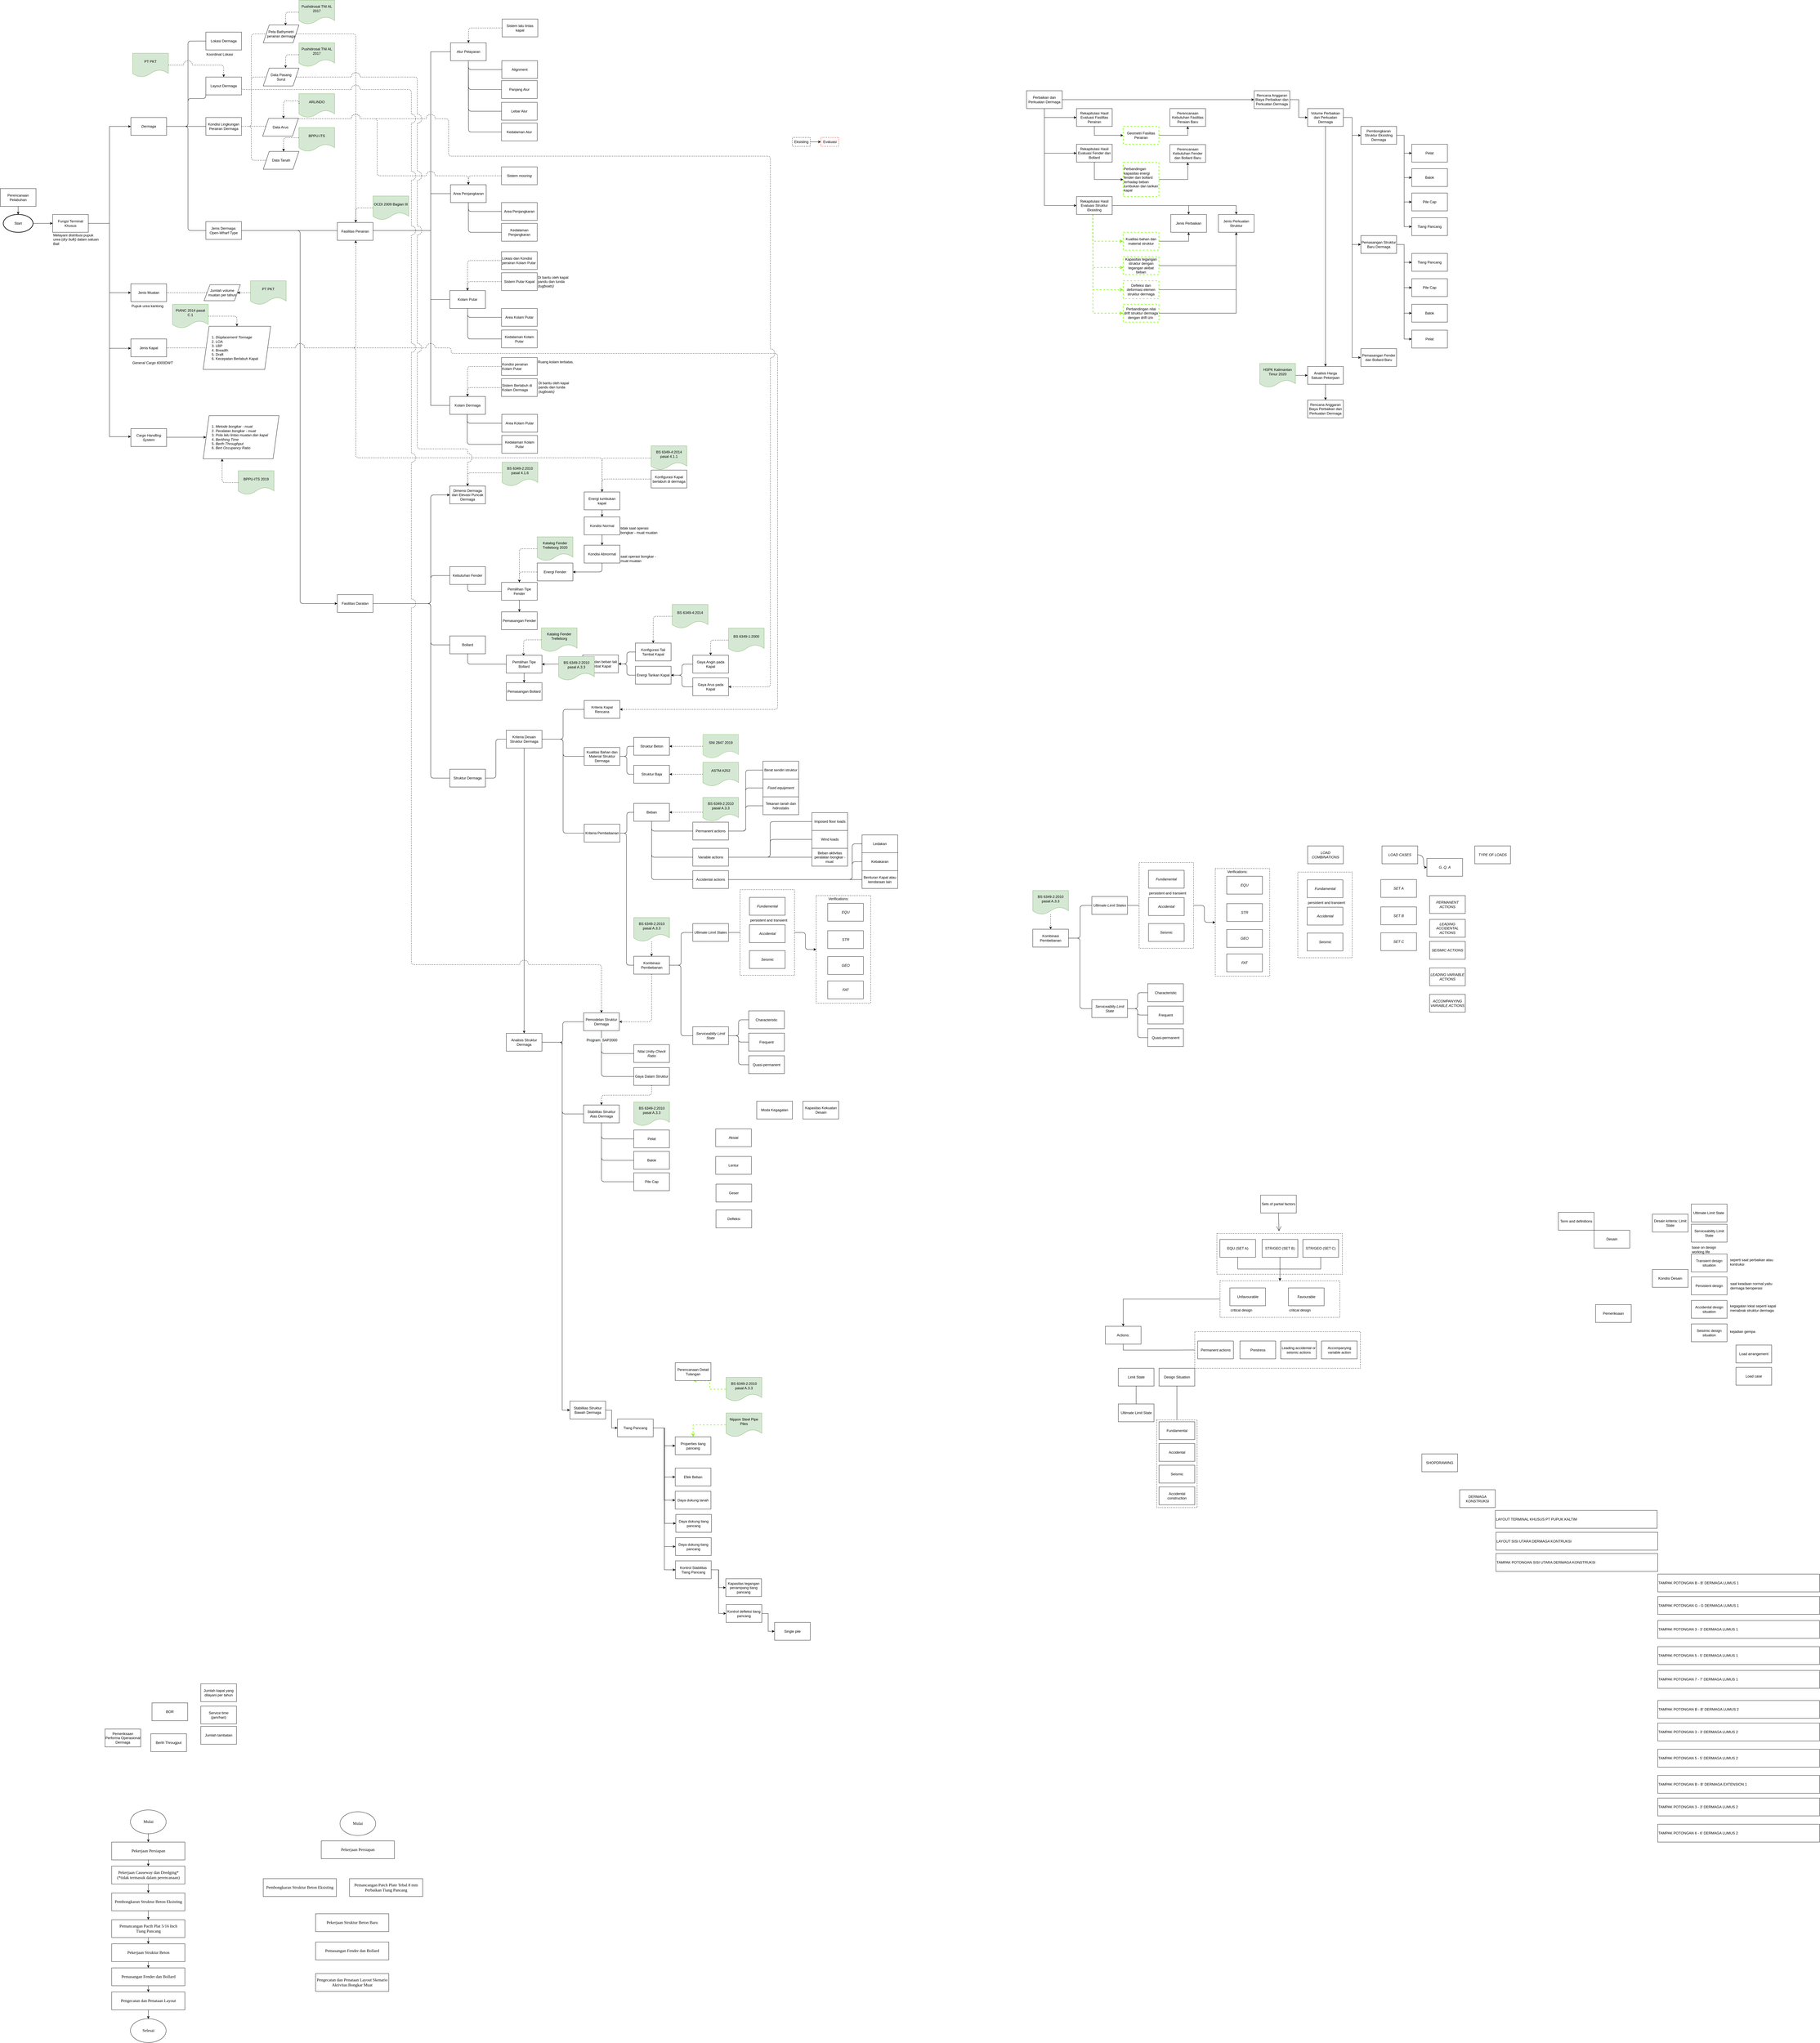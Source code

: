 <mxfile version="20.5.1" type="github">
  <diagram id="vPnPxJsKkhuTtD2iRJGy" name="Page-1">
    <mxGraphModel dx="6430" dy="7436" grid="0" gridSize="9" guides="1" tooltips="1" connect="1" arrows="1" fold="1" page="1" pageScale="1" pageWidth="4681" pageHeight="3300" math="0" shadow="0">
      <root>
        <mxCell id="0" />
        <mxCell id="1" parent="0" />
        <mxCell id="zbo9fAr_RoeoDPRF6Bi_-2" value="" style="rounded=0;whiteSpace=wrap;html=1;dashed=1;" parent="1" vertex="1">
          <mxGeometry x="4011" y="-732" width="422" height="137" as="geometry" />
        </mxCell>
        <mxCell id="SVA5hLeNVamDCcReWKFz-29" value="" style="rounded=0;whiteSpace=wrap;html=1;dashed=1;" parent="1" vertex="1">
          <mxGeometry x="3808.5" y="-105" width="136" height="294.5" as="geometry" />
        </mxCell>
        <mxCell id="SVA5hLeNVamDCcReWKFz-26" value="" style="rounded=0;whiteSpace=wrap;html=1;dashed=1;" parent="1" vertex="1">
          <mxGeometry x="3936.5" y="-402" width="557" height="123" as="geometry" />
        </mxCell>
        <mxCell id="SVA5hLeNVamDCcReWKFz-27" style="edgeStyle=orthogonalEdgeStyle;rounded=0;orthogonalLoop=1;jettySize=auto;html=1;exitX=0;exitY=0.5;exitDx=0;exitDy=0;" parent="1" source="SVA5hLeNVamDCcReWKFz-22" target="SVA5hLeNVamDCcReWKFz-7" edge="1">
          <mxGeometry relative="1" as="geometry" />
        </mxCell>
        <mxCell id="SVA5hLeNVamDCcReWKFz-22" value="" style="rounded=0;whiteSpace=wrap;html=1;dashed=1;" parent="1" vertex="1">
          <mxGeometry x="4021.5" y="-573" width="403" height="123" as="geometry" />
        </mxCell>
        <mxCell id="ir8gKT4XQ6TKBxoeBUeV-80" style="edgeStyle=orthogonalEdgeStyle;rounded=1;orthogonalLoop=1;jettySize=auto;html=1;exitX=0;exitY=0.5;exitDx=0;exitDy=0;endArrow=none;endFill=0;startArrow=classic;startFill=1;" parent="1" source="ir8gKT4XQ6TKBxoeBUeV-79" target="ir8gKT4XQ6TKBxoeBUeV-77" edge="1">
          <mxGeometry relative="1" as="geometry" />
        </mxCell>
        <mxCell id="ir8gKT4XQ6TKBxoeBUeV-79" value="" style="rounded=0;whiteSpace=wrap;html=1;dashed=1;" parent="1" vertex="1">
          <mxGeometry x="2664" y="-1868" width="183" height="362" as="geometry" />
        </mxCell>
        <mxCell id="ir8gKT4XQ6TKBxoeBUeV-77" value="" style="rounded=0;whiteSpace=wrap;html=1;dashed=1;" parent="1" vertex="1">
          <mxGeometry x="2408" y="-1888" width="183" height="288" as="geometry" />
        </mxCell>
        <mxCell id="v9qTnyX4O629vSzhhKhX-34" style="edgeStyle=orthogonalEdgeStyle;rounded=0;orthogonalLoop=1;jettySize=auto;html=1;exitX=1;exitY=0.5;exitDx=0;exitDy=0;fontColor=#000000;exitPerimeter=0;entryX=0;entryY=0.5;entryDx=0;entryDy=0;" parent="1" source="ruiceTiGWFp82l53x4zg-35" target="ruiceTiGWFp82l53x4zg-49" edge="1">
          <mxGeometry relative="1" as="geometry">
            <mxPoint x="267" y="-4569" as="sourcePoint" />
            <mxPoint x="266.957" y="-4539" as="targetPoint" />
          </mxGeometry>
        </mxCell>
        <mxCell id="v9qTnyX4O629vSzhhKhX-49" style="edgeStyle=orthogonalEdgeStyle;rounded=0;orthogonalLoop=1;jettySize=auto;html=1;entryX=0;entryY=0.5;entryDx=0;entryDy=0;fontColor=#000000;endArrow=none;endFill=0;" parent="1" source="v9qTnyX4O629vSzhhKhX-2" target="v9qTnyX4O629vSzhhKhX-8" edge="1">
          <mxGeometry relative="1" as="geometry">
            <Array as="points">
              <mxPoint x="1368" y="-4104" />
              <mxPoint x="1368" y="-4705" />
            </Array>
          </mxGeometry>
        </mxCell>
        <mxCell id="v9qTnyX4O629vSzhhKhX-61" style="edgeStyle=orthogonalEdgeStyle;rounded=0;orthogonalLoop=1;jettySize=auto;html=1;exitX=1;exitY=0.5;exitDx=0;exitDy=0;entryX=0;entryY=0.5;entryDx=0;entryDy=0;fontColor=#000000;endArrow=none;endFill=0;" parent="1" source="v9qTnyX4O629vSzhhKhX-2" target="v9qTnyX4O629vSzhhKhX-9" edge="1">
          <mxGeometry relative="1" as="geometry">
            <Array as="points">
              <mxPoint x="1174" y="-4104" />
              <mxPoint x="1368" y="-4104" />
              <mxPoint x="1368" y="-4228" />
            </Array>
          </mxGeometry>
        </mxCell>
        <mxCell id="v9qTnyX4O629vSzhhKhX-71" style="edgeStyle=orthogonalEdgeStyle;rounded=0;orthogonalLoop=1;jettySize=auto;html=1;exitX=1;exitY=0.5;exitDx=0;exitDy=0;entryX=0;entryY=0.5;entryDx=0;entryDy=0;fontColor=#000000;endArrow=none;endFill=0;" parent="1" source="v9qTnyX4O629vSzhhKhX-2" target="v9qTnyX4O629vSzhhKhX-10" edge="1">
          <mxGeometry relative="1" as="geometry">
            <Array as="points">
              <mxPoint x="1174" y="-4104" />
              <mxPoint x="1368" y="-4104" />
              <mxPoint x="1368" y="-3872" />
            </Array>
          </mxGeometry>
        </mxCell>
        <mxCell id="v9qTnyX4O629vSzhhKhX-82" style="edgeStyle=orthogonalEdgeStyle;rounded=0;orthogonalLoop=1;jettySize=auto;html=1;exitX=1;exitY=0.5;exitDx=0;exitDy=0;entryX=0;entryY=0.5;entryDx=0;entryDy=0;fontColor=#000000;endArrow=none;endFill=0;" parent="1" source="v9qTnyX4O629vSzhhKhX-2" target="v9qTnyX4O629vSzhhKhX-11" edge="1">
          <mxGeometry relative="1" as="geometry">
            <Array as="points">
              <mxPoint x="1174" y="-4104" />
              <mxPoint x="1368" y="-4104" />
              <mxPoint x="1368" y="-3516" />
            </Array>
          </mxGeometry>
        </mxCell>
        <mxCell id="v9qTnyX4O629vSzhhKhX-2" value="Fasilitas Perairan" style="rounded=0;whiteSpace=wrap;html=1;" parent="1" vertex="1">
          <mxGeometry x="1054" y="-4131" width="120" height="60" as="geometry" />
        </mxCell>
        <mxCell id="Ws4u6goq_V8mnw8VZYxV-10" style="edgeStyle=orthogonalEdgeStyle;rounded=1;orthogonalLoop=1;jettySize=auto;html=1;exitX=1;exitY=0.5;exitDx=0;exitDy=0;entryX=0;entryY=0.5;entryDx=0;entryDy=0;strokeColor=#000000;strokeWidth=1;endArrow=none;endFill=0;" parent="1" source="v9qTnyX4O629vSzhhKhX-3" target="Ws4u6goq_V8mnw8VZYxV-9" edge="1">
          <mxGeometry relative="1" as="geometry">
            <Array as="points">
              <mxPoint x="1174" y="-2850" />
              <mxPoint x="1368" y="-2850" />
              <mxPoint x="1368" y="-2944" />
            </Array>
          </mxGeometry>
        </mxCell>
        <mxCell id="Ws4u6goq_V8mnw8VZYxV-40" style="edgeStyle=orthogonalEdgeStyle;rounded=1;orthogonalLoop=1;jettySize=auto;html=1;exitX=1;exitY=0.5;exitDx=0;exitDy=0;entryX=0;entryY=0.5;entryDx=0;entryDy=0;strokeColor=#000000;strokeWidth=1;endArrow=none;endFill=0;" parent="1" source="v9qTnyX4O629vSzhhKhX-3" target="Ws4u6goq_V8mnw8VZYxV-39" edge="1">
          <mxGeometry relative="1" as="geometry">
            <Array as="points">
              <mxPoint x="1174" y="-2850" />
              <mxPoint x="1368" y="-2850" />
              <mxPoint x="1368" y="-2711" />
            </Array>
          </mxGeometry>
        </mxCell>
        <mxCell id="Ws4u6goq_V8mnw8VZYxV-112" style="edgeStyle=orthogonalEdgeStyle;rounded=1;orthogonalLoop=1;jettySize=auto;html=1;exitX=1;exitY=0.5;exitDx=0;exitDy=0;entryX=0;entryY=0.5;entryDx=0;entryDy=0;strokeColor=#000000;strokeWidth=1;endArrow=none;endFill=0;" parent="1" source="v9qTnyX4O629vSzhhKhX-3" target="Ws4u6goq_V8mnw8VZYxV-62" edge="1">
          <mxGeometry relative="1" as="geometry">
            <Array as="points">
              <mxPoint x="1174" y="-2850" />
              <mxPoint x="1368" y="-2850" />
              <mxPoint x="1368" y="-2263" />
            </Array>
          </mxGeometry>
        </mxCell>
        <mxCell id="ruiceTiGWFp82l53x4zg-3" style="edgeStyle=orthogonalEdgeStyle;orthogonalLoop=1;jettySize=auto;html=1;exitX=1;exitY=0.5;exitDx=0;exitDy=0;entryX=0;entryY=0.5;entryDx=0;entryDy=0;rounded=1;" parent="1" source="v9qTnyX4O629vSzhhKhX-3" target="ruiceTiGWFp82l53x4zg-1" edge="1">
          <mxGeometry relative="1" as="geometry">
            <Array as="points">
              <mxPoint x="1368" y="-2850" />
              <mxPoint x="1368" y="-3215" />
            </Array>
          </mxGeometry>
        </mxCell>
        <mxCell id="v9qTnyX4O629vSzhhKhX-3" value="Fasilitas Daratan" style="rounded=0;whiteSpace=wrap;html=1;" parent="1" vertex="1">
          <mxGeometry x="1054" y="-2880" width="120" height="60" as="geometry" />
        </mxCell>
        <mxCell id="v9qTnyX4O629vSzhhKhX-55" style="edgeStyle=orthogonalEdgeStyle;rounded=1;orthogonalLoop=1;jettySize=auto;html=1;exitX=0.5;exitY=1;exitDx=0;exitDy=0;entryX=0;entryY=0.5;entryDx=0;entryDy=0;fontColor=#000000;endArrow=none;endFill=0;" parent="1" source="v9qTnyX4O629vSzhhKhX-8" target="ruiceTiGWFp82l53x4zg-14" edge="1">
          <mxGeometry relative="1" as="geometry">
            <mxPoint x="1554.5" y="-4624" as="targetPoint" />
          </mxGeometry>
        </mxCell>
        <mxCell id="ruiceTiGWFp82l53x4zg-15" style="edgeStyle=elbowEdgeStyle;rounded=1;sketch=0;jumpStyle=arc;jumpSize=6;orthogonalLoop=1;jettySize=auto;html=1;exitX=0.5;exitY=1;exitDx=0;exitDy=0;startArrow=none;startFill=0;endArrow=none;endFill=0;strokeColor=#000000;strokeWidth=1;" parent="1" source="v9qTnyX4O629vSzhhKhX-8" target="v9qTnyX4O629vSzhhKhX-52" edge="1">
          <mxGeometry relative="1" as="geometry">
            <Array as="points">
              <mxPoint x="1495" y="-4623" />
            </Array>
          </mxGeometry>
        </mxCell>
        <mxCell id="ruiceTiGWFp82l53x4zg-16" style="edgeStyle=elbowEdgeStyle;rounded=1;sketch=0;jumpStyle=arc;jumpSize=6;orthogonalLoop=1;jettySize=auto;html=1;exitX=0.5;exitY=1;exitDx=0;exitDy=0;startArrow=none;startFill=0;endArrow=none;endFill=0;strokeColor=#000000;strokeWidth=1;" parent="1" source="v9qTnyX4O629vSzhhKhX-8" target="v9qTnyX4O629vSzhhKhX-53" edge="1">
          <mxGeometry relative="1" as="geometry">
            <Array as="points">
              <mxPoint x="1495" y="-4577" />
            </Array>
          </mxGeometry>
        </mxCell>
        <mxCell id="ruiceTiGWFp82l53x4zg-17" style="edgeStyle=elbowEdgeStyle;rounded=1;sketch=0;jumpStyle=none;jumpSize=6;orthogonalLoop=1;jettySize=auto;html=1;exitX=0.5;exitY=1;exitDx=0;exitDy=0;startArrow=none;startFill=0;endArrow=none;endFill=0;strokeColor=#000000;strokeWidth=1;" parent="1" source="v9qTnyX4O629vSzhhKhX-8" target="v9qTnyX4O629vSzhhKhX-59" edge="1">
          <mxGeometry relative="1" as="geometry">
            <Array as="points">
              <mxPoint x="1495" y="-4535" />
            </Array>
          </mxGeometry>
        </mxCell>
        <mxCell id="v9qTnyX4O629vSzhhKhX-8" value="Alur Pelayaran" style="rounded=0;whiteSpace=wrap;html=1;" parent="1" vertex="1">
          <mxGeometry x="1434.5" y="-4735" width="120" height="60" as="geometry" />
        </mxCell>
        <mxCell id="ruiceTiGWFp82l53x4zg-24" style="edgeStyle=elbowEdgeStyle;rounded=1;sketch=0;jumpStyle=none;jumpSize=6;orthogonalLoop=1;jettySize=auto;html=1;exitX=0.5;exitY=1;exitDx=0;exitDy=0;startArrow=none;startFill=0;endArrow=none;endFill=0;strokeColor=#000000;strokeWidth=1;" parent="1" source="v9qTnyX4O629vSzhhKhX-9" target="ruiceTiGWFp82l53x4zg-22" edge="1">
          <mxGeometry relative="1" as="geometry">
            <Array as="points">
              <mxPoint x="1494.75" y="-4168" />
            </Array>
          </mxGeometry>
        </mxCell>
        <mxCell id="ruiceTiGWFp82l53x4zg-25" style="edgeStyle=elbowEdgeStyle;rounded=1;sketch=0;jumpStyle=none;jumpSize=6;orthogonalLoop=1;jettySize=auto;html=1;exitX=0.5;exitY=1;exitDx=0;exitDy=0;startArrow=none;startFill=0;endArrow=none;endFill=0;strokeColor=#000000;strokeWidth=1;" parent="1" source="v9qTnyX4O629vSzhhKhX-9" target="ruiceTiGWFp82l53x4zg-23" edge="1">
          <mxGeometry relative="1" as="geometry">
            <Array as="points">
              <mxPoint x="1494.75" y="-4147" />
            </Array>
          </mxGeometry>
        </mxCell>
        <mxCell id="v9qTnyX4O629vSzhhKhX-9" value="Area Penjangkaran" style="rounded=0;whiteSpace=wrap;html=1;" parent="1" vertex="1">
          <mxGeometry x="1434.5" y="-4258" width="120" height="60" as="geometry" />
        </mxCell>
        <mxCell id="v9qTnyX4O629vSzhhKhX-10" value="Kolam Putar" style="rounded=0;whiteSpace=wrap;html=1;points=[[0,0.5,0,0,0],[0.5,0,0,0,0],[0.5,1,0,0,0],[1,0.5,0,0,0]];" parent="1" vertex="1">
          <mxGeometry x="1432" y="-3902" width="120" height="60" as="geometry" />
        </mxCell>
        <mxCell id="v9qTnyX4O629vSzhhKhX-11" value="Kolam Dermaga" style="rounded=0;whiteSpace=wrap;html=1;" parent="1" vertex="1">
          <mxGeometry x="1432" y="-3546" width="120" height="60" as="geometry" />
        </mxCell>
        <mxCell id="v9qTnyX4O629vSzhhKhX-36" style="edgeStyle=orthogonalEdgeStyle;rounded=0;orthogonalLoop=1;jettySize=auto;html=1;entryX=0;entryY=0.5;entryDx=0;entryDy=0;fontColor=#000000;exitX=1;exitY=0.5;exitDx=0;exitDy=0;" parent="1" source="ruiceTiGWFp82l53x4zg-49" target="v9qTnyX4O629vSzhhKhX-24" edge="1">
          <mxGeometry relative="1" as="geometry">
            <mxPoint x="237" y="-4453.957" as="sourcePoint" />
            <Array as="points">
              <mxPoint x="288" y="-4128" />
              <mxPoint x="288" y="-4454" />
            </Array>
          </mxGeometry>
        </mxCell>
        <mxCell id="v9qTnyX4O629vSzhhKhX-37" style="edgeStyle=orthogonalEdgeStyle;rounded=0;orthogonalLoop=1;jettySize=auto;html=1;exitX=1;exitY=0.5;exitDx=0;exitDy=0;entryX=0;entryY=0.5;entryDx=0;entryDy=0;fontColor=#000000;" parent="1" source="ruiceTiGWFp82l53x4zg-49" target="v9qTnyX4O629vSzhhKhX-20" edge="1">
          <mxGeometry relative="1" as="geometry">
            <mxPoint x="237" y="-4454" as="sourcePoint" />
            <Array as="points">
              <mxPoint x="288" y="-4128" />
              <mxPoint x="288" y="-3895" />
            </Array>
          </mxGeometry>
        </mxCell>
        <mxCell id="v9qTnyX4O629vSzhhKhX-38" style="edgeStyle=orthogonalEdgeStyle;rounded=0;orthogonalLoop=1;jettySize=auto;html=1;exitX=1;exitY=0.5;exitDx=0;exitDy=0;fontColor=#000000;entryX=0.008;entryY=0.529;entryDx=0;entryDy=0;entryPerimeter=0;" parent="1" source="ruiceTiGWFp82l53x4zg-49" target="v9qTnyX4O629vSzhhKhX-21" edge="1">
          <mxGeometry relative="1" as="geometry">
            <mxPoint x="237" y="-4454" as="sourcePoint" />
            <mxPoint x="369" y="-3789" as="targetPoint" />
            <Array as="points">
              <mxPoint x="288" y="-4128" />
              <mxPoint x="288" y="-3708" />
              <mxPoint x="360" y="-3708" />
            </Array>
          </mxGeometry>
        </mxCell>
        <mxCell id="v9qTnyX4O629vSzhhKhX-39" style="edgeStyle=orthogonalEdgeStyle;rounded=0;orthogonalLoop=1;jettySize=auto;html=1;fontColor=#000000;exitX=1;exitY=0.5;exitDx=0;exitDy=0;entryX=0;entryY=0.45;entryDx=0;entryDy=0;entryPerimeter=0;" parent="1" source="ruiceTiGWFp82l53x4zg-49" target="v9qTnyX4O629vSzhhKhX-22" edge="1">
          <mxGeometry relative="1" as="geometry">
            <mxPoint x="237" y="-4454" as="sourcePoint" />
            <mxPoint x="360" y="-3366" as="targetPoint" />
            <Array as="points">
              <mxPoint x="288" y="-4128" />
              <mxPoint x="288" y="-3411" />
            </Array>
          </mxGeometry>
        </mxCell>
        <mxCell id="ruiceTiGWFp82l53x4zg-42" style="edgeStyle=elbowEdgeStyle;rounded=1;sketch=0;jumpStyle=none;jumpSize=6;orthogonalLoop=1;jettySize=auto;html=1;exitX=1;exitY=0.5;exitDx=0;exitDy=0;dashed=1;startArrow=none;startFill=0;endArrow=none;endFill=0;strokeColor=#000000;strokeWidth=1;entryX=0;entryY=0.5;entryDx=0;entryDy=0;" parent="1" source="v9qTnyX4O629vSzhhKhX-20" target="ruiceTiGWFp82l53x4zg-40" edge="1">
          <mxGeometry relative="1" as="geometry">
            <mxPoint x="611" y="-3878" as="targetPoint" />
          </mxGeometry>
        </mxCell>
        <mxCell id="v9qTnyX4O629vSzhhKhX-20" value="Jenis Muatan" style="rounded=0;whiteSpace=wrap;html=1;" parent="1" vertex="1">
          <mxGeometry x="360" y="-3925" width="120" height="60" as="geometry" />
        </mxCell>
        <mxCell id="v9qTnyX4O629vSzhhKhX-44" style="edgeStyle=orthogonalEdgeStyle;rounded=0;orthogonalLoop=1;jettySize=auto;html=1;fontColor=#000000;entryX=0;entryY=0.5;entryDx=0;entryDy=0;exitX=1;exitY=0.5;exitDx=0;exitDy=0;dashed=1;endArrow=none;endFill=0;" parent="1" source="v9qTnyX4O629vSzhhKhX-21" target="v9qTnyX4O629vSzhhKhX-40" edge="1">
          <mxGeometry relative="1" as="geometry">
            <mxPoint x="593" y="-3866" as="targetPoint" />
            <mxPoint x="483" y="-3806" as="sourcePoint" />
            <Array as="points">
              <mxPoint x="504" y="-3709" />
              <mxPoint x="504" y="-3709" />
            </Array>
          </mxGeometry>
        </mxCell>
        <mxCell id="v9qTnyX4O629vSzhhKhX-21" value="Jenis Kapal" style="rounded=0;whiteSpace=wrap;html=1;" parent="1" vertex="1">
          <mxGeometry x="360" y="-3739.5" width="120" height="60" as="geometry" />
        </mxCell>
        <mxCell id="v9qTnyX4O629vSzhhKhX-45" style="edgeStyle=orthogonalEdgeStyle;rounded=0;orthogonalLoop=1;jettySize=auto;html=1;entryX=0;entryY=0.5;entryDx=0;entryDy=0;fontColor=#000000;exitX=0.993;exitY=0.453;exitDx=0;exitDy=0;exitPerimeter=0;" parent="1" source="v9qTnyX4O629vSzhhKhX-22" target="v9qTnyX4O629vSzhhKhX-43" edge="1">
          <mxGeometry relative="1" as="geometry">
            <Array as="points">
              <mxPoint x="479" y="-3409" />
            </Array>
          </mxGeometry>
        </mxCell>
        <mxCell id="v9qTnyX4O629vSzhhKhX-22" value="&lt;i&gt;Cargo Handling System&lt;/i&gt;" style="rounded=0;whiteSpace=wrap;html=1;align=center;" parent="1" vertex="1">
          <mxGeometry x="360" y="-3438" width="120" height="60" as="geometry" />
        </mxCell>
        <mxCell id="v9qTnyX4O629vSzhhKhX-46" style="edgeStyle=orthogonalEdgeStyle;rounded=1;orthogonalLoop=1;jettySize=auto;html=1;exitX=1;exitY=0.5;exitDx=0;exitDy=0;fontColor=#000000;entryX=0;entryY=0.5;entryDx=0;entryDy=0;endArrow=none;endFill=0;" parent="1" source="v9qTnyX4O629vSzhhKhX-24" target="v9qTnyX4O629vSzhhKhX-99" edge="1">
          <mxGeometry relative="1" as="geometry">
            <Array as="points">
              <mxPoint x="552" y="-4454" />
              <mxPoint x="552" y="-4741" />
            </Array>
          </mxGeometry>
        </mxCell>
        <mxCell id="v9qTnyX4O629vSzhhKhX-100" style="edgeStyle=orthogonalEdgeStyle;rounded=1;orthogonalLoop=1;jettySize=auto;html=1;exitX=1;exitY=0.5;exitDx=0;exitDy=0;entryX=0;entryY=0.5;entryDx=0;entryDy=0;fontColor=#000000;endArrow=none;endFill=0;" parent="1" source="v9qTnyX4O629vSzhhKhX-24" target="v9qTnyX4O629vSzhhKhX-31" edge="1">
          <mxGeometry relative="1" as="geometry">
            <Array as="points">
              <mxPoint x="552" y="-4454" />
              <mxPoint x="552" y="-4104" />
              <mxPoint x="612" y="-4104" />
            </Array>
          </mxGeometry>
        </mxCell>
        <mxCell id="ruiceTiGWFp82l53x4zg-47" style="edgeStyle=elbowEdgeStyle;rounded=1;sketch=0;jumpStyle=none;jumpSize=6;orthogonalLoop=1;jettySize=auto;html=1;exitX=1;exitY=0.5;exitDx=0;exitDy=0;entryX=0;entryY=0.5;entryDx=0;entryDy=0;startArrow=none;startFill=0;endArrow=none;endFill=0;strokeColor=#000000;strokeWidth=1;" parent="1" source="v9qTnyX4O629vSzhhKhX-24" target="ruiceTiGWFp82l53x4zg-46" edge="1">
          <mxGeometry relative="1" as="geometry" />
        </mxCell>
        <mxCell id="ruiceTiGWFp82l53x4zg-100" style="edgeStyle=orthogonalEdgeStyle;rounded=1;sketch=0;jumpStyle=arc;jumpSize=30;orthogonalLoop=1;jettySize=auto;html=1;exitX=1;exitY=0.5;exitDx=0;exitDy=0;entryX=0;entryY=0.5;entryDx=0;entryDy=0;startArrow=none;startFill=0;endArrow=none;endFill=0;strokeColor=#000000;strokeWidth=1;" parent="1" source="v9qTnyX4O629vSzhhKhX-24" target="ruiceTiGWFp82l53x4zg-99" edge="1">
          <mxGeometry relative="1" as="geometry">
            <Array as="points">
              <mxPoint x="552" y="-4454" />
              <mxPoint x="552" y="-4548" />
            </Array>
          </mxGeometry>
        </mxCell>
        <mxCell id="v9qTnyX4O629vSzhhKhX-24" value="&lt;i&gt;Dermaga&lt;/i&gt;" style="rounded=0;whiteSpace=wrap;html=1;" parent="1" vertex="1">
          <mxGeometry x="360" y="-4484" width="120" height="60" as="geometry" />
        </mxCell>
        <mxCell id="v9qTnyX4O629vSzhhKhX-26" value="Melayani distribusi pupuk urea (&lt;i&gt;dry bulk)&lt;/i&gt;&amp;nbsp;dalam satuan Ball" style="text;html=1;strokeColor=none;fillColor=none;align=left;verticalAlign=middle;whiteSpace=wrap;rounded=0;" parent="1" vertex="1">
          <mxGeometry x="97" y="-4098" width="157" height="48" as="geometry" />
        </mxCell>
        <mxCell id="v9qTnyX4O629vSzhhKhX-29" value="Pupuk urea kantong" style="text;html=1;strokeColor=none;fillColor=none;align=left;verticalAlign=middle;whiteSpace=wrap;rounded=0;" parent="1" vertex="1">
          <mxGeometry x="360" y="-3865" width="139" height="30" as="geometry" />
        </mxCell>
        <mxCell id="v9qTnyX4O629vSzhhKhX-30" value="&lt;i&gt;General Cargo 6000DWT&lt;/i&gt;" style="text;html=1;strokeColor=none;fillColor=none;align=left;verticalAlign=middle;whiteSpace=wrap;rounded=0;" parent="1" vertex="1">
          <mxGeometry x="363" y="-3674" width="280" height="30" as="geometry" />
        </mxCell>
        <mxCell id="v9qTnyX4O629vSzhhKhX-47" style="edgeStyle=orthogonalEdgeStyle;rounded=1;orthogonalLoop=1;jettySize=auto;html=1;exitX=1;exitY=0.5;exitDx=0;exitDy=0;entryX=0;entryY=0.5;entryDx=0;entryDy=0;fontColor=#000000;endArrow=none;endFill=0;" parent="1" source="v9qTnyX4O629vSzhhKhX-31" target="v9qTnyX4O629vSzhhKhX-2" edge="1">
          <mxGeometry relative="1" as="geometry">
            <Array as="points">
              <mxPoint x="748" y="-4104" />
              <mxPoint x="1054" y="-4104" />
            </Array>
          </mxGeometry>
        </mxCell>
        <mxCell id="v9qTnyX4O629vSzhhKhX-48" style="edgeStyle=orthogonalEdgeStyle;rounded=1;orthogonalLoop=1;jettySize=auto;html=1;exitX=1;exitY=0.5;exitDx=0;exitDy=0;entryX=0;entryY=0.5;entryDx=0;entryDy=0;fontColor=#000000;" parent="1" source="v9qTnyX4O629vSzhhKhX-31" target="v9qTnyX4O629vSzhhKhX-3" edge="1">
          <mxGeometry relative="1" as="geometry">
            <Array as="points">
              <mxPoint x="929" y="-4104" />
              <mxPoint x="929" y="-2850" />
            </Array>
          </mxGeometry>
        </mxCell>
        <mxCell id="v9qTnyX4O629vSzhhKhX-31" value="Jenis Dermaga:&lt;br&gt;Open-Wharf Type" style="rounded=0;whiteSpace=wrap;html=1;fontColor=#000000;" parent="1" vertex="1">
          <mxGeometry x="612" y="-4134" width="120" height="60" as="geometry" />
        </mxCell>
        <mxCell id="v9qTnyX4O629vSzhhKhX-96" style="edgeStyle=orthogonalEdgeStyle;orthogonalLoop=1;jettySize=auto;html=1;fontColor=#000000;verticalAlign=middle;horizontal=1;rounded=1;dashed=1;fillColor=#d5e8d4;strokeColor=#000000;strokeWidth=1;exitX=1;exitY=0.5;exitDx=0;exitDy=0;jumpStyle=arc;jumpSize=30;" parent="1" source="v9qTnyX4O629vSzhhKhX-40" edge="1">
          <mxGeometry relative="1" as="geometry">
            <Array as="points">
              <mxPoint x="1116" y="-3709" />
            </Array>
            <mxPoint x="1116" y="-4071" as="targetPoint" />
          </mxGeometry>
        </mxCell>
        <mxCell id="ruiceTiGWFp82l53x4zg-120" style="edgeStyle=orthogonalEdgeStyle;rounded=1;sketch=0;jumpStyle=arc;jumpSize=30;orthogonalLoop=1;jettySize=auto;html=1;exitX=1;exitY=0.5;exitDx=0;exitDy=0;startArrow=none;startFill=0;endArrow=classic;endFill=1;strokeColor=#000000;strokeWidth=1;dashed=1;entryX=1;entryY=0.5;entryDx=0;entryDy=0;" parent="1" source="v9qTnyX4O629vSzhhKhX-40" target="Ws4u6goq_V8mnw8VZYxV-67" edge="1">
          <mxGeometry relative="1" as="geometry">
            <mxPoint x="2624" y="-2220" as="targetPoint" />
            <Array as="points">
              <mxPoint x="1437" y="-3709" />
              <mxPoint x="1437" y="-3691" />
              <mxPoint x="2534" y="-3691" />
              <mxPoint x="2534" y="-2494" />
            </Array>
          </mxGeometry>
        </mxCell>
        <mxCell id="v9qTnyX4O629vSzhhKhX-40" value="&lt;ol&gt;&lt;li&gt;&lt;i&gt;Displacement Tonnage&lt;/i&gt;&lt;/li&gt;&lt;li&gt;LOA&lt;/li&gt;&lt;li&gt;LBP&lt;/li&gt;&lt;li&gt;Breadth&lt;/li&gt;&lt;li&gt;Draft&lt;/li&gt;&lt;li&gt;Kecepatan Berlabuh Kapal&lt;/li&gt;&lt;/ol&gt;" style="shape=parallelogram;perimeter=parallelogramPerimeter;whiteSpace=wrap;html=1;fixedSize=1;fontColor=#000000;align=left;" parent="1" vertex="1">
          <mxGeometry x="603" y="-3782" width="227" height="145" as="geometry" />
        </mxCell>
        <mxCell id="v9qTnyX4O629vSzhhKhX-43" value="&lt;ol&gt;&lt;li&gt;&lt;i&gt;Metode bongkar - muat&lt;/i&gt;&lt;/li&gt;&lt;li&gt;&lt;i&gt;Peralatan bongkar - muat&lt;/i&gt;&lt;/li&gt;&lt;li&gt;&lt;i&gt;Pola lalu lintas muatan dan kapal&lt;/i&gt;&lt;/li&gt;&lt;li&gt;&lt;i&gt;Bertihing Time&lt;/i&gt;&lt;/li&gt;&lt;li&gt;&lt;i&gt;Berth Throughput&lt;/i&gt;&lt;/li&gt;&lt;li&gt;&lt;i&gt;Bert Occupancy Ratio&lt;/i&gt;&lt;/li&gt;&lt;/ol&gt;" style="shape=parallelogram;perimeter=parallelogramPerimeter;whiteSpace=wrap;html=1;fixedSize=1;fontColor=#000000;align=left;" parent="1" vertex="1">
          <mxGeometry x="603" y="-3481.5" width="255" height="145" as="geometry" />
        </mxCell>
        <mxCell id="v9qTnyX4O629vSzhhKhX-52" value="Panjang Alur" style="rounded=0;whiteSpace=wrap;html=1;" parent="1" vertex="1">
          <mxGeometry x="1606" y="-4608" width="120" height="60" as="geometry" />
        </mxCell>
        <mxCell id="v9qTnyX4O629vSzhhKhX-53" value="Lebar Alur" style="rounded=0;whiteSpace=wrap;html=1;" parent="1" vertex="1">
          <mxGeometry x="1606" y="-4535" width="120" height="60" as="geometry" />
        </mxCell>
        <mxCell id="v9qTnyX4O629vSzhhKhX-59" value="Kedalaman Alur" style="rounded=0;whiteSpace=wrap;html=1;" parent="1" vertex="1">
          <mxGeometry x="1606" y="-4465" width="120" height="60" as="geometry" />
        </mxCell>
        <mxCell id="v9qTnyX4O629vSzhhKhX-73" value="Di bantu oleh kapal pandu dan tunda (&lt;i&gt;tugboats)&lt;/i&gt;" style="text;html=1;strokeColor=none;fillColor=none;align=left;verticalAlign=middle;whiteSpace=wrap;rounded=0;fontColor=#000000;" parent="1" vertex="1">
          <mxGeometry x="1726" y="-3963" width="140" height="61" as="geometry" />
        </mxCell>
        <mxCell id="v9qTnyX4O629vSzhhKhX-80" style="edgeStyle=orthogonalEdgeStyle;rounded=1;orthogonalLoop=1;jettySize=auto;html=1;entryX=0;entryY=0.5;entryDx=0;entryDy=0;fontColor=#000000;endArrow=none;endFill=0;" parent="1" source="v9qTnyX4O629vSzhhKhX-10" target="v9qTnyX4O629vSzhhKhX-76" edge="1">
          <mxGeometry relative="1" as="geometry">
            <mxPoint x="1489.75" y="-3842" as="sourcePoint" />
            <Array as="points">
              <mxPoint x="1491.75" y="-3812" />
            </Array>
          </mxGeometry>
        </mxCell>
        <mxCell id="v9qTnyX4O629vSzhhKhX-81" style="edgeStyle=orthogonalEdgeStyle;rounded=1;orthogonalLoop=1;jettySize=auto;html=1;exitX=0.5;exitY=1;exitDx=0;exitDy=0;entryX=0;entryY=0.5;entryDx=0;entryDy=0;fontColor=#000000;exitPerimeter=0;endArrow=none;endFill=0;" parent="1" source="v9qTnyX4O629vSzhhKhX-10" target="v9qTnyX4O629vSzhhKhX-75" edge="1">
          <mxGeometry relative="1" as="geometry">
            <mxPoint x="2085.75" y="-3924" as="sourcePoint" />
          </mxGeometry>
        </mxCell>
        <mxCell id="v9qTnyX4O629vSzhhKhX-75" value="Kedalaman Kolam Putar" style="rounded=0;whiteSpace=wrap;html=1;" parent="1" vertex="1">
          <mxGeometry x="1606" y="-3769.5" width="120" height="60" as="geometry" />
        </mxCell>
        <mxCell id="v9qTnyX4O629vSzhhKhX-76" value="Area Kolam Putar" style="rounded=0;whiteSpace=wrap;html=1;" parent="1" vertex="1">
          <mxGeometry x="1606" y="-3842" width="120" height="60" as="geometry" />
        </mxCell>
        <mxCell id="v9qTnyX4O629vSzhhKhX-90" style="edgeStyle=orthogonalEdgeStyle;rounded=1;orthogonalLoop=1;jettySize=auto;html=1;entryX=0;entryY=0.5;entryDx=0;entryDy=0;fontColor=#000000;endArrow=none;endFill=0;" parent="1" target="v9qTnyX4O629vSzhhKhX-87" edge="1">
          <mxGeometry relative="1" as="geometry">
            <mxPoint x="1490.75" y="-3486" as="sourcePoint" />
            <Array as="points">
              <mxPoint x="1490.75" y="-3456" />
            </Array>
          </mxGeometry>
        </mxCell>
        <mxCell id="v9qTnyX4O629vSzhhKhX-92" style="edgeStyle=orthogonalEdgeStyle;rounded=1;orthogonalLoop=1;jettySize=auto;html=1;exitX=0.49;exitY=0.997;exitDx=0;exitDy=0;entryX=0;entryY=0.5;entryDx=0;entryDy=0;fontColor=#000000;endArrow=none;endFill=0;exitPerimeter=0;" parent="1" source="v9qTnyX4O629vSzhhKhX-11" target="v9qTnyX4O629vSzhhKhX-91" edge="1">
          <mxGeometry relative="1" as="geometry">
            <mxPoint x="1902" y="-3619.5" as="sourcePoint" />
          </mxGeometry>
        </mxCell>
        <mxCell id="v9qTnyX4O629vSzhhKhX-87" value="Area Kolam Putar" style="rounded=0;whiteSpace=wrap;html=1;" parent="1" vertex="1">
          <mxGeometry x="1607" y="-3486" width="120" height="60" as="geometry" />
        </mxCell>
        <mxCell id="v9qTnyX4O629vSzhhKhX-88" value="Di bantu oleh kapal pandu dan tunda (&lt;i&gt;tugboats)&lt;/i&gt;" style="text;html=1;strokeColor=none;fillColor=none;align=left;verticalAlign=middle;whiteSpace=wrap;rounded=0;fontColor=#000000;" parent="1" vertex="1">
          <mxGeometry x="1728" y="-3606" width="140" height="58" as="geometry" />
        </mxCell>
        <mxCell id="v9qTnyX4O629vSzhhKhX-89" value="Ruang kolam terbatas." style="text;html=1;strokeColor=none;fillColor=none;align=left;verticalAlign=middle;whiteSpace=wrap;rounded=0;fontColor=#000000;" parent="1" vertex="1">
          <mxGeometry x="1726" y="-3672" width="140" height="20" as="geometry" />
        </mxCell>
        <mxCell id="v9qTnyX4O629vSzhhKhX-91" value="Kedalaman Kolam Putar" style="rounded=0;whiteSpace=wrap;html=1;" parent="1" vertex="1">
          <mxGeometry x="1607" y="-3415" width="120" height="60" as="geometry" />
        </mxCell>
        <mxCell id="v9qTnyX4O629vSzhhKhX-103" style="edgeStyle=orthogonalEdgeStyle;rounded=1;orthogonalLoop=1;jettySize=auto;html=1;exitX=1;exitY=0.5;exitDx=0;exitDy=0;fontColor=#000000;dashed=1;" parent="1" source="v9qTnyX4O629vSzhhKhX-98" edge="1">
          <mxGeometry relative="1" as="geometry">
            <mxPoint x="1116" y="-4131" as="targetPoint" />
            <Array as="points">
              <mxPoint x="1116" y="-4765" />
              <mxPoint x="1116" y="-4149" />
            </Array>
          </mxGeometry>
        </mxCell>
        <mxCell id="v9qTnyX4O629vSzhhKhX-98" value="Peta Bathymetri perairan dermaga" style="shape=parallelogram;perimeter=parallelogramPerimeter;whiteSpace=wrap;html=1;fixedSize=1;fontColor=#000000;" parent="1" vertex="1">
          <mxGeometry x="805" y="-4795" width="120" height="60" as="geometry" />
        </mxCell>
        <mxCell id="v9qTnyX4O629vSzhhKhX-101" style="edgeStyle=orthogonalEdgeStyle;rounded=1;orthogonalLoop=1;jettySize=auto;html=1;entryX=0;entryY=0.5;entryDx=0;entryDy=0;fontColor=#000000;exitX=1;exitY=0.5;exitDx=0;exitDy=0;dashed=1;endArrow=none;endFill=0;" parent="1" source="ruiceTiGWFp82l53x4zg-46" target="v9qTnyX4O629vSzhhKhX-98" edge="1">
          <mxGeometry relative="1" as="geometry">
            <Array as="points">
              <mxPoint x="765" y="-4454" />
              <mxPoint x="765" y="-4765" />
            </Array>
          </mxGeometry>
        </mxCell>
        <mxCell id="v9qTnyX4O629vSzhhKhX-99" value="Lokasi Dermaga" style="rounded=0;whiteSpace=wrap;html=1;" parent="1" vertex="1">
          <mxGeometry x="612" y="-4771" width="120" height="60" as="geometry" />
        </mxCell>
        <mxCell id="v9qTnyX4O629vSzhhKhX-102" value="Koordinat Lokasi" style="text;html=1;strokeColor=none;fillColor=none;align=left;verticalAlign=middle;whiteSpace=wrap;rounded=0;" parent="1" vertex="1">
          <mxGeometry x="612" y="-4711" width="93" height="30" as="geometry" />
        </mxCell>
        <mxCell id="Ws4u6goq_V8mnw8VZYxV-2" style="edgeStyle=orthogonalEdgeStyle;rounded=1;orthogonalLoop=1;jettySize=auto;html=1;exitX=0;exitY=0.5;exitDx=0;exitDy=0;strokeWidth=1;strokeColor=#000000;dashed=1;" parent="1" source="Ws4u6goq_V8mnw8VZYxV-1" target="v9qTnyX4O629vSzhhKhX-2" edge="1">
          <mxGeometry relative="1" as="geometry">
            <Array as="points">
              <mxPoint x="1116" y="-4180" />
            </Array>
          </mxGeometry>
        </mxCell>
        <mxCell id="Ws4u6goq_V8mnw8VZYxV-1" value="OCDI 2009 Bagian III" style="shape=document;whiteSpace=wrap;html=1;boundedLbl=1;fillColor=#d5e8d4;strokeColor=#82b366;" parent="1" vertex="1">
          <mxGeometry x="1174" y="-4220" width="120" height="80" as="geometry" />
        </mxCell>
        <mxCell id="Ws4u6goq_V8mnw8VZYxV-4" style="edgeStyle=orthogonalEdgeStyle;rounded=1;orthogonalLoop=1;jettySize=auto;html=1;exitX=1;exitY=0.5;exitDx=0;exitDy=0;entryX=0.5;entryY=0;entryDx=0;entryDy=0;strokeColor=#000000;strokeWidth=1;dashed=1;" parent="1" source="Ws4u6goq_V8mnw8VZYxV-3" target="v9qTnyX4O629vSzhhKhX-40" edge="1">
          <mxGeometry relative="1" as="geometry" />
        </mxCell>
        <mxCell id="Ws4u6goq_V8mnw8VZYxV-3" value="PIANC 2014 pasal C.1" style="shape=document;whiteSpace=wrap;html=1;boundedLbl=1;fillColor=#d5e8d4;strokeColor=#82b366;" parent="1" vertex="1">
          <mxGeometry x="500" y="-3856" width="120" height="80" as="geometry" />
        </mxCell>
        <mxCell id="Ws4u6goq_V8mnw8VZYxV-6" style="edgeStyle=orthogonalEdgeStyle;rounded=1;orthogonalLoop=1;jettySize=auto;html=1;strokeColor=#000000;strokeWidth=1;exitX=0;exitY=0.5;exitDx=0;exitDy=0;dashed=1;entryX=0.625;entryY=0.019;entryDx=0;entryDy=0;entryPerimeter=0;" parent="1" source="Ws4u6goq_V8mnw8VZYxV-5" target="v9qTnyX4O629vSzhhKhX-98" edge="1">
          <mxGeometry relative="1" as="geometry" />
        </mxCell>
        <mxCell id="Ws4u6goq_V8mnw8VZYxV-5" value="Pushidrosal TNI AL 2017" style="shape=document;whiteSpace=wrap;html=1;boundedLbl=1;fillColor=#d5e8d4;strokeColor=#82b366;" parent="1" vertex="1">
          <mxGeometry x="925" y="-4878" width="120" height="80" as="geometry" />
        </mxCell>
        <mxCell id="Ws4u6goq_V8mnw8VZYxV-8" style="edgeStyle=orthogonalEdgeStyle;rounded=1;orthogonalLoop=1;jettySize=auto;html=1;exitX=0;exitY=0.5;exitDx=0;exitDy=0;entryX=0.25;entryY=1;entryDx=0;entryDy=0;strokeColor=#000000;strokeWidth=1;dashed=1;" parent="1" source="Ws4u6goq_V8mnw8VZYxV-7" target="v9qTnyX4O629vSzhhKhX-43" edge="1">
          <mxGeometry relative="1" as="geometry" />
        </mxCell>
        <mxCell id="Ws4u6goq_V8mnw8VZYxV-7" value="BPPU-ITS 2019" style="shape=document;whiteSpace=wrap;html=1;boundedLbl=1;fillColor=#d5e8d4;strokeColor=#82b366;" parent="1" vertex="1">
          <mxGeometry x="721" y="-3296.5" width="120" height="80" as="geometry" />
        </mxCell>
        <mxCell id="ruiceTiGWFp82l53x4zg-76" style="edgeStyle=elbowEdgeStyle;rounded=1;sketch=0;jumpStyle=arc;jumpSize=30;orthogonalLoop=1;jettySize=auto;html=1;exitX=0.5;exitY=1;exitDx=0;exitDy=0;entryX=0;entryY=0.5;entryDx=0;entryDy=0;startArrow=none;startFill=0;endArrow=none;endFill=0;strokeColor=#000000;strokeWidth=1;" parent="1" source="Ws4u6goq_V8mnw8VZYxV-9" target="ruiceTiGWFp82l53x4zg-73" edge="1">
          <mxGeometry relative="1" as="geometry">
            <Array as="points">
              <mxPoint x="1492" y="-2886" />
              <mxPoint x="1492" y="-2705" />
            </Array>
          </mxGeometry>
        </mxCell>
        <mxCell id="Ws4u6goq_V8mnw8VZYxV-9" value="Kebutuhan Fender" style="rounded=0;whiteSpace=wrap;html=1;" parent="1" vertex="1">
          <mxGeometry x="1432" y="-2974" width="120" height="60" as="geometry" />
        </mxCell>
        <mxCell id="ruiceTiGWFp82l53x4zg-82" style="edgeStyle=elbowEdgeStyle;rounded=1;sketch=0;jumpStyle=arc;jumpSize=30;orthogonalLoop=1;jettySize=auto;html=1;exitX=0.5;exitY=1;exitDx=0;exitDy=0;entryX=1;entryY=0.5;entryDx=0;entryDy=0;startArrow=none;startFill=0;endArrow=classic;endFill=1;strokeColor=#000000;strokeWidth=1;" parent="1" source="Ws4u6goq_V8mnw8VZYxV-22" target="ruiceTiGWFp82l53x4zg-79" edge="1">
          <mxGeometry relative="1" as="geometry">
            <Array as="points">
              <mxPoint x="1944" y="-2972" />
              <mxPoint x="1910" y="-2874" />
            </Array>
          </mxGeometry>
        </mxCell>
        <mxCell id="Ws4u6goq_V8mnw8VZYxV-22" value="Kondisi Abnormal" style="rounded=0;whiteSpace=wrap;html=1;" parent="1" vertex="1">
          <mxGeometry x="1884" y="-3046" width="120" height="60" as="geometry" />
        </mxCell>
        <mxCell id="Ws4u6goq_V8mnw8VZYxV-25" value="tidak saat operasi bongkar - muat muatan" style="text;html=1;strokeColor=none;fillColor=none;align=left;verticalAlign=middle;whiteSpace=wrap;rounded=0;" parent="1" vertex="1">
          <mxGeometry x="2004" y="-3111" width="129" height="30" as="geometry" />
        </mxCell>
        <mxCell id="Ws4u6goq_V8mnw8VZYxV-28" value="saat operasi bongkar - muat muatan" style="text;html=1;strokeColor=none;fillColor=none;align=left;verticalAlign=middle;whiteSpace=wrap;rounded=0;" parent="1" vertex="1">
          <mxGeometry x="2004" y="-3016" width="129" height="30" as="geometry" />
        </mxCell>
        <mxCell id="ruiceTiGWFp82l53x4zg-85" style="edgeStyle=elbowEdgeStyle;rounded=1;sketch=0;jumpStyle=arc;jumpSize=30;orthogonalLoop=1;jettySize=auto;html=1;startArrow=none;startFill=0;endArrow=classic;endFill=1;strokeColor=#000000;strokeWidth=1;dashed=1;entryX=0.5;entryY=0;entryDx=0;entryDy=0;" parent="1" source="Ws4u6goq_V8mnw8VZYxV-37" target="ruiceTiGWFp82l53x4zg-73" edge="1">
          <mxGeometry relative="1" as="geometry">
            <mxPoint x="1665" y="-2732" as="targetPoint" />
            <Array as="points">
              <mxPoint x="1666" y="-2967" />
              <mxPoint x="1665" y="-2777" />
            </Array>
          </mxGeometry>
        </mxCell>
        <mxCell id="Ws4u6goq_V8mnw8VZYxV-37" value="Katalog Fender Trelleborg 2020" style="shape=document;whiteSpace=wrap;html=1;boundedLbl=1;fillColor=#d5e8d4;strokeColor=#82b366;" parent="1" vertex="1">
          <mxGeometry x="1726" y="-3074" width="120" height="80" as="geometry" />
        </mxCell>
        <mxCell id="Ws4u6goq_V8mnw8VZYxV-51" style="edgeStyle=orthogonalEdgeStyle;rounded=1;orthogonalLoop=1;jettySize=auto;html=1;exitX=0.5;exitY=1;exitDx=0;exitDy=0;entryX=0;entryY=0.5;entryDx=0;entryDy=0;strokeColor=#000000;strokeWidth=1;endArrow=none;endFill=0;" parent="1" source="Ws4u6goq_V8mnw8VZYxV-39" target="ruiceTiGWFp82l53x4zg-104" edge="1">
          <mxGeometry relative="1" as="geometry">
            <mxPoint x="1607" y="-2651" as="targetPoint" />
          </mxGeometry>
        </mxCell>
        <mxCell id="Ws4u6goq_V8mnw8VZYxV-39" value="Bollard" style="rounded=0;whiteSpace=wrap;html=1;" parent="1" vertex="1">
          <mxGeometry x="1432" y="-2741" width="120" height="60" as="geometry" />
        </mxCell>
        <mxCell id="ruiceTiGWFp82l53x4zg-116" style="edgeStyle=orthogonalEdgeStyle;rounded=1;sketch=0;jumpStyle=arc;jumpSize=30;orthogonalLoop=1;jettySize=auto;html=1;entryX=0.5;entryY=0;entryDx=0;entryDy=0;dashed=1;startArrow=none;startFill=0;endArrow=classic;endFill=1;strokeColor=#000000;strokeWidth=1;" parent="1" source="Ws4u6goq_V8mnw8VZYxV-41" target="ruiceTiGWFp82l53x4zg-103" edge="1">
          <mxGeometry relative="1" as="geometry" />
        </mxCell>
        <mxCell id="Ws4u6goq_V8mnw8VZYxV-41" value="BS 6349-4:2014" style="shape=document;whiteSpace=wrap;html=1;boundedLbl=1;fillColor=#d5e8d4;strokeColor=#82b366;" parent="1" vertex="1">
          <mxGeometry x="2180" y="-2847" width="120" height="80" as="geometry" />
        </mxCell>
        <mxCell id="ruiceTiGWFp82l53x4zg-115" style="edgeStyle=orthogonalEdgeStyle;rounded=1;sketch=0;jumpStyle=arc;jumpSize=30;orthogonalLoop=1;jettySize=auto;html=1;entryX=0.5;entryY=0;entryDx=0;entryDy=0;startArrow=none;startFill=0;endArrow=classic;endFill=1;strokeColor=#000000;strokeWidth=1;exitX=0;exitY=0.5;exitDx=0;exitDy=0;dashed=1;" parent="1" source="Ws4u6goq_V8mnw8VZYxV-42" target="ruiceTiGWFp82l53x4zg-108" edge="1">
          <mxGeometry relative="1" as="geometry" />
        </mxCell>
        <mxCell id="Ws4u6goq_V8mnw8VZYxV-42" value="BS 6349-1:2000" style="shape=document;whiteSpace=wrap;html=1;boundedLbl=1;fillColor=#d5e8d4;strokeColor=#82b366;" parent="1" vertex="1">
          <mxGeometry x="2369" y="-2767" width="120" height="80" as="geometry" />
        </mxCell>
        <mxCell id="ruiceTiGWFp82l53x4zg-112" style="edgeStyle=orthogonalEdgeStyle;rounded=1;sketch=0;jumpStyle=arc;jumpSize=30;orthogonalLoop=1;jettySize=auto;html=1;exitX=0;exitY=0.5;exitDx=0;exitDy=0;startArrow=none;startFill=0;endArrow=classic;endFill=1;strokeColor=#000000;strokeWidth=1;entryX=1;entryY=0.5;entryDx=0;entryDy=0;" parent="1" source="Ws4u6goq_V8mnw8VZYxV-46" target="ruiceTiGWFp82l53x4zg-106" edge="1">
          <mxGeometry relative="1" as="geometry">
            <mxPoint x="2008.857" y="-2647" as="targetPoint" />
          </mxGeometry>
        </mxCell>
        <mxCell id="Ws4u6goq_V8mnw8VZYxV-46" value="Energi Tarikan Kapal" style="rounded=0;whiteSpace=wrap;html=1;" parent="1" vertex="1">
          <mxGeometry x="2056" y="-2639" width="120" height="60" as="geometry" />
        </mxCell>
        <mxCell id="Ws4u6goq_V8mnw8VZYxV-61" style="edgeStyle=orthogonalEdgeStyle;rounded=1;orthogonalLoop=1;jettySize=auto;html=1;entryX=0.5;entryY=0;entryDx=0;entryDy=0;strokeColor=#000000;strokeWidth=1;exitX=0;exitY=0.5;exitDx=0;exitDy=0;dashed=1;" parent="1" source="Ws4u6goq_V8mnw8VZYxV-60" edge="1">
          <mxGeometry relative="1" as="geometry">
            <mxPoint x="1680" y="-2674" as="targetPoint" />
          </mxGeometry>
        </mxCell>
        <mxCell id="Ws4u6goq_V8mnw8VZYxV-60" value="Katalog Fender Trelleborg" style="shape=document;whiteSpace=wrap;html=1;boundedLbl=1;fillColor=#d5e8d4;strokeColor=#82b366;" parent="1" vertex="1">
          <mxGeometry x="1740" y="-2768" width="120" height="80" as="geometry" />
        </mxCell>
        <mxCell id="Ws4u6goq_V8mnw8VZYxV-66" style="edgeStyle=orthogonalEdgeStyle;rounded=1;orthogonalLoop=1;jettySize=auto;html=1;exitX=1;exitY=0.5;exitDx=0;exitDy=0;entryX=0;entryY=0.5;entryDx=0;entryDy=0;strokeColor=#000000;strokeWidth=1;endArrow=none;endFill=0;" parent="1" source="Ws4u6goq_V8mnw8VZYxV-62" target="Ws4u6goq_V8mnw8VZYxV-65" edge="1">
          <mxGeometry relative="1" as="geometry" />
        </mxCell>
        <mxCell id="Ws4u6goq_V8mnw8VZYxV-62" value="Struktur Dermaga" style="rounded=0;whiteSpace=wrap;html=1;" parent="1" vertex="1">
          <mxGeometry x="1432" y="-2293" width="120" height="60" as="geometry" />
        </mxCell>
        <mxCell id="Ws4u6goq_V8mnw8VZYxV-72" style="edgeStyle=orthogonalEdgeStyle;rounded=1;orthogonalLoop=1;jettySize=auto;html=1;exitX=1;exitY=0.5;exitDx=0;exitDy=0;entryX=0;entryY=0.5;entryDx=0;entryDy=0;strokeColor=#000000;strokeWidth=1;endArrow=none;endFill=0;" parent="1" source="Ws4u6goq_V8mnw8VZYxV-65" target="Ws4u6goq_V8mnw8VZYxV-69" edge="1">
          <mxGeometry relative="1" as="geometry">
            <Array as="points">
              <mxPoint x="1813" y="-2394" />
              <mxPoint x="1813" y="-2078" />
            </Array>
          </mxGeometry>
        </mxCell>
        <mxCell id="Ws4u6goq_V8mnw8VZYxV-91" style="edgeStyle=orthogonalEdgeStyle;rounded=0;orthogonalLoop=1;jettySize=auto;html=1;exitX=0.5;exitY=1;exitDx=0;exitDy=0;entryX=0.5;entryY=0;entryDx=0;entryDy=0;strokeColor=#000000;strokeWidth=1;" parent="1" source="Ws4u6goq_V8mnw8VZYxV-65" target="Ws4u6goq_V8mnw8VZYxV-90" edge="1">
          <mxGeometry relative="1" as="geometry" />
        </mxCell>
        <mxCell id="ruiceTiGWFp82l53x4zg-119" style="edgeStyle=orthogonalEdgeStyle;rounded=1;sketch=0;jumpStyle=arc;jumpSize=30;orthogonalLoop=1;jettySize=auto;html=1;exitX=1;exitY=0.5;exitDx=0;exitDy=0;entryX=0;entryY=0.5;entryDx=0;entryDy=0;startArrow=none;startFill=0;endArrow=none;endFill=0;strokeColor=#000000;strokeWidth=1;" parent="1" source="Ws4u6goq_V8mnw8VZYxV-65" target="Ws4u6goq_V8mnw8VZYxV-67" edge="1">
          <mxGeometry relative="1" as="geometry" />
        </mxCell>
        <mxCell id="ruiceTiGWFp82l53x4zg-121" style="edgeStyle=orthogonalEdgeStyle;rounded=1;sketch=0;jumpStyle=arc;jumpSize=30;orthogonalLoop=1;jettySize=auto;html=1;exitX=1;exitY=0.5;exitDx=0;exitDy=0;entryX=0;entryY=0.5;entryDx=0;entryDy=0;startArrow=none;startFill=0;endArrow=none;endFill=0;strokeColor=#000000;strokeWidth=1;" parent="1" source="Ws4u6goq_V8mnw8VZYxV-65" target="Ws4u6goq_V8mnw8VZYxV-68" edge="1">
          <mxGeometry relative="1" as="geometry" />
        </mxCell>
        <mxCell id="Ws4u6goq_V8mnw8VZYxV-65" value="Kriteria Desain Struktur Dermaga" style="rounded=0;whiteSpace=wrap;html=1;" parent="1" vertex="1">
          <mxGeometry x="1622" y="-2424" width="120" height="60" as="geometry" />
        </mxCell>
        <mxCell id="Ws4u6goq_V8mnw8VZYxV-67" value="Kriteria Kapal Rencana" style="rounded=0;whiteSpace=wrap;html=1;" parent="1" vertex="1">
          <mxGeometry x="1884" y="-2524" width="120" height="60" as="geometry" />
        </mxCell>
        <mxCell id="Ws4u6goq_V8mnw8VZYxV-82" style="edgeStyle=orthogonalEdgeStyle;rounded=1;orthogonalLoop=1;jettySize=auto;html=1;exitX=1;exitY=0.5;exitDx=0;exitDy=0;entryX=0;entryY=0.5;entryDx=0;entryDy=0;strokeColor=#000000;strokeWidth=1;endArrow=none;endFill=0;" parent="1" source="Ws4u6goq_V8mnw8VZYxV-68" target="Ws4u6goq_V8mnw8VZYxV-76" edge="1">
          <mxGeometry relative="1" as="geometry" />
        </mxCell>
        <mxCell id="Ws4u6goq_V8mnw8VZYxV-83" style="edgeStyle=orthogonalEdgeStyle;rounded=1;orthogonalLoop=1;jettySize=auto;html=1;exitX=1;exitY=0.5;exitDx=0;exitDy=0;entryX=0;entryY=0.5;entryDx=0;entryDy=0;strokeColor=#000000;strokeWidth=1;endArrow=none;endFill=0;" parent="1" source="Ws4u6goq_V8mnw8VZYxV-68" target="Ws4u6goq_V8mnw8VZYxV-77" edge="1">
          <mxGeometry relative="1" as="geometry" />
        </mxCell>
        <mxCell id="Ws4u6goq_V8mnw8VZYxV-68" value="Kualitas Bahan dan Material Struktur Dermaga" style="rounded=0;whiteSpace=wrap;html=1;" parent="1" vertex="1">
          <mxGeometry x="1884" y="-2366" width="120" height="60" as="geometry" />
        </mxCell>
        <mxCell id="f_qC7edfCxjkWxqN1Lxj-2" style="edgeStyle=orthogonalEdgeStyle;rounded=1;orthogonalLoop=1;jettySize=auto;html=1;exitX=1;exitY=0.5;exitDx=0;exitDy=0;entryX=0;entryY=0.5;entryDx=0;entryDy=0;endArrow=none;endFill=0;" parent="1" source="Ws4u6goq_V8mnw8VZYxV-69" target="Ws4u6goq_V8mnw8VZYxV-133" edge="1">
          <mxGeometry relative="1" as="geometry">
            <Array as="points">
              <mxPoint x="2026" y="-2078" />
              <mxPoint x="2026" y="-1634" />
            </Array>
          </mxGeometry>
        </mxCell>
        <mxCell id="VFgx5lIHe6SfGSV5nusP-11" style="edgeStyle=orthogonalEdgeStyle;rounded=1;orthogonalLoop=1;jettySize=auto;html=1;exitX=1;exitY=0.5;exitDx=0;exitDy=0;entryX=0;entryY=0.5;entryDx=0;entryDy=0;strokeColor=#000000;strokeWidth=1;endArrow=none;endFill=0;" parent="1" source="Ws4u6goq_V8mnw8VZYxV-69" target="VFgx5lIHe6SfGSV5nusP-7" edge="1">
          <mxGeometry relative="1" as="geometry" />
        </mxCell>
        <mxCell id="Ws4u6goq_V8mnw8VZYxV-69" value="Kriteria Pembebanan" style="rounded=0;whiteSpace=wrap;html=1;" parent="1" vertex="1">
          <mxGeometry x="1884" y="-2108" width="120" height="60" as="geometry" />
        </mxCell>
        <mxCell id="Ws4u6goq_V8mnw8VZYxV-76" value="Struktur Beton" style="rounded=0;whiteSpace=wrap;html=1;" parent="1" vertex="1">
          <mxGeometry x="2050.5" y="-2400" width="120" height="60" as="geometry" />
        </mxCell>
        <mxCell id="Ws4u6goq_V8mnw8VZYxV-77" value="Struktur Baja" style="rounded=0;whiteSpace=wrap;html=1;" parent="1" vertex="1">
          <mxGeometry x="2050.5" y="-2306" width="120" height="60" as="geometry" />
        </mxCell>
        <mxCell id="ruiceTiGWFp82l53x4zg-122" style="edgeStyle=orthogonalEdgeStyle;rounded=1;sketch=0;jumpStyle=arc;jumpSize=30;orthogonalLoop=1;jettySize=auto;html=1;exitX=0;exitY=0.5;exitDx=0;exitDy=0;entryX=1;entryY=0.5;entryDx=0;entryDy=0;startArrow=none;startFill=0;endArrow=classic;endFill=1;strokeColor=#000000;strokeWidth=1;dashed=1;" parent="1" source="Ws4u6goq_V8mnw8VZYxV-78" target="Ws4u6goq_V8mnw8VZYxV-76" edge="1">
          <mxGeometry relative="1" as="geometry" />
        </mxCell>
        <mxCell id="Ws4u6goq_V8mnw8VZYxV-78" value="SNI 2847 2019" style="shape=document;whiteSpace=wrap;html=1;boundedLbl=1;fillColor=#d5e8d4;strokeColor=#97D077;" parent="1" vertex="1">
          <mxGeometry x="2283" y="-2410" width="120" height="80" as="geometry" />
        </mxCell>
        <mxCell id="Ws4u6goq_V8mnw8VZYxV-81" style="edgeStyle=orthogonalEdgeStyle;rounded=0;orthogonalLoop=1;jettySize=auto;html=1;dashed=1;strokeColor=#000000;strokeWidth=1;exitX=0;exitY=0.5;exitDx=0;exitDy=0;" parent="1" source="Ws4u6goq_V8mnw8VZYxV-80" target="Ws4u6goq_V8mnw8VZYxV-77" edge="1">
          <mxGeometry relative="1" as="geometry" />
        </mxCell>
        <mxCell id="Ws4u6goq_V8mnw8VZYxV-80" value="ASTM A252" style="shape=document;whiteSpace=wrap;html=1;boundedLbl=1;fillColor=#d5e8d4;strokeColor=#82b366;" parent="1" vertex="1">
          <mxGeometry x="2283" y="-2316" width="120" height="80" as="geometry" />
        </mxCell>
        <mxCell id="ir8gKT4XQ6TKBxoeBUeV-78" style="edgeStyle=orthogonalEdgeStyle;rounded=1;orthogonalLoop=1;jettySize=auto;html=1;exitX=1;exitY=0.5;exitDx=0;exitDy=0;endArrow=none;endFill=0;" parent="1" source="Ws4u6goq_V8mnw8VZYxV-86" target="ir8gKT4XQ6TKBxoeBUeV-77" edge="1">
          <mxGeometry relative="1" as="geometry">
            <mxPoint x="2388" y="-1741" as="targetPoint" />
          </mxGeometry>
        </mxCell>
        <mxCell id="Ws4u6goq_V8mnw8VZYxV-86" value="Ultimate Limit States" style="rounded=0;whiteSpace=wrap;html=1;fontStyle=2" parent="1" vertex="1">
          <mxGeometry x="2249" y="-1774" width="120" height="60" as="geometry" />
        </mxCell>
        <mxCell id="A5qiQeafuBqv6aMTjZmC-1" style="edgeStyle=orthogonalEdgeStyle;rounded=1;orthogonalLoop=1;jettySize=auto;html=1;exitX=1;exitY=0.5;exitDx=0;exitDy=0;entryX=0;entryY=0.5;entryDx=0;entryDy=0;endArrow=none;endFill=0;" parent="1" source="Ws4u6goq_V8mnw8VZYxV-87" target="ir8gKT4XQ6TKBxoeBUeV-62" edge="1">
          <mxGeometry relative="1" as="geometry" />
        </mxCell>
        <mxCell id="A5qiQeafuBqv6aMTjZmC-2" style="edgeStyle=orthogonalEdgeStyle;rounded=1;orthogonalLoop=1;jettySize=auto;html=1;exitX=1;exitY=0.5;exitDx=0;exitDy=0;endArrow=none;endFill=0;" parent="1" source="Ws4u6goq_V8mnw8VZYxV-87" target="ir8gKT4XQ6TKBxoeBUeV-63" edge="1">
          <mxGeometry relative="1" as="geometry" />
        </mxCell>
        <mxCell id="A5qiQeafuBqv6aMTjZmC-3" style="edgeStyle=orthogonalEdgeStyle;rounded=1;orthogonalLoop=1;jettySize=auto;html=1;exitX=1;exitY=0.5;exitDx=0;exitDy=0;entryX=0;entryY=0.5;entryDx=0;entryDy=0;endArrow=none;endFill=0;" parent="1" source="Ws4u6goq_V8mnw8VZYxV-87" target="ir8gKT4XQ6TKBxoeBUeV-64" edge="1">
          <mxGeometry relative="1" as="geometry" />
        </mxCell>
        <mxCell id="Ws4u6goq_V8mnw8VZYxV-87" value="Serviceablity Limit State" style="rounded=0;whiteSpace=wrap;html=1;fontStyle=2" parent="1" vertex="1">
          <mxGeometry x="2249" y="-1427" width="120" height="60" as="geometry" />
        </mxCell>
        <mxCell id="f_qC7edfCxjkWxqN1Lxj-5" style="edgeStyle=orthogonalEdgeStyle;rounded=1;orthogonalLoop=1;jettySize=auto;html=1;exitX=1;exitY=0.5;exitDx=0;exitDy=0;entryX=0;entryY=0.5;entryDx=0;entryDy=0;endArrow=none;endFill=0;" parent="1" source="Ws4u6goq_V8mnw8VZYxV-90" target="Ws4u6goq_V8mnw8VZYxV-92" edge="1">
          <mxGeometry relative="1" as="geometry">
            <Array as="points">
              <mxPoint x="1810" y="-1375" />
              <mxPoint x="1810" y="-1134" />
            </Array>
          </mxGeometry>
        </mxCell>
        <mxCell id="f_qC7edfCxjkWxqN1Lxj-19" style="edgeStyle=orthogonalEdgeStyle;rounded=1;orthogonalLoop=1;jettySize=auto;html=1;exitX=1;exitY=0.5;exitDx=0;exitDy=0;entryX=0;entryY=0.5;entryDx=0;entryDy=0;endArrow=none;endFill=0;" parent="1" source="Ws4u6goq_V8mnw8VZYxV-90" target="f_qC7edfCxjkWxqN1Lxj-18" edge="1">
          <mxGeometry relative="1" as="geometry" />
        </mxCell>
        <mxCell id="VFgx5lIHe6SfGSV5nusP-41" style="edgeStyle=orthogonalEdgeStyle;rounded=0;orthogonalLoop=1;jettySize=auto;html=1;exitX=1;exitY=0.5;exitDx=0;exitDy=0;entryX=0;entryY=0.5;entryDx=0;entryDy=0;strokeColor=#000000;strokeWidth=1;" parent="1" source="Ws4u6goq_V8mnw8VZYxV-90" target="f_qC7edfCxjkWxqN1Lxj-1" edge="1">
          <mxGeometry relative="1" as="geometry">
            <Array as="points">
              <mxPoint x="1810" y="-1375" />
              <mxPoint x="1810" y="-138" />
            </Array>
          </mxGeometry>
        </mxCell>
        <mxCell id="Ws4u6goq_V8mnw8VZYxV-90" value="Analisis Struktur Dermaga" style="rounded=0;whiteSpace=wrap;html=1;" parent="1" vertex="1">
          <mxGeometry x="1622" y="-1405" width="120" height="60" as="geometry" />
        </mxCell>
        <mxCell id="f_qC7edfCxjkWxqN1Lxj-4" style="edgeStyle=orthogonalEdgeStyle;rounded=1;orthogonalLoop=1;jettySize=auto;html=1;exitX=0.5;exitY=1;exitDx=0;exitDy=0;entryX=0;entryY=0.5;entryDx=0;entryDy=0;endArrow=none;endFill=0;" parent="1" source="Ws4u6goq_V8mnw8VZYxV-92" target="Ws4u6goq_V8mnw8VZYxV-94" edge="1">
          <mxGeometry relative="1" as="geometry" />
        </mxCell>
        <mxCell id="f_qC7edfCxjkWxqN1Lxj-6" style="edgeStyle=orthogonalEdgeStyle;rounded=1;orthogonalLoop=1;jettySize=auto;html=1;exitX=0.5;exitY=1;exitDx=0;exitDy=0;entryX=0;entryY=0.5;entryDx=0;entryDy=0;endArrow=none;endFill=0;" parent="1" source="Ws4u6goq_V8mnw8VZYxV-92" target="Ws4u6goq_V8mnw8VZYxV-93" edge="1">
          <mxGeometry relative="1" as="geometry" />
        </mxCell>
        <mxCell id="f_qC7edfCxjkWxqN1Lxj-7" style="edgeStyle=orthogonalEdgeStyle;rounded=1;orthogonalLoop=1;jettySize=auto;html=1;exitX=0.5;exitY=1;exitDx=0;exitDy=0;entryX=0;entryY=0.5;entryDx=0;entryDy=0;endArrow=none;endFill=0;" parent="1" source="Ws4u6goq_V8mnw8VZYxV-92" target="f_qC7edfCxjkWxqN1Lxj-3" edge="1">
          <mxGeometry relative="1" as="geometry" />
        </mxCell>
        <mxCell id="Ws4u6goq_V8mnw8VZYxV-92" value="Stabilitas Struktur Atas Dermaga" style="rounded=0;whiteSpace=wrap;html=1;" parent="1" vertex="1">
          <mxGeometry x="1882" y="-1164" width="120" height="60" as="geometry" />
        </mxCell>
        <mxCell id="Ws4u6goq_V8mnw8VZYxV-93" value="Balok" style="rounded=0;whiteSpace=wrap;html=1;" parent="1" vertex="1">
          <mxGeometry x="2050.5" y="-1008" width="120" height="60" as="geometry" />
        </mxCell>
        <mxCell id="Ws4u6goq_V8mnw8VZYxV-94" value="Pelat" style="rounded=0;whiteSpace=wrap;html=1;" parent="1" vertex="1">
          <mxGeometry x="2050.5" y="-1080" width="120" height="60" as="geometry" />
        </mxCell>
        <mxCell id="Ws4u6goq_V8mnw8VZYxV-136" style="edgeStyle=orthogonalEdgeStyle;rounded=1;orthogonalLoop=1;jettySize=auto;html=1;entryX=0;entryY=0.5;entryDx=0;entryDy=0;strokeColor=#000000;strokeWidth=1;endArrow=none;endFill=0;" parent="1" source="Ws4u6goq_V8mnw8VZYxV-133" target="Ws4u6goq_V8mnw8VZYxV-86" edge="1">
          <mxGeometry relative="1" as="geometry" />
        </mxCell>
        <mxCell id="VFgx5lIHe6SfGSV5nusP-3" style="edgeStyle=orthogonalEdgeStyle;rounded=1;orthogonalLoop=1;jettySize=auto;html=1;exitX=1;exitY=0.5;exitDx=0;exitDy=0;entryX=0;entryY=0.5;entryDx=0;entryDy=0;strokeColor=#000000;strokeWidth=1;endArrow=none;endFill=0;" parent="1" source="Ws4u6goq_V8mnw8VZYxV-133" target="Ws4u6goq_V8mnw8VZYxV-87" edge="1">
          <mxGeometry relative="1" as="geometry">
            <Array as="points">
              <mxPoint x="2209" y="-1634" />
              <mxPoint x="2209" y="-1397" />
            </Array>
          </mxGeometry>
        </mxCell>
        <mxCell id="ruiceTiGWFp82l53x4zg-130" style="edgeStyle=orthogonalEdgeStyle;rounded=1;sketch=0;jumpStyle=arc;jumpSize=30;orthogonalLoop=1;jettySize=auto;html=1;exitX=0.5;exitY=1;exitDx=0;exitDy=0;entryX=1;entryY=0.5;entryDx=0;entryDy=0;startArrow=none;startFill=0;endArrow=classic;endFill=1;strokeColor=#000000;strokeWidth=1;dashed=1;" parent="1" source="Ws4u6goq_V8mnw8VZYxV-133" target="f_qC7edfCxjkWxqN1Lxj-18" edge="1">
          <mxGeometry relative="1" as="geometry" />
        </mxCell>
        <mxCell id="Ws4u6goq_V8mnw8VZYxV-133" value="Kombinasi Pembebanan" style="rounded=0;whiteSpace=wrap;html=1;" parent="1" vertex="1">
          <mxGeometry x="2050.5" y="-1664" width="120" height="60" as="geometry" />
        </mxCell>
        <mxCell id="f_qC7edfCxjkWxqN1Lxj-9" style="edgeStyle=orthogonalEdgeStyle;rounded=0;orthogonalLoop=1;jettySize=auto;html=1;exitX=1;exitY=0.5;exitDx=0;exitDy=0;" parent="1" source="f_qC7edfCxjkWxqN1Lxj-1" target="f_qC7edfCxjkWxqN1Lxj-8" edge="1">
          <mxGeometry relative="1" as="geometry" />
        </mxCell>
        <mxCell id="f_qC7edfCxjkWxqN1Lxj-1" value="Stabilitas Struktur Bawah Dermaga" style="rounded=0;whiteSpace=wrap;html=1;" parent="1" vertex="1">
          <mxGeometry x="1836" y="-168.5" width="120" height="60" as="geometry" />
        </mxCell>
        <mxCell id="f_qC7edfCxjkWxqN1Lxj-3" value="Pile Cap" style="rounded=0;whiteSpace=wrap;html=1;" parent="1" vertex="1">
          <mxGeometry x="2050.5" y="-936" width="120" height="60" as="geometry" />
        </mxCell>
        <mxCell id="VFgx5lIHe6SfGSV5nusP-44" style="edgeStyle=orthogonalEdgeStyle;rounded=0;orthogonalLoop=1;jettySize=auto;html=1;exitX=1;exitY=0.5;exitDx=0;exitDy=0;entryX=0;entryY=0.5;entryDx=0;entryDy=0;strokeColor=#000000;strokeWidth=1;" parent="1" source="f_qC7edfCxjkWxqN1Lxj-8" target="VFgx5lIHe6SfGSV5nusP-30" edge="1">
          <mxGeometry relative="1" as="geometry" />
        </mxCell>
        <mxCell id="VFgx5lIHe6SfGSV5nusP-45" style="edgeStyle=orthogonalEdgeStyle;rounded=0;orthogonalLoop=1;jettySize=auto;html=1;exitX=1;exitY=0.5;exitDx=0;exitDy=0;entryX=0;entryY=0.5;entryDx=0;entryDy=0;strokeColor=#000000;strokeWidth=1;" parent="1" source="f_qC7edfCxjkWxqN1Lxj-8" target="VFgx5lIHe6SfGSV5nusP-29" edge="1">
          <mxGeometry relative="1" as="geometry" />
        </mxCell>
        <mxCell id="VFgx5lIHe6SfGSV5nusP-46" style="edgeStyle=orthogonalEdgeStyle;rounded=0;orthogonalLoop=1;jettySize=auto;html=1;exitX=1;exitY=0.5;exitDx=0;exitDy=0;entryX=0;entryY=0.5;entryDx=0;entryDy=0;strokeColor=#000000;strokeWidth=1;" parent="1" source="f_qC7edfCxjkWxqN1Lxj-8" target="VFgx5lIHe6SfGSV5nusP-42" edge="1">
          <mxGeometry relative="1" as="geometry" />
        </mxCell>
        <mxCell id="VFgx5lIHe6SfGSV5nusP-47" style="edgeStyle=orthogonalEdgeStyle;rounded=0;orthogonalLoop=1;jettySize=auto;html=1;exitX=1;exitY=0.5;exitDx=0;exitDy=0;entryX=0;entryY=0.5;entryDx=0;entryDy=0;strokeColor=#000000;strokeWidth=1;" parent="1" source="f_qC7edfCxjkWxqN1Lxj-8" target="VFgx5lIHe6SfGSV5nusP-43" edge="1">
          <mxGeometry relative="1" as="geometry" />
        </mxCell>
        <mxCell id="VFgx5lIHe6SfGSV5nusP-49" style="edgeStyle=orthogonalEdgeStyle;rounded=0;orthogonalLoop=1;jettySize=auto;html=1;exitX=1;exitY=0.5;exitDx=0;exitDy=0;entryX=0;entryY=0.5;entryDx=0;entryDy=0;strokeColor=#000000;strokeWidth=1;" parent="1" source="f_qC7edfCxjkWxqN1Lxj-8" target="VFgx5lIHe6SfGSV5nusP-48" edge="1">
          <mxGeometry relative="1" as="geometry" />
        </mxCell>
        <mxCell id="VFgx5lIHe6SfGSV5nusP-55" style="edgeStyle=orthogonalEdgeStyle;rounded=0;orthogonalLoop=1;jettySize=auto;html=1;exitX=1;exitY=0.5;exitDx=0;exitDy=0;strokeColor=#000000;strokeWidth=1;" parent="1" source="f_qC7edfCxjkWxqN1Lxj-8" target="VFgx5lIHe6SfGSV5nusP-54" edge="1">
          <mxGeometry relative="1" as="geometry" />
        </mxCell>
        <mxCell id="f_qC7edfCxjkWxqN1Lxj-8" value="Tiang Pancang" style="rounded=0;whiteSpace=wrap;html=1;" parent="1" vertex="1">
          <mxGeometry x="1996" y="-108.5" width="120" height="60" as="geometry" />
        </mxCell>
        <mxCell id="f_qC7edfCxjkWxqN1Lxj-18" value="Pemodelan Struktur Dermaga" style="rounded=0;whiteSpace=wrap;html=1;" parent="1" vertex="1">
          <mxGeometry x="1882" y="-1474" width="120" height="60" as="geometry" />
        </mxCell>
        <mxCell id="f_qC7edfCxjkWxqN1Lxj-29" style="edgeStyle=orthogonalEdgeStyle;rounded=0;orthogonalLoop=1;jettySize=auto;html=1;exitX=0.002;exitY=0.62;exitDx=0;exitDy=0;strokeColor=#000000;dashed=1;strokeWidth=1;entryX=1;entryY=0.5;entryDx=0;entryDy=0;exitPerimeter=0;" parent="1" source="f_qC7edfCxjkWxqN1Lxj-28" target="VFgx5lIHe6SfGSV5nusP-7" edge="1">
          <mxGeometry relative="1" as="geometry">
            <mxPoint x="2371" y="-1052" as="targetPoint" />
            <Array as="points">
              <mxPoint x="2283" y="-2148" />
            </Array>
          </mxGeometry>
        </mxCell>
        <mxCell id="f_qC7edfCxjkWxqN1Lxj-28" value="BS 6349-2:2010 pasal A.3.3" style="shape=document;whiteSpace=wrap;html=1;boundedLbl=1;fillColor=#d5e8d4;strokeColor=#82b366;" parent="1" vertex="1">
          <mxGeometry x="2283" y="-2198" width="120" height="80" as="geometry" />
        </mxCell>
        <mxCell id="ir8gKT4XQ6TKBxoeBUeV-34" style="edgeStyle=orthogonalEdgeStyle;rounded=1;orthogonalLoop=1;jettySize=auto;html=1;exitX=1;exitY=0.5;exitDx=0;exitDy=0;entryX=0;entryY=0.5;entryDx=0;entryDy=0;endArrow=none;endFill=0;" parent="1" source="f_qC7edfCxjkWxqN1Lxj-30" target="ir8gKT4XQ6TKBxoeBUeV-24" edge="1">
          <mxGeometry relative="1" as="geometry" />
        </mxCell>
        <mxCell id="ir8gKT4XQ6TKBxoeBUeV-35" style="edgeStyle=orthogonalEdgeStyle;rounded=1;orthogonalLoop=1;jettySize=auto;html=1;exitX=1;exitY=0.5;exitDx=0;exitDy=0;entryX=0;entryY=0.5;entryDx=0;entryDy=0;endArrow=none;endFill=0;" parent="1" source="f_qC7edfCxjkWxqN1Lxj-30" target="ir8gKT4XQ6TKBxoeBUeV-25" edge="1">
          <mxGeometry relative="1" as="geometry" />
        </mxCell>
        <mxCell id="ir8gKT4XQ6TKBxoeBUeV-36" style="edgeStyle=orthogonalEdgeStyle;rounded=1;orthogonalLoop=1;jettySize=auto;html=1;exitX=1;exitY=0.5;exitDx=0;exitDy=0;entryX=0;entryY=0.5;entryDx=0;entryDy=0;endArrow=none;endFill=0;" parent="1" source="f_qC7edfCxjkWxqN1Lxj-30" target="ir8gKT4XQ6TKBxoeBUeV-33" edge="1">
          <mxGeometry relative="1" as="geometry" />
        </mxCell>
        <mxCell id="f_qC7edfCxjkWxqN1Lxj-30" value="Permanent actions" style="rounded=0;whiteSpace=wrap;html=1;" parent="1" vertex="1">
          <mxGeometry x="2249" y="-2115" width="120" height="60" as="geometry" />
        </mxCell>
        <mxCell id="ir8gKT4XQ6TKBxoeBUeV-37" style="edgeStyle=orthogonalEdgeStyle;rounded=1;orthogonalLoop=1;jettySize=auto;html=1;exitX=1;exitY=0.5;exitDx=0;exitDy=0;entryX=0;entryY=0.5;entryDx=0;entryDy=0;endArrow=none;endFill=0;" parent="1" source="f_qC7edfCxjkWxqN1Lxj-31" target="ir8gKT4XQ6TKBxoeBUeV-27" edge="1">
          <mxGeometry relative="1" as="geometry" />
        </mxCell>
        <mxCell id="ir8gKT4XQ6TKBxoeBUeV-38" style="edgeStyle=orthogonalEdgeStyle;rounded=1;orthogonalLoop=1;jettySize=auto;html=1;exitX=1;exitY=0.5;exitDx=0;exitDy=0;entryX=0;entryY=0.5;entryDx=0;entryDy=0;endArrow=none;endFill=0;" parent="1" source="f_qC7edfCxjkWxqN1Lxj-31" target="ir8gKT4XQ6TKBxoeBUeV-28" edge="1">
          <mxGeometry relative="1" as="geometry" />
        </mxCell>
        <mxCell id="ir8gKT4XQ6TKBxoeBUeV-39" style="edgeStyle=orthogonalEdgeStyle;rounded=1;orthogonalLoop=1;jettySize=auto;html=1;exitX=1;exitY=0.5;exitDx=0;exitDy=0;endArrow=none;endFill=0;" parent="1" source="f_qC7edfCxjkWxqN1Lxj-31" target="ir8gKT4XQ6TKBxoeBUeV-29" edge="1">
          <mxGeometry relative="1" as="geometry" />
        </mxCell>
        <mxCell id="f_qC7edfCxjkWxqN1Lxj-31" value="Variable actions" style="rounded=0;whiteSpace=wrap;html=1;" parent="1" vertex="1">
          <mxGeometry x="2249" y="-2027" width="120" height="60" as="geometry" />
        </mxCell>
        <mxCell id="ir8gKT4XQ6TKBxoeBUeV-40" style="edgeStyle=orthogonalEdgeStyle;rounded=1;orthogonalLoop=1;jettySize=auto;html=1;exitX=1;exitY=0.5;exitDx=0;exitDy=0;entryX=0;entryY=0.5;entryDx=0;entryDy=0;endArrow=none;endFill=0;" parent="1" source="f_qC7edfCxjkWxqN1Lxj-32" target="ir8gKT4XQ6TKBxoeBUeV-30" edge="1">
          <mxGeometry relative="1" as="geometry">
            <Array as="points">
              <mxPoint x="2785" y="-1922" />
              <mxPoint x="2785" y="-2042" />
            </Array>
          </mxGeometry>
        </mxCell>
        <mxCell id="ir8gKT4XQ6TKBxoeBUeV-41" style="edgeStyle=orthogonalEdgeStyle;rounded=1;orthogonalLoop=1;jettySize=auto;html=1;exitX=1;exitY=0.5;exitDx=0;exitDy=0;entryX=0;entryY=0.5;entryDx=0;entryDy=0;endArrow=none;endFill=0;" parent="1" source="f_qC7edfCxjkWxqN1Lxj-32" target="ir8gKT4XQ6TKBxoeBUeV-31" edge="1">
          <mxGeometry relative="1" as="geometry">
            <Array as="points">
              <mxPoint x="2785" y="-1922" />
              <mxPoint x="2785" y="-1982" />
            </Array>
          </mxGeometry>
        </mxCell>
        <mxCell id="ir8gKT4XQ6TKBxoeBUeV-42" style="edgeStyle=orthogonalEdgeStyle;rounded=1;orthogonalLoop=1;jettySize=auto;html=1;exitX=1;exitY=0.5;exitDx=0;exitDy=0;endArrow=none;endFill=0;" parent="1" source="f_qC7edfCxjkWxqN1Lxj-32" target="ir8gKT4XQ6TKBxoeBUeV-32" edge="1">
          <mxGeometry relative="1" as="geometry" />
        </mxCell>
        <mxCell id="f_qC7edfCxjkWxqN1Lxj-32" value="Accidental actions" style="rounded=0;whiteSpace=wrap;html=1;" parent="1" vertex="1">
          <mxGeometry x="2249" y="-1952" width="120" height="60" as="geometry" />
        </mxCell>
        <mxCell id="VFgx5lIHe6SfGSV5nusP-13" style="edgeStyle=orthogonalEdgeStyle;rounded=1;orthogonalLoop=1;jettySize=auto;html=1;exitX=0.5;exitY=1;exitDx=0;exitDy=0;entryX=0;entryY=0.5;entryDx=0;entryDy=0;strokeColor=#000000;strokeWidth=1;endArrow=none;endFill=0;" parent="1" source="VFgx5lIHe6SfGSV5nusP-7" target="f_qC7edfCxjkWxqN1Lxj-30" edge="1">
          <mxGeometry relative="1" as="geometry" />
        </mxCell>
        <mxCell id="VFgx5lIHe6SfGSV5nusP-14" style="edgeStyle=orthogonalEdgeStyle;rounded=1;orthogonalLoop=1;jettySize=auto;html=1;exitX=0.5;exitY=1;exitDx=0;exitDy=0;entryX=0;entryY=0.5;entryDx=0;entryDy=0;strokeColor=#000000;strokeWidth=1;endArrow=none;endFill=0;" parent="1" source="VFgx5lIHe6SfGSV5nusP-7" target="f_qC7edfCxjkWxqN1Lxj-31" edge="1">
          <mxGeometry relative="1" as="geometry" />
        </mxCell>
        <mxCell id="VFgx5lIHe6SfGSV5nusP-15" style="edgeStyle=orthogonalEdgeStyle;rounded=1;orthogonalLoop=1;jettySize=auto;html=1;exitX=0.5;exitY=1;exitDx=0;exitDy=0;entryX=0;entryY=0.5;entryDx=0;entryDy=0;strokeColor=#000000;strokeWidth=1;endArrow=none;endFill=0;" parent="1" source="VFgx5lIHe6SfGSV5nusP-7" target="f_qC7edfCxjkWxqN1Lxj-32" edge="1">
          <mxGeometry relative="1" as="geometry" />
        </mxCell>
        <mxCell id="VFgx5lIHe6SfGSV5nusP-7" value="Beban" style="rounded=0;whiteSpace=wrap;html=1;" parent="1" vertex="1">
          <mxGeometry x="2050.5" y="-2178" width="120" height="60" as="geometry" />
        </mxCell>
        <mxCell id="ruiceTiGWFp82l53x4zg-128" style="edgeStyle=orthogonalEdgeStyle;rounded=1;sketch=0;jumpStyle=arc;jumpSize=30;orthogonalLoop=1;jettySize=auto;html=1;startArrow=none;startFill=0;endArrow=none;endFill=0;strokeColor=#000000;strokeWidth=1;exitX=0.5;exitY=1;exitDx=0;exitDy=0;entryX=0;entryY=0.5;entryDx=0;entryDy=0;" parent="1" source="f_qC7edfCxjkWxqN1Lxj-18" target="ruiceTiGWFp82l53x4zg-126" edge="1">
          <mxGeometry relative="1" as="geometry">
            <mxPoint x="1912" y="-1367" as="sourcePoint" />
          </mxGeometry>
        </mxCell>
        <mxCell id="ruiceTiGWFp82l53x4zg-129" style="edgeStyle=orthogonalEdgeStyle;rounded=1;sketch=0;jumpStyle=arc;jumpSize=30;orthogonalLoop=1;jettySize=auto;html=1;exitX=0.5;exitY=1;exitDx=0;exitDy=0;entryX=0;entryY=0.5;entryDx=0;entryDy=0;startArrow=none;startFill=0;endArrow=none;endFill=0;strokeColor=#000000;strokeWidth=1;" parent="1" source="f_qC7edfCxjkWxqN1Lxj-18" target="ruiceTiGWFp82l53x4zg-127" edge="1">
          <mxGeometry relative="1" as="geometry">
            <mxPoint x="1912" y="-1367" as="sourcePoint" />
          </mxGeometry>
        </mxCell>
        <mxCell id="ruiceTiGWFp82l53x4zg-134" value="&lt;span style=&quot;font-size: 12px; background-color: rgb(248, 249, 250);&quot;&gt;Program: SAP2000&lt;/span&gt;" style="edgeLabel;html=1;align=center;verticalAlign=middle;resizable=0;points=[];" parent="ruiceTiGWFp82l53x4zg-129" vertex="1" connectable="0">
          <mxGeometry x="-0.756" y="1" relative="1" as="geometry">
            <mxPoint as="offset" />
          </mxGeometry>
        </mxCell>
        <mxCell id="VFgx5lIHe6SfGSV5nusP-29" value="Daya dukung tanah" style="rounded=0;whiteSpace=wrap;html=1;" parent="1" vertex="1">
          <mxGeometry x="2190" y="134.5" width="120" height="60" as="geometry" />
        </mxCell>
        <mxCell id="VFgx5lIHe6SfGSV5nusP-30" value="Efek Beban" style="rounded=0;whiteSpace=wrap;html=1;" parent="1" vertex="1">
          <mxGeometry x="2190" y="56.5" width="120" height="60" as="geometry" />
        </mxCell>
        <mxCell id="VFgx5lIHe6SfGSV5nusP-32" style="edgeStyle=orthogonalEdgeStyle;rounded=0;orthogonalLoop=1;jettySize=auto;html=1;entryX=0.5;entryY=1;entryDx=0;entryDy=0;strokeColor=#80FF00;strokeWidth=2;dashed=1;" parent="1" source="VFgx5lIHe6SfGSV5nusP-31" edge="1">
          <mxGeometry relative="1" as="geometry">
            <mxPoint x="2250" y="-237.5" as="targetPoint" />
          </mxGeometry>
        </mxCell>
        <mxCell id="VFgx5lIHe6SfGSV5nusP-31" value="BS 6349-2:2010 pasal A.3.3" style="shape=document;whiteSpace=wrap;html=1;boundedLbl=1;fillColor=#d5e8d4;strokeColor=#82b366;" parent="1" vertex="1">
          <mxGeometry x="2361" y="-248.5" width="120" height="80" as="geometry" />
        </mxCell>
        <mxCell id="VFgx5lIHe6SfGSV5nusP-42" value="Daya dukung tiang pancang" style="rounded=0;whiteSpace=wrap;html=1;" parent="1" vertex="1">
          <mxGeometry x="2192" y="212.5" width="120" height="60" as="geometry" />
        </mxCell>
        <mxCell id="VFgx5lIHe6SfGSV5nusP-43" value="Daya dukung tiang pancang" style="rounded=0;whiteSpace=wrap;html=1;" parent="1" vertex="1">
          <mxGeometry x="2191" y="290.5" width="120" height="60" as="geometry" />
        </mxCell>
        <mxCell id="VFgx5lIHe6SfGSV5nusP-52" style="edgeStyle=orthogonalEdgeStyle;rounded=0;orthogonalLoop=1;jettySize=auto;html=1;exitX=1;exitY=0.5;exitDx=0;exitDy=0;strokeColor=#000000;strokeWidth=1;" parent="1" source="VFgx5lIHe6SfGSV5nusP-48" target="VFgx5lIHe6SfGSV5nusP-50" edge="1">
          <mxGeometry relative="1" as="geometry" />
        </mxCell>
        <mxCell id="VFgx5lIHe6SfGSV5nusP-53" style="edgeStyle=orthogonalEdgeStyle;rounded=0;orthogonalLoop=1;jettySize=auto;html=1;exitX=1;exitY=0.5;exitDx=0;exitDy=0;entryX=0;entryY=0.5;entryDx=0;entryDy=0;strokeColor=#000000;strokeWidth=1;" parent="1" source="VFgx5lIHe6SfGSV5nusP-48" target="VFgx5lIHe6SfGSV5nusP-51" edge="1">
          <mxGeometry relative="1" as="geometry" />
        </mxCell>
        <mxCell id="VFgx5lIHe6SfGSV5nusP-48" value="Kontrol Stabilitas Tiang Pancang" style="rounded=0;whiteSpace=wrap;html=1;" parent="1" vertex="1">
          <mxGeometry x="2191" y="368.5" width="120" height="60" as="geometry" />
        </mxCell>
        <mxCell id="VFgx5lIHe6SfGSV5nusP-50" value="Kapasitas tegangan penampang tiang pancang" style="rounded=0;whiteSpace=wrap;html=1;" parent="1" vertex="1">
          <mxGeometry x="2360" y="428.5" width="120" height="60" as="geometry" />
        </mxCell>
        <mxCell id="VFgx5lIHe6SfGSV5nusP-60" style="edgeStyle=orthogonalEdgeStyle;rounded=0;orthogonalLoop=1;jettySize=auto;html=1;exitX=1;exitY=0.5;exitDx=0;exitDy=0;strokeColor=#000000;strokeWidth=1;" parent="1" source="VFgx5lIHe6SfGSV5nusP-51" target="VFgx5lIHe6SfGSV5nusP-58" edge="1">
          <mxGeometry relative="1" as="geometry" />
        </mxCell>
        <mxCell id="VFgx5lIHe6SfGSV5nusP-51" value="Kontrol defleksi tiang pancang" style="rounded=0;whiteSpace=wrap;html=1;" parent="1" vertex="1">
          <mxGeometry x="2361" y="515.5" width="120" height="60" as="geometry" />
        </mxCell>
        <mxCell id="VFgx5lIHe6SfGSV5nusP-54" value="Properties tiang pancang" style="rounded=0;whiteSpace=wrap;html=1;" parent="1" vertex="1">
          <mxGeometry x="2190" y="-48.5" width="120" height="60" as="geometry" />
        </mxCell>
        <mxCell id="VFgx5lIHe6SfGSV5nusP-57" style="edgeStyle=orthogonalEdgeStyle;rounded=0;orthogonalLoop=1;jettySize=auto;html=1;exitX=0;exitY=0.5;exitDx=0;exitDy=0;entryX=0.5;entryY=0;entryDx=0;entryDy=0;strokeColor=#80FF00;strokeWidth=2;dashed=1;" parent="1" source="VFgx5lIHe6SfGSV5nusP-56" target="VFgx5lIHe6SfGSV5nusP-54" edge="1">
          <mxGeometry relative="1" as="geometry" />
        </mxCell>
        <mxCell id="VFgx5lIHe6SfGSV5nusP-56" value="Nippon Steel Pipe Piles" style="shape=document;whiteSpace=wrap;html=1;boundedLbl=1;fillColor=#d5e8d4;strokeColor=#82b366;" parent="1" vertex="1">
          <mxGeometry x="2361" y="-128.5" width="120" height="80" as="geometry" />
        </mxCell>
        <mxCell id="VFgx5lIHe6SfGSV5nusP-58" value="Single pile" style="rounded=0;whiteSpace=wrap;html=1;" parent="1" vertex="1">
          <mxGeometry x="2524" y="575.5" width="120" height="60" as="geometry" />
        </mxCell>
        <mxCell id="VFgx5lIHe6SfGSV5nusP-64" style="edgeStyle=orthogonalEdgeStyle;rounded=0;orthogonalLoop=1;jettySize=auto;html=1;strokeColor=#000000;strokeWidth=1;entryX=0;entryY=0.5;entryDx=0;entryDy=0;exitX=0.5;exitY=1;exitDx=0;exitDy=0;" parent="1" source="VFgx5lIHe6SfGSV5nusP-62" target="VFgx5lIHe6SfGSV5nusP-63" edge="1">
          <mxGeometry relative="1" as="geometry">
            <mxPoint x="3492" y="-4544" as="sourcePoint" />
          </mxGeometry>
        </mxCell>
        <mxCell id="VFgx5lIHe6SfGSV5nusP-81" style="edgeStyle=orthogonalEdgeStyle;rounded=0;orthogonalLoop=1;jettySize=auto;html=1;exitX=0.5;exitY=1;exitDx=0;exitDy=0;entryX=0;entryY=0.5;entryDx=0;entryDy=0;strokeColor=#000000;strokeWidth=1;" parent="1" source="VFgx5lIHe6SfGSV5nusP-62" target="VFgx5lIHe6SfGSV5nusP-80" edge="1">
          <mxGeometry relative="1" as="geometry" />
        </mxCell>
        <mxCell id="VFgx5lIHe6SfGSV5nusP-83" style="edgeStyle=orthogonalEdgeStyle;rounded=0;orthogonalLoop=1;jettySize=auto;html=1;exitX=0.5;exitY=1;exitDx=0;exitDy=0;entryX=0;entryY=0.5;entryDx=0;entryDy=0;strokeColor=#000000;strokeWidth=1;" parent="1" source="VFgx5lIHe6SfGSV5nusP-62" target="VFgx5lIHe6SfGSV5nusP-82" edge="1">
          <mxGeometry relative="1" as="geometry" />
        </mxCell>
        <mxCell id="VFgx5lIHe6SfGSV5nusP-127" style="edgeStyle=orthogonalEdgeStyle;rounded=0;orthogonalLoop=1;jettySize=auto;html=1;exitX=1;exitY=0.5;exitDx=0;exitDy=0;entryX=0;entryY=0.5;entryDx=0;entryDy=0;strokeColor=#000000;strokeWidth=1;" parent="1" source="VFgx5lIHe6SfGSV5nusP-62" target="VFgx5lIHe6SfGSV5nusP-98" edge="1">
          <mxGeometry relative="1" as="geometry" />
        </mxCell>
        <mxCell id="VFgx5lIHe6SfGSV5nusP-62" value="Perbaikan dan Perkuatan Dermaga" style="rounded=0;whiteSpace=wrap;html=1;" parent="1" vertex="1">
          <mxGeometry x="3371" y="-4574" width="120" height="60" as="geometry" />
        </mxCell>
        <mxCell id="VFgx5lIHe6SfGSV5nusP-66" style="edgeStyle=orthogonalEdgeStyle;rounded=0;orthogonalLoop=1;jettySize=auto;html=1;exitX=0.453;exitY=0.987;exitDx=0;exitDy=0;strokeColor=#80FF00;strokeWidth=2;dashed=1;exitPerimeter=0;entryX=0;entryY=0.5;entryDx=0;entryDy=0;" parent="1" source="VFgx5lIHe6SfGSV5nusP-63" target="VFgx5lIHe6SfGSV5nusP-65" edge="1">
          <mxGeometry relative="1" as="geometry">
            <mxPoint x="3596" y="-4098" as="sourcePoint" />
          </mxGeometry>
        </mxCell>
        <mxCell id="VFgx5lIHe6SfGSV5nusP-69" style="edgeStyle=orthogonalEdgeStyle;rounded=0;orthogonalLoop=1;jettySize=auto;html=1;exitX=0.46;exitY=1;exitDx=0;exitDy=0;entryX=0.007;entryY=0.607;entryDx=0;entryDy=0;entryPerimeter=0;strokeColor=#80FF00;strokeWidth=2;dashed=1;exitPerimeter=0;" parent="1" source="VFgx5lIHe6SfGSV5nusP-63" target="VFgx5lIHe6SfGSV5nusP-67" edge="1">
          <mxGeometry relative="1" as="geometry">
            <mxPoint x="3596" y="-4098" as="sourcePoint" />
          </mxGeometry>
        </mxCell>
        <mxCell id="VFgx5lIHe6SfGSV5nusP-70" style="edgeStyle=orthogonalEdgeStyle;rounded=0;orthogonalLoop=1;jettySize=auto;html=1;exitX=0.46;exitY=1;exitDx=0;exitDy=0;entryX=0;entryY=0.5;entryDx=0;entryDy=0;strokeColor=#80FF00;strokeWidth=2;dashed=1;exitPerimeter=0;" parent="1" source="VFgx5lIHe6SfGSV5nusP-63" target="VFgx5lIHe6SfGSV5nusP-68" edge="1">
          <mxGeometry relative="1" as="geometry">
            <mxPoint x="3596" y="-4098" as="sourcePoint" />
          </mxGeometry>
        </mxCell>
        <mxCell id="VFgx5lIHe6SfGSV5nusP-72" style="edgeStyle=orthogonalEdgeStyle;rounded=0;orthogonalLoop=1;jettySize=auto;html=1;exitX=0.46;exitY=0.987;exitDx=0;exitDy=0;entryX=0;entryY=0.5;entryDx=0;entryDy=0;strokeColor=#80FF00;strokeWidth=2;dashed=1;exitPerimeter=0;" parent="1" source="VFgx5lIHe6SfGSV5nusP-63" target="VFgx5lIHe6SfGSV5nusP-71" edge="1">
          <mxGeometry relative="1" as="geometry">
            <mxPoint x="3596" y="-4098" as="sourcePoint" />
          </mxGeometry>
        </mxCell>
        <mxCell id="VFgx5lIHe6SfGSV5nusP-75" style="edgeStyle=orthogonalEdgeStyle;rounded=0;orthogonalLoop=1;jettySize=auto;html=1;exitX=1;exitY=0.5;exitDx=0;exitDy=0;strokeColor=#000000;strokeWidth=1;entryX=0.5;entryY=0;entryDx=0;entryDy=0;" parent="1" source="VFgx5lIHe6SfGSV5nusP-63" target="VFgx5lIHe6SfGSV5nusP-73" edge="1">
          <mxGeometry relative="1" as="geometry" />
        </mxCell>
        <mxCell id="VFgx5lIHe6SfGSV5nusP-97" style="edgeStyle=orthogonalEdgeStyle;rounded=0;orthogonalLoop=1;jettySize=auto;html=1;exitX=1;exitY=0.5;exitDx=0;exitDy=0;entryX=0.5;entryY=0;entryDx=0;entryDy=0;strokeColor=#000000;strokeWidth=1;" parent="1" source="VFgx5lIHe6SfGSV5nusP-63" target="VFgx5lIHe6SfGSV5nusP-76" edge="1">
          <mxGeometry relative="1" as="geometry" />
        </mxCell>
        <mxCell id="VFgx5lIHe6SfGSV5nusP-63" value="Rekapitulasi Hasil Evaluasi Struktur Eksisting" style="rounded=0;whiteSpace=wrap;html=1;" parent="1" vertex="1">
          <mxGeometry x="3539" y="-4218" width="120" height="60" as="geometry" />
        </mxCell>
        <mxCell id="VFgx5lIHe6SfGSV5nusP-74" style="edgeStyle=orthogonalEdgeStyle;rounded=0;orthogonalLoop=1;jettySize=auto;html=1;exitX=1;exitY=0.5;exitDx=0;exitDy=0;entryX=0.5;entryY=1;entryDx=0;entryDy=0;strokeColor=#000000;strokeWidth=1;" parent="1" source="VFgx5lIHe6SfGSV5nusP-65" target="VFgx5lIHe6SfGSV5nusP-73" edge="1">
          <mxGeometry relative="1" as="geometry" />
        </mxCell>
        <mxCell id="VFgx5lIHe6SfGSV5nusP-65" value="Kualitas bahan dan material struktur" style="rounded=0;whiteSpace=wrap;html=1;dashed=1;strokeColor=#80FF00;strokeWidth=2;" parent="1" vertex="1">
          <mxGeometry x="3696" y="-4098" width="120" height="60" as="geometry" />
        </mxCell>
        <mxCell id="VFgx5lIHe6SfGSV5nusP-77" style="edgeStyle=orthogonalEdgeStyle;rounded=0;orthogonalLoop=1;jettySize=auto;html=1;exitX=1;exitY=0.5;exitDx=0;exitDy=0;strokeColor=#000000;strokeWidth=1;entryX=0.5;entryY=1;entryDx=0;entryDy=0;" parent="1" source="VFgx5lIHe6SfGSV5nusP-67" target="VFgx5lIHe6SfGSV5nusP-76" edge="1">
          <mxGeometry relative="1" as="geometry">
            <mxPoint x="4076" y="-4083" as="targetPoint" />
          </mxGeometry>
        </mxCell>
        <mxCell id="VFgx5lIHe6SfGSV5nusP-67" value="Kapasitas tegangan struktur dengan tegangan akibat beban" style="rounded=0;whiteSpace=wrap;html=1;dashed=1;strokeColor=#80FF00;strokeWidth=2;" parent="1" vertex="1">
          <mxGeometry x="3696" y="-4016" width="120" height="60" as="geometry" />
        </mxCell>
        <mxCell id="VFgx5lIHe6SfGSV5nusP-78" style="edgeStyle=orthogonalEdgeStyle;rounded=0;orthogonalLoop=1;jettySize=auto;html=1;exitX=1;exitY=0.5;exitDx=0;exitDy=0;strokeColor=#000000;strokeWidth=1;" parent="1" source="VFgx5lIHe6SfGSV5nusP-68" target="VFgx5lIHe6SfGSV5nusP-76" edge="1">
          <mxGeometry relative="1" as="geometry">
            <mxPoint x="4075.8" y="-4102.8" as="targetPoint" />
          </mxGeometry>
        </mxCell>
        <mxCell id="VFgx5lIHe6SfGSV5nusP-68" value="Defleksi dan deformasi elemen struktur dermaga" style="rounded=0;whiteSpace=wrap;html=1;dashed=1;strokeColor=#80FF00;strokeWidth=2;" parent="1" vertex="1">
          <mxGeometry x="3696" y="-3935" width="120" height="60" as="geometry" />
        </mxCell>
        <mxCell id="VFgx5lIHe6SfGSV5nusP-79" style="edgeStyle=orthogonalEdgeStyle;rounded=0;orthogonalLoop=1;jettySize=auto;html=1;exitX=1;exitY=0.5;exitDx=0;exitDy=0;strokeColor=#000000;strokeWidth=1;entryX=0.5;entryY=1;entryDx=0;entryDy=0;" parent="1" source="VFgx5lIHe6SfGSV5nusP-71" target="VFgx5lIHe6SfGSV5nusP-76" edge="1">
          <mxGeometry relative="1" as="geometry">
            <mxPoint x="4075.8" y="-4105.2" as="targetPoint" />
          </mxGeometry>
        </mxCell>
        <mxCell id="VFgx5lIHe6SfGSV5nusP-71" value="Perbandingan nilai drift struktur dermaga dengan drift izin&amp;nbsp;" style="rounded=0;whiteSpace=wrap;html=1;dashed=1;strokeColor=#80FF00;strokeWidth=2;" parent="1" vertex="1">
          <mxGeometry x="3696" y="-3856" width="120" height="60" as="geometry" />
        </mxCell>
        <mxCell id="VFgx5lIHe6SfGSV5nusP-73" value="Jenis Perbaikan" style="rounded=0;whiteSpace=wrap;html=1;" parent="1" vertex="1">
          <mxGeometry x="3856" y="-4158" width="120" height="60" as="geometry" />
        </mxCell>
        <mxCell id="VFgx5lIHe6SfGSV5nusP-76" value="Jenis Perkuatan Struktur" style="rounded=0;whiteSpace=wrap;html=1;" parent="1" vertex="1">
          <mxGeometry x="4016" y="-4158" width="120" height="60" as="geometry" />
        </mxCell>
        <mxCell id="VFgx5lIHe6SfGSV5nusP-88" style="edgeStyle=orthogonalEdgeStyle;rounded=0;orthogonalLoop=1;jettySize=auto;html=1;exitX=0.5;exitY=1;exitDx=0;exitDy=0;strokeColor=#000000;strokeWidth=1;" parent="1" source="VFgx5lIHe6SfGSV5nusP-80" target="VFgx5lIHe6SfGSV5nusP-85" edge="1">
          <mxGeometry relative="1" as="geometry" />
        </mxCell>
        <mxCell id="VFgx5lIHe6SfGSV5nusP-80" value="Rekapitulasi Hasil Evaluasi Fasilitas Perairan" style="rounded=0;whiteSpace=wrap;html=1;" parent="1" vertex="1">
          <mxGeometry x="3539" y="-4514" width="120" height="60" as="geometry" />
        </mxCell>
        <mxCell id="VFgx5lIHe6SfGSV5nusP-93" style="edgeStyle=orthogonalEdgeStyle;rounded=0;orthogonalLoop=1;jettySize=auto;html=1;exitX=0.5;exitY=1;exitDx=0;exitDy=0;entryX=0;entryY=0.5;entryDx=0;entryDy=0;strokeColor=#000000;strokeWidth=1;" parent="1" source="VFgx5lIHe6SfGSV5nusP-82" target="VFgx5lIHe6SfGSV5nusP-90" edge="1">
          <mxGeometry relative="1" as="geometry" />
        </mxCell>
        <mxCell id="VFgx5lIHe6SfGSV5nusP-82" value="Rekapitulasi Hasil Evaluasi Fender dan Bollard" style="rounded=0;whiteSpace=wrap;html=1;" parent="1" vertex="1">
          <mxGeometry x="3539" y="-4394" width="120" height="60" as="geometry" />
        </mxCell>
        <mxCell id="VFgx5lIHe6SfGSV5nusP-89" style="edgeStyle=orthogonalEdgeStyle;rounded=0;orthogonalLoop=1;jettySize=auto;html=1;exitX=1;exitY=0.5;exitDx=0;exitDy=0;entryX=0.5;entryY=1;entryDx=0;entryDy=0;strokeColor=#000000;strokeWidth=1;" parent="1" source="VFgx5lIHe6SfGSV5nusP-85" target="VFgx5lIHe6SfGSV5nusP-87" edge="1">
          <mxGeometry relative="1" as="geometry" />
        </mxCell>
        <mxCell id="VFgx5lIHe6SfGSV5nusP-85" value="Geometri Faslitas Perairan" style="rounded=0;whiteSpace=wrap;html=1;dashed=1;strokeColor=#80FF00;strokeWidth=2;" parent="1" vertex="1">
          <mxGeometry x="3696" y="-4454" width="120" height="60" as="geometry" />
        </mxCell>
        <mxCell id="VFgx5lIHe6SfGSV5nusP-87" value="Perencanaan Kebutuhan Fasilitas Peraian Baru" style="rounded=0;whiteSpace=wrap;html=1;" parent="1" vertex="1">
          <mxGeometry x="3853" y="-4514" width="120" height="60" as="geometry" />
        </mxCell>
        <mxCell id="VFgx5lIHe6SfGSV5nusP-95" style="edgeStyle=orthogonalEdgeStyle;rounded=0;orthogonalLoop=1;jettySize=auto;html=1;exitX=1;exitY=0.5;exitDx=0;exitDy=0;entryX=0.5;entryY=1;entryDx=0;entryDy=0;strokeColor=#000000;strokeWidth=1;" parent="1" source="VFgx5lIHe6SfGSV5nusP-90" target="VFgx5lIHe6SfGSV5nusP-94" edge="1">
          <mxGeometry relative="1" as="geometry" />
        </mxCell>
        <mxCell id="VFgx5lIHe6SfGSV5nusP-90" value="Perbandingan kapasitas energi fender dan bollard terhadap beban tumbukan dan tarikan kapal" style="rounded=0;whiteSpace=wrap;html=1;dashed=1;strokeColor=#80FF00;strokeWidth=2;align=left;" parent="1" vertex="1">
          <mxGeometry x="3696" y="-4333" width="120" height="115" as="geometry" />
        </mxCell>
        <mxCell id="VFgx5lIHe6SfGSV5nusP-94" value="Perencanaan Kebutuhan Fender dan Bollard Baru" style="rounded=0;whiteSpace=wrap;html=1;" parent="1" vertex="1">
          <mxGeometry x="3853" y="-4393" width="120" height="60" as="geometry" />
        </mxCell>
        <mxCell id="VFgx5lIHe6SfGSV5nusP-112" style="edgeStyle=orthogonalEdgeStyle;rounded=0;orthogonalLoop=1;jettySize=auto;html=1;exitX=1;exitY=0.5;exitDx=0;exitDy=0;entryX=0;entryY=0.5;entryDx=0;entryDy=0;strokeColor=#000000;strokeWidth=1;" parent="1" source="VFgx5lIHe6SfGSV5nusP-98" target="VFgx5lIHe6SfGSV5nusP-99" edge="1">
          <mxGeometry relative="1" as="geometry" />
        </mxCell>
        <mxCell id="VFgx5lIHe6SfGSV5nusP-98" value="Rencana Anggaran Biaya Perbaikan dan Perkuatan Dermaga" style="rounded=0;whiteSpace=wrap;html=1;" parent="1" vertex="1">
          <mxGeometry x="4136" y="-4574" width="120" height="60" as="geometry" />
        </mxCell>
        <mxCell id="VFgx5lIHe6SfGSV5nusP-113" style="edgeStyle=orthogonalEdgeStyle;rounded=0;orthogonalLoop=1;jettySize=auto;html=1;exitX=1;exitY=0.5;exitDx=0;exitDy=0;entryX=0;entryY=0.5;entryDx=0;entryDy=0;strokeColor=#000000;strokeWidth=1;" parent="1" source="VFgx5lIHe6SfGSV5nusP-99" target="VFgx5lIHe6SfGSV5nusP-100" edge="1">
          <mxGeometry relative="1" as="geometry" />
        </mxCell>
        <mxCell id="VFgx5lIHe6SfGSV5nusP-114" style="edgeStyle=orthogonalEdgeStyle;rounded=0;orthogonalLoop=1;jettySize=auto;html=1;exitX=1;exitY=0.5;exitDx=0;exitDy=0;entryX=0;entryY=0.5;entryDx=0;entryDy=0;strokeColor=#000000;strokeWidth=1;" parent="1" source="VFgx5lIHe6SfGSV5nusP-99" target="VFgx5lIHe6SfGSV5nusP-105" edge="1">
          <mxGeometry relative="1" as="geometry" />
        </mxCell>
        <mxCell id="VFgx5lIHe6SfGSV5nusP-115" style="edgeStyle=orthogonalEdgeStyle;rounded=0;orthogonalLoop=1;jettySize=auto;html=1;exitX=1;exitY=0.5;exitDx=0;exitDy=0;entryX=0;entryY=0.5;entryDx=0;entryDy=0;strokeColor=#000000;strokeWidth=1;" parent="1" source="VFgx5lIHe6SfGSV5nusP-99" target="VFgx5lIHe6SfGSV5nusP-110" edge="1">
          <mxGeometry relative="1" as="geometry" />
        </mxCell>
        <mxCell id="VFgx5lIHe6SfGSV5nusP-124" style="edgeStyle=orthogonalEdgeStyle;rounded=0;orthogonalLoop=1;jettySize=auto;html=1;exitX=0.5;exitY=1;exitDx=0;exitDy=0;entryX=0.5;entryY=0;entryDx=0;entryDy=0;strokeColor=#000000;strokeWidth=1;" parent="1" source="VFgx5lIHe6SfGSV5nusP-99" target="VFgx5lIHe6SfGSV5nusP-111" edge="1">
          <mxGeometry relative="1" as="geometry" />
        </mxCell>
        <mxCell id="VFgx5lIHe6SfGSV5nusP-99" value="Volume Perbaikan dan Perkuatan Dermaga" style="rounded=0;whiteSpace=wrap;html=1;" parent="1" vertex="1">
          <mxGeometry x="4316" y="-4514" width="120" height="60" as="geometry" />
        </mxCell>
        <mxCell id="VFgx5lIHe6SfGSV5nusP-116" style="edgeStyle=orthogonalEdgeStyle;rounded=0;orthogonalLoop=1;jettySize=auto;html=1;exitX=1;exitY=0.5;exitDx=0;exitDy=0;entryX=0;entryY=0.5;entryDx=0;entryDy=0;strokeColor=#000000;strokeWidth=1;" parent="1" source="VFgx5lIHe6SfGSV5nusP-100" target="VFgx5lIHe6SfGSV5nusP-101" edge="1">
          <mxGeometry relative="1" as="geometry" />
        </mxCell>
        <mxCell id="VFgx5lIHe6SfGSV5nusP-117" style="edgeStyle=orthogonalEdgeStyle;rounded=0;orthogonalLoop=1;jettySize=auto;html=1;exitX=1;exitY=0.5;exitDx=0;exitDy=0;entryX=0;entryY=0.5;entryDx=0;entryDy=0;strokeColor=#000000;strokeWidth=1;" parent="1" source="VFgx5lIHe6SfGSV5nusP-100" target="VFgx5lIHe6SfGSV5nusP-102" edge="1">
          <mxGeometry relative="1" as="geometry" />
        </mxCell>
        <mxCell id="VFgx5lIHe6SfGSV5nusP-118" style="edgeStyle=orthogonalEdgeStyle;rounded=0;orthogonalLoop=1;jettySize=auto;html=1;exitX=1;exitY=0.5;exitDx=0;exitDy=0;entryX=0;entryY=0.5;entryDx=0;entryDy=0;strokeColor=#000000;strokeWidth=1;" parent="1" source="VFgx5lIHe6SfGSV5nusP-100" target="VFgx5lIHe6SfGSV5nusP-103" edge="1">
          <mxGeometry relative="1" as="geometry" />
        </mxCell>
        <mxCell id="VFgx5lIHe6SfGSV5nusP-119" style="edgeStyle=orthogonalEdgeStyle;rounded=0;orthogonalLoop=1;jettySize=auto;html=1;exitX=1;exitY=0.5;exitDx=0;exitDy=0;entryX=0;entryY=0.5;entryDx=0;entryDy=0;strokeColor=#000000;strokeWidth=1;" parent="1" source="VFgx5lIHe6SfGSV5nusP-100" target="VFgx5lIHe6SfGSV5nusP-104" edge="1">
          <mxGeometry relative="1" as="geometry" />
        </mxCell>
        <mxCell id="VFgx5lIHe6SfGSV5nusP-100" value="Pembongkaran Struktur Eksisting Dermaga" style="rounded=0;whiteSpace=wrap;html=1;" parent="1" vertex="1">
          <mxGeometry x="4495" y="-4454" width="120" height="60" as="geometry" />
        </mxCell>
        <mxCell id="VFgx5lIHe6SfGSV5nusP-101" value="Pelat" style="rounded=0;whiteSpace=wrap;html=1;" parent="1" vertex="1">
          <mxGeometry x="4666" y="-4394" width="120" height="60" as="geometry" />
        </mxCell>
        <mxCell id="VFgx5lIHe6SfGSV5nusP-102" value="Balok" style="rounded=0;whiteSpace=wrap;html=1;" parent="1" vertex="1">
          <mxGeometry x="4666" y="-4312" width="120" height="60" as="geometry" />
        </mxCell>
        <mxCell id="VFgx5lIHe6SfGSV5nusP-103" value="Pile Cap" style="rounded=0;whiteSpace=wrap;html=1;" parent="1" vertex="1">
          <mxGeometry x="4666" y="-4230" width="120" height="60" as="geometry" />
        </mxCell>
        <mxCell id="VFgx5lIHe6SfGSV5nusP-104" value="Tiang Pancang" style="rounded=0;whiteSpace=wrap;html=1;" parent="1" vertex="1">
          <mxGeometry x="4666" y="-4147" width="120" height="60" as="geometry" />
        </mxCell>
        <mxCell id="VFgx5lIHe6SfGSV5nusP-120" style="edgeStyle=orthogonalEdgeStyle;rounded=0;orthogonalLoop=1;jettySize=auto;html=1;exitX=1;exitY=0.5;exitDx=0;exitDy=0;entryX=0;entryY=0.5;entryDx=0;entryDy=0;strokeColor=#000000;strokeWidth=1;" parent="1" source="VFgx5lIHe6SfGSV5nusP-105" target="VFgx5lIHe6SfGSV5nusP-106" edge="1">
          <mxGeometry relative="1" as="geometry" />
        </mxCell>
        <mxCell id="VFgx5lIHe6SfGSV5nusP-121" style="edgeStyle=orthogonalEdgeStyle;rounded=0;orthogonalLoop=1;jettySize=auto;html=1;exitX=1;exitY=0.5;exitDx=0;exitDy=0;entryX=0;entryY=0.5;entryDx=0;entryDy=0;strokeColor=#000000;strokeWidth=1;" parent="1" source="VFgx5lIHe6SfGSV5nusP-105" target="VFgx5lIHe6SfGSV5nusP-107" edge="1">
          <mxGeometry relative="1" as="geometry" />
        </mxCell>
        <mxCell id="VFgx5lIHe6SfGSV5nusP-122" style="edgeStyle=orthogonalEdgeStyle;rounded=0;orthogonalLoop=1;jettySize=auto;html=1;exitX=1;exitY=0.5;exitDx=0;exitDy=0;entryX=0;entryY=0.5;entryDx=0;entryDy=0;strokeColor=#000000;strokeWidth=1;" parent="1" source="VFgx5lIHe6SfGSV5nusP-105" target="VFgx5lIHe6SfGSV5nusP-108" edge="1">
          <mxGeometry relative="1" as="geometry" />
        </mxCell>
        <mxCell id="VFgx5lIHe6SfGSV5nusP-123" style="edgeStyle=orthogonalEdgeStyle;rounded=0;orthogonalLoop=1;jettySize=auto;html=1;exitX=1;exitY=0.5;exitDx=0;exitDy=0;entryX=0;entryY=0.5;entryDx=0;entryDy=0;strokeColor=#000000;strokeWidth=1;" parent="1" source="VFgx5lIHe6SfGSV5nusP-105" target="VFgx5lIHe6SfGSV5nusP-109" edge="1">
          <mxGeometry relative="1" as="geometry" />
        </mxCell>
        <mxCell id="VFgx5lIHe6SfGSV5nusP-105" value="Pemasangan Struktur Baru Dermaga" style="rounded=0;whiteSpace=wrap;html=1;" parent="1" vertex="1">
          <mxGeometry x="4495" y="-4087" width="120" height="60" as="geometry" />
        </mxCell>
        <mxCell id="VFgx5lIHe6SfGSV5nusP-106" value="Tiang Pancang" style="rounded=0;whiteSpace=wrap;html=1;" parent="1" vertex="1">
          <mxGeometry x="4666" y="-4027" width="120" height="60" as="geometry" />
        </mxCell>
        <mxCell id="VFgx5lIHe6SfGSV5nusP-107" value="Pile Cap" style="rounded=0;whiteSpace=wrap;html=1;" parent="1" vertex="1">
          <mxGeometry x="4666" y="-3942" width="120" height="60" as="geometry" />
        </mxCell>
        <mxCell id="VFgx5lIHe6SfGSV5nusP-108" value="Balok" style="rounded=0;whiteSpace=wrap;html=1;" parent="1" vertex="1">
          <mxGeometry x="4666" y="-3856" width="120" height="60" as="geometry" />
        </mxCell>
        <mxCell id="VFgx5lIHe6SfGSV5nusP-109" value="Pelat" style="rounded=0;whiteSpace=wrap;html=1;" parent="1" vertex="1">
          <mxGeometry x="4666" y="-3769" width="120" height="60" as="geometry" />
        </mxCell>
        <mxCell id="VFgx5lIHe6SfGSV5nusP-110" value="Pemasangan Fender dan Bollard Baru" style="rounded=0;whiteSpace=wrap;html=1;" parent="1" vertex="1">
          <mxGeometry x="4495" y="-3707" width="120" height="60" as="geometry" />
        </mxCell>
        <mxCell id="VFgx5lIHe6SfGSV5nusP-126" style="edgeStyle=orthogonalEdgeStyle;rounded=0;orthogonalLoop=1;jettySize=auto;html=1;exitX=0.5;exitY=1;exitDx=0;exitDy=0;strokeColor=#000000;strokeWidth=1;" parent="1" source="VFgx5lIHe6SfGSV5nusP-111" target="VFgx5lIHe6SfGSV5nusP-125" edge="1">
          <mxGeometry relative="1" as="geometry" />
        </mxCell>
        <mxCell id="VFgx5lIHe6SfGSV5nusP-111" value="Analisis Harga Satuan Pekerjaan" style="rounded=0;whiteSpace=wrap;html=1;" parent="1" vertex="1">
          <mxGeometry x="4316" y="-3647" width="120" height="60" as="geometry" />
        </mxCell>
        <mxCell id="VFgx5lIHe6SfGSV5nusP-125" value="Rencana Anggaran Biaya Perbaikan dan Perkuatan Dermaga" style="rounded=0;whiteSpace=wrap;html=1;" parent="1" vertex="1">
          <mxGeometry x="4316" y="-3534" width="120" height="60" as="geometry" />
        </mxCell>
        <mxCell id="VFgx5lIHe6SfGSV5nusP-130" style="edgeStyle=orthogonalEdgeStyle;rounded=0;orthogonalLoop=1;jettySize=auto;html=1;exitX=1;exitY=0.5;exitDx=0;exitDy=0;entryX=0;entryY=0.5;entryDx=0;entryDy=0;strokeColor=#000000;strokeWidth=1;" parent="1" source="VFgx5lIHe6SfGSV5nusP-128" target="VFgx5lIHe6SfGSV5nusP-129" edge="1">
          <mxGeometry relative="1" as="geometry" />
        </mxCell>
        <mxCell id="VFgx5lIHe6SfGSV5nusP-128" value="Eksisting" style="text;html=1;strokeColor=#000000;fillColor=default;align=center;verticalAlign=middle;whiteSpace=wrap;rounded=0;dashed=1;" parent="1" vertex="1">
          <mxGeometry x="2584" y="-4417" width="60" height="30" as="geometry" />
        </mxCell>
        <mxCell id="VFgx5lIHe6SfGSV5nusP-129" value="Evaluasi" style="text;html=1;strokeColor=#CC0000;fillColor=none;align=center;verticalAlign=middle;whiteSpace=wrap;rounded=0;dashed=1;strokeWidth=1;" parent="1" vertex="1">
          <mxGeometry x="2679.5" y="-4417" width="60" height="30" as="geometry" />
        </mxCell>
        <mxCell id="VFgx5lIHe6SfGSV5nusP-142" style="edgeStyle=orthogonalEdgeStyle;rounded=0;orthogonalLoop=1;jettySize=auto;html=1;exitX=1;exitY=0.5;exitDx=0;exitDy=0;entryX=0;entryY=0.5;entryDx=0;entryDy=0;strokeColor=#000000;strokeWidth=1;" parent="1" source="VFgx5lIHe6SfGSV5nusP-141" target="VFgx5lIHe6SfGSV5nusP-111" edge="1">
          <mxGeometry relative="1" as="geometry" />
        </mxCell>
        <mxCell id="VFgx5lIHe6SfGSV5nusP-141" value="HSPK Kalimantan Timur 2020" style="shape=document;whiteSpace=wrap;html=1;boundedLbl=1;fillColor=#d5e8d4;strokeColor=#82b366;" parent="1" vertex="1">
          <mxGeometry x="4155" y="-3657" width="120" height="80" as="geometry" />
        </mxCell>
        <mxCell id="ruiceTiGWFp82l53x4zg-1" value="Dimensi Dermaga dan Elevasi Puncak Dermaga" style="rounded=0;whiteSpace=wrap;html=1;" parent="1" vertex="1">
          <mxGeometry x="1432" y="-3245" width="120" height="60" as="geometry" />
        </mxCell>
        <mxCell id="ruiceTiGWFp82l53x4zg-2" value="" style="edgeStyle=orthogonalEdgeStyle;rounded=1;orthogonalLoop=1;jettySize=auto;html=1;exitX=1;exitY=0.5;exitDx=0;exitDy=0;strokeColor=#000000;strokeWidth=1;dashed=1;endArrow=classic;entryX=0.5;entryY=0;entryDx=0;entryDy=0;jumpStyle=arc;jumpSize=30;snapToPoint=0;endFill=1;" parent="1" source="v9qTnyX4O629vSzhhKhX-40" target="ruiceTiGWFp82l53x4zg-87" edge="1">
          <mxGeometry relative="1" as="geometry">
            <mxPoint x="2099" y="-2809.5" as="targetPoint" />
            <Array as="points">
              <mxPoint x="1116" y="-3710" />
              <mxPoint x="1116" y="-3340" />
              <mxPoint x="1944" y="-3340" />
            </Array>
            <mxPoint x="869" y="-3899.5" as="sourcePoint" />
          </mxGeometry>
        </mxCell>
        <mxCell id="ruiceTiGWFp82l53x4zg-5" style="edgeStyle=orthogonalEdgeStyle;rounded=1;orthogonalLoop=1;jettySize=auto;html=1;strokeColor=#000000;strokeWidth=1;dashed=1;entryX=0.5;entryY=0;entryDx=0;entryDy=0;exitX=0.011;exitY=0.447;exitDx=0;exitDy=0;exitPerimeter=0;" parent="1" source="ruiceTiGWFp82l53x4zg-4" target="ruiceTiGWFp82l53x4zg-1" edge="1">
          <mxGeometry relative="1" as="geometry">
            <Array as="points">
              <mxPoint x="1492" y="-3289" />
            </Array>
          </mxGeometry>
        </mxCell>
        <mxCell id="ruiceTiGWFp82l53x4zg-4" value="BS 6349-2:2010 pasal 4.1.6" style="shape=document;whiteSpace=wrap;html=1;boundedLbl=1;fillColor=#d5e8d4;strokeColor=#82b366;" parent="1" vertex="1">
          <mxGeometry x="1608" y="-3325" width="120" height="80" as="geometry" />
        </mxCell>
        <mxCell id="ruiceTiGWFp82l53x4zg-13" style="edgeStyle=elbowEdgeStyle;rounded=1;sketch=0;jumpStyle=arc;jumpSize=6;orthogonalLoop=1;jettySize=auto;html=1;exitX=0;exitY=0.5;exitDx=0;exitDy=0;dashed=1;startArrow=none;startFill=0;endArrow=classic;endFill=1;strokeColor=#000000;strokeWidth=1;entryX=0.5;entryY=0;entryDx=0;entryDy=0;" parent="1" source="ruiceTiGWFp82l53x4zg-11" target="v9qTnyX4O629vSzhhKhX-8" edge="1">
          <mxGeometry relative="1" as="geometry">
            <mxPoint x="1493.957" y="-4740" as="targetPoint" />
            <Array as="points">
              <mxPoint x="1495" y="-4777" />
            </Array>
          </mxGeometry>
        </mxCell>
        <mxCell id="ruiceTiGWFp82l53x4zg-11" value="Sistem lalu lintas kapal" style="rounded=0;whiteSpace=wrap;html=1;" parent="1" vertex="1">
          <mxGeometry x="1608" y="-4815" width="120" height="60" as="geometry" />
        </mxCell>
        <mxCell id="ruiceTiGWFp82l53x4zg-14" value="Alignment" style="rounded=0;whiteSpace=wrap;html=1;" parent="1" vertex="1">
          <mxGeometry x="1607" y="-4675" width="120" height="60" as="geometry" />
        </mxCell>
        <mxCell id="ruiceTiGWFp82l53x4zg-21" style="edgeStyle=elbowEdgeStyle;rounded=1;sketch=0;jumpStyle=none;jumpSize=6;orthogonalLoop=1;jettySize=auto;html=1;exitX=0;exitY=0.5;exitDx=0;exitDy=0;entryX=0.5;entryY=0;entryDx=0;entryDy=0;startArrow=none;startFill=0;endArrow=classic;endFill=1;strokeColor=#000000;strokeWidth=1;dashed=1;" parent="1" source="ruiceTiGWFp82l53x4zg-19" target="v9qTnyX4O629vSzhhKhX-9" edge="1">
          <mxGeometry relative="1" as="geometry">
            <Array as="points">
              <mxPoint x="1494.75" y="-4282" />
            </Array>
          </mxGeometry>
        </mxCell>
        <mxCell id="ruiceTiGWFp82l53x4zg-19" value="Sistem &lt;i&gt;mooring&lt;/i&gt;" style="rounded=0;whiteSpace=wrap;html=1;" parent="1" vertex="1">
          <mxGeometry x="1606" y="-4318" width="120" height="60" as="geometry" />
        </mxCell>
        <mxCell id="ruiceTiGWFp82l53x4zg-22" value="Area Penjangkaran" style="rounded=0;whiteSpace=wrap;html=1;" parent="1" vertex="1">
          <mxGeometry x="1606" y="-4198" width="120" height="60" as="geometry" />
        </mxCell>
        <mxCell id="ruiceTiGWFp82l53x4zg-23" value="Kedalaman Penjangkaran" style="rounded=0;whiteSpace=wrap;html=1;" parent="1" vertex="1">
          <mxGeometry x="1606" y="-4128" width="120" height="60" as="geometry" />
        </mxCell>
        <mxCell id="ruiceTiGWFp82l53x4zg-28" style="edgeStyle=elbowEdgeStyle;rounded=1;sketch=0;jumpStyle=none;jumpSize=6;orthogonalLoop=1;jettySize=auto;html=1;exitX=0;exitY=0.5;exitDx=0;exitDy=0;entryX=0.5;entryY=0;entryDx=0;entryDy=0;startArrow=none;startFill=0;endArrow=classic;endFill=1;strokeColor=#000000;strokeWidth=1;dashed=1;" parent="1" source="ruiceTiGWFp82l53x4zg-26" target="v9qTnyX4O629vSzhhKhX-10" edge="1">
          <mxGeometry relative="1" as="geometry">
            <Array as="points">
              <mxPoint x="1491.75" y="-3955" />
            </Array>
          </mxGeometry>
        </mxCell>
        <mxCell id="ruiceTiGWFp82l53x4zg-26" value="Lokasi dan Kondisi perairan Kolam Putar" style="rounded=0;whiteSpace=wrap;html=1;align=left;" parent="1" vertex="1">
          <mxGeometry x="1606" y="-4033" width="120" height="60" as="geometry" />
        </mxCell>
        <mxCell id="ruiceTiGWFp82l53x4zg-29" style="edgeStyle=elbowEdgeStyle;rounded=1;sketch=0;jumpStyle=none;jumpSize=6;orthogonalLoop=1;jettySize=auto;html=1;exitX=0;exitY=0.5;exitDx=0;exitDy=0;startArrow=none;startFill=0;endArrow=classic;endFill=1;strokeColor=#000000;strokeWidth=1;dashed=1;entryX=0.5;entryY=0;entryDx=0;entryDy=0;" parent="1" source="ruiceTiGWFp82l53x4zg-27" target="v9qTnyX4O629vSzhhKhX-10" edge="1">
          <mxGeometry relative="1" as="geometry">
            <mxPoint x="1490.803" y="-3903.053" as="targetPoint" />
            <Array as="points">
              <mxPoint x="1491.75" y="-3917" />
            </Array>
          </mxGeometry>
        </mxCell>
        <mxCell id="ruiceTiGWFp82l53x4zg-27" value="Sistem Putar Kapal" style="rounded=0;whiteSpace=wrap;html=1;" parent="1" vertex="1">
          <mxGeometry x="1606" y="-3962" width="120" height="60" as="geometry" />
        </mxCell>
        <mxCell id="ruiceTiGWFp82l53x4zg-32" style="edgeStyle=elbowEdgeStyle;rounded=1;sketch=0;jumpStyle=none;jumpSize=6;orthogonalLoop=1;jettySize=auto;html=1;entryX=0.5;entryY=0;entryDx=0;entryDy=0;dashed=1;startArrow=none;startFill=0;endArrow=classic;endFill=1;strokeColor=#000000;strokeWidth=1;" parent="1" source="ruiceTiGWFp82l53x4zg-30" target="v9qTnyX4O629vSzhhKhX-11" edge="1">
          <mxGeometry relative="1" as="geometry">
            <Array as="points">
              <mxPoint x="1491.75" y="-3596" />
            </Array>
          </mxGeometry>
        </mxCell>
        <mxCell id="ruiceTiGWFp82l53x4zg-30" value="Kondisi perairan Kolam Putar" style="rounded=0;whiteSpace=wrap;html=1;align=left;" parent="1" vertex="1">
          <mxGeometry x="1606" y="-3677" width="120" height="60" as="geometry" />
        </mxCell>
        <mxCell id="ruiceTiGWFp82l53x4zg-33" style="edgeStyle=elbowEdgeStyle;rounded=1;sketch=0;jumpStyle=none;jumpSize=6;orthogonalLoop=1;jettySize=auto;html=1;entryX=0.5;entryY=0;entryDx=0;entryDy=0;dashed=1;startArrow=none;startFill=0;endArrow=classic;endFill=1;strokeColor=#000000;strokeWidth=1;" parent="1" source="ruiceTiGWFp82l53x4zg-31" target="v9qTnyX4O629vSzhhKhX-11" edge="1">
          <mxGeometry relative="1" as="geometry">
            <Array as="points">
              <mxPoint x="1491.75" y="-3576" />
            </Array>
          </mxGeometry>
        </mxCell>
        <mxCell id="ruiceTiGWFp82l53x4zg-31" value="Sistem Berlabuh di Kolam Dermaga" style="rounded=0;whiteSpace=wrap;html=1;align=left;" parent="1" vertex="1">
          <mxGeometry x="1606" y="-3606" width="120" height="60" as="geometry" />
        </mxCell>
        <mxCell id="ruiceTiGWFp82l53x4zg-50" style="edgeStyle=elbowEdgeStyle;rounded=1;sketch=0;jumpStyle=none;jumpSize=6;orthogonalLoop=1;jettySize=auto;html=1;startArrow=none;startFill=0;endArrow=classic;endFill=1;strokeColor=#000000;strokeWidth=1;" parent="1" source="ruiceTiGWFp82l53x4zg-34" target="ruiceTiGWFp82l53x4zg-35" edge="1">
          <mxGeometry relative="1" as="geometry" />
        </mxCell>
        <mxCell id="ruiceTiGWFp82l53x4zg-34" value="Perencanaan Pelabuhan" style="rounded=0;whiteSpace=wrap;html=1;" parent="1" vertex="1">
          <mxGeometry x="-79" y="-4245" width="120" height="60" as="geometry" />
        </mxCell>
        <mxCell id="ruiceTiGWFp82l53x4zg-35" value="Start" style="strokeWidth=2;html=1;shape=mxgraph.flowchart.start_1;whiteSpace=wrap;" parent="1" vertex="1">
          <mxGeometry x="-69" y="-4158" width="100" height="60" as="geometry" />
        </mxCell>
        <mxCell id="ruiceTiGWFp82l53x4zg-40" value="Jumlah volume muatan per tahun" style="shape=parallelogram;perimeter=parallelogramPerimeter;whiteSpace=wrap;html=1;fixedSize=1;fontColor=#000000;" parent="1" vertex="1">
          <mxGeometry x="606" y="-3922" width="122" height="54" as="geometry" />
        </mxCell>
        <mxCell id="ruiceTiGWFp82l53x4zg-55" style="edgeStyle=elbowEdgeStyle;rounded=1;sketch=0;jumpStyle=none;jumpSize=6;orthogonalLoop=1;jettySize=auto;html=1;entryX=0;entryY=0.5;entryDx=0;entryDy=0;startArrow=none;startFill=0;endArrow=none;endFill=0;strokeColor=#000000;strokeWidth=1;dashed=1;exitX=1;exitY=0.5;exitDx=0;exitDy=0;" parent="1" source="ruiceTiGWFp82l53x4zg-46" target="ruiceTiGWFp82l53x4zg-53" edge="1">
          <mxGeometry relative="1" as="geometry">
            <mxPoint x="748" y="-4477.86" as="sourcePoint" />
            <Array as="points">
              <mxPoint x="765" y="-4536" />
            </Array>
          </mxGeometry>
        </mxCell>
        <mxCell id="ruiceTiGWFp82l53x4zg-56" style="edgeStyle=elbowEdgeStyle;rounded=1;sketch=0;jumpStyle=none;jumpSize=6;orthogonalLoop=1;jettySize=auto;html=1;exitX=1;exitY=0.5;exitDx=0;exitDy=0;startArrow=none;startFill=0;endArrow=none;endFill=0;strokeColor=#000000;strokeWidth=1;entryX=0.09;entryY=0.442;entryDx=0;entryDy=0;entryPerimeter=0;dashed=1;" parent="1" source="ruiceTiGWFp82l53x4zg-46" target="ruiceTiGWFp82l53x4zg-54" edge="1">
          <mxGeometry relative="1" as="geometry">
            <Array as="points">
              <mxPoint x="765" y="-4473" />
            </Array>
          </mxGeometry>
        </mxCell>
        <mxCell id="ruiceTiGWFp82l53x4zg-46" value="Kondisi Lingkungan Perairan Dermaga" style="rounded=0;whiteSpace=wrap;html=1;" parent="1" vertex="1">
          <mxGeometry x="612" y="-4484" width="120" height="60" as="geometry" />
        </mxCell>
        <mxCell id="ruiceTiGWFp82l53x4zg-49" value="Fungsi Terminal Khusus" style="rounded=0;whiteSpace=wrap;html=1;" parent="1" vertex="1">
          <mxGeometry x="97" y="-4158" width="120" height="60" as="geometry" />
        </mxCell>
        <mxCell id="ruiceTiGWFp82l53x4zg-53" value="Data Pasang &lt;br&gt;Surut" style="shape=parallelogram;perimeter=parallelogramPerimeter;whiteSpace=wrap;html=1;fixedSize=1;fontColor=#000000;" parent="1" vertex="1">
          <mxGeometry x="805" y="-4650" width="120" height="60" as="geometry" />
        </mxCell>
        <mxCell id="ruiceTiGWFp82l53x4zg-98" style="edgeStyle=orthogonalEdgeStyle;rounded=1;sketch=0;jumpStyle=arc;jumpSize=30;orthogonalLoop=1;jettySize=auto;html=1;exitX=1;exitY=0.5;exitDx=0;exitDy=0;startArrow=none;startFill=0;endArrow=classic;endFill=1;strokeColor=#000000;strokeWidth=1;entryX=0.5;entryY=0;entryDx=0;entryDy=0;dashed=1;" parent="1" source="ruiceTiGWFp82l53x4zg-54" target="v9qTnyX4O629vSzhhKhX-9" edge="1">
          <mxGeometry relative="1" as="geometry">
            <mxPoint x="1836" y="-3870" as="targetPoint" />
            <Array as="points">
              <mxPoint x="1188" y="-4480" />
              <mxPoint x="1188" y="-4288" />
              <mxPoint x="1495" y="-4288" />
            </Array>
          </mxGeometry>
        </mxCell>
        <mxCell id="ruiceTiGWFp82l53x4zg-118" style="edgeStyle=orthogonalEdgeStyle;rounded=1;sketch=0;jumpStyle=arc;jumpSize=30;orthogonalLoop=1;jettySize=auto;html=1;exitX=1;exitY=0.5;exitDx=0;exitDy=0;startArrow=none;startFill=0;endArrow=classic;endFill=1;strokeColor=#000000;strokeWidth=1;entryX=1;entryY=0.5;entryDx=0;entryDy=0;dashed=1;" parent="1" source="ruiceTiGWFp82l53x4zg-54" target="ruiceTiGWFp82l53x4zg-109" edge="1">
          <mxGeometry relative="1" as="geometry">
            <mxPoint x="2589" y="-2316" as="targetPoint" />
            <Array as="points">
              <mxPoint x="1428" y="-4480" />
              <mxPoint x="1428" y="-4354" />
              <mxPoint x="2510" y="-4354" />
              <mxPoint x="2510" y="-2570" />
            </Array>
          </mxGeometry>
        </mxCell>
        <mxCell id="ruiceTiGWFp82l53x4zg-54" value="Data Arus" style="shape=parallelogram;perimeter=parallelogramPerimeter;whiteSpace=wrap;html=1;fixedSize=1;fontColor=#000000;" parent="1" vertex="1">
          <mxGeometry x="803" y="-4481" width="120" height="60" as="geometry" />
        </mxCell>
        <mxCell id="ruiceTiGWFp82l53x4zg-57" value="Pushidrosal TNI AL 2017" style="shape=document;whiteSpace=wrap;html=1;boundedLbl=1;fillColor=#d5e8d4;strokeColor=#82b366;" parent="1" vertex="1">
          <mxGeometry x="925" y="-4735" width="120" height="80" as="geometry" />
        </mxCell>
        <mxCell id="ruiceTiGWFp82l53x4zg-58" style="edgeStyle=orthogonalEdgeStyle;rounded=1;orthogonalLoop=1;jettySize=auto;html=1;strokeColor=#000000;strokeWidth=1;exitX=0;exitY=0.5;exitDx=0;exitDy=0;dashed=1;entryX=0.625;entryY=0.019;entryDx=0;entryDy=0;entryPerimeter=0;" parent="1" source="ruiceTiGWFp82l53x4zg-57" edge="1">
          <mxGeometry relative="1" as="geometry">
            <mxPoint x="880" y="-4650.86" as="targetPoint" />
          </mxGeometry>
        </mxCell>
        <mxCell id="ruiceTiGWFp82l53x4zg-59" value="ARLINDO" style="shape=document;whiteSpace=wrap;html=1;boundedLbl=1;fillColor=#d5e8d4;strokeColor=#82b366;" parent="1" vertex="1">
          <mxGeometry x="925" y="-4564" width="120" height="80" as="geometry" />
        </mxCell>
        <mxCell id="ruiceTiGWFp82l53x4zg-60" style="edgeStyle=orthogonalEdgeStyle;rounded=1;orthogonalLoop=1;jettySize=auto;html=1;strokeColor=#000000;strokeWidth=1;exitX=0.006;exitY=0.424;exitDx=0;exitDy=0;dashed=1;exitPerimeter=0;" parent="1" source="ruiceTiGWFp82l53x4zg-59" target="ruiceTiGWFp82l53x4zg-54" edge="1">
          <mxGeometry relative="1" as="geometry">
            <mxPoint x="919" y="-4554.14" as="sourcePoint" />
            <mxPoint x="873" y="-4509" as="targetPoint" />
            <Array as="points">
              <mxPoint x="873" y="-4540" />
            </Array>
          </mxGeometry>
        </mxCell>
        <mxCell id="ruiceTiGWFp82l53x4zg-62" style="edgeStyle=elbowEdgeStyle;rounded=1;sketch=0;jumpStyle=none;jumpSize=6;orthogonalLoop=1;jettySize=auto;html=1;exitX=0;exitY=0.5;exitDx=0;exitDy=0;dashed=1;startArrow=none;startFill=0;endArrow=classic;endFill=1;strokeColor=#000000;strokeWidth=1;" parent="1" source="ruiceTiGWFp82l53x4zg-61" target="ruiceTiGWFp82l53x4zg-40" edge="1">
          <mxGeometry relative="1" as="geometry" />
        </mxCell>
        <mxCell id="ruiceTiGWFp82l53x4zg-61" value="PT PKT" style="shape=document;whiteSpace=wrap;html=1;boundedLbl=1;fillColor=#d5e8d4;strokeColor=#82b366;" parent="1" vertex="1">
          <mxGeometry x="762" y="-3935" width="120" height="80" as="geometry" />
        </mxCell>
        <mxCell id="ruiceTiGWFp82l53x4zg-63" value="Data Tanah" style="shape=parallelogram;perimeter=parallelogramPerimeter;whiteSpace=wrap;html=1;fixedSize=1;fontColor=#000000;" parent="1" vertex="1">
          <mxGeometry x="805" y="-4370" width="120" height="60" as="geometry" />
        </mxCell>
        <mxCell id="ruiceTiGWFp82l53x4zg-64" value="BPPU-ITS" style="shape=document;whiteSpace=wrap;html=1;boundedLbl=1;fillColor=#d5e8d4;strokeColor=#82b366;" parent="1" vertex="1">
          <mxGeometry x="925" y="-4450" width="120" height="80" as="geometry" />
        </mxCell>
        <mxCell id="ruiceTiGWFp82l53x4zg-65" style="edgeStyle=orthogonalEdgeStyle;rounded=1;orthogonalLoop=1;jettySize=auto;html=1;strokeColor=#000000;strokeWidth=1;exitX=0.006;exitY=0.424;exitDx=0;exitDy=0;dashed=1;entryX=0.625;entryY=0.019;entryDx=0;entryDy=0;entryPerimeter=0;exitPerimeter=0;" parent="1" edge="1">
          <mxGeometry relative="1" as="geometry">
            <mxPoint x="925.0" y="-4416.08" as="sourcePoint" />
            <mxPoint x="873.28" y="-4370.0" as="targetPoint" />
            <Array as="points">
              <mxPoint x="873.28" y="-4416" />
            </Array>
          </mxGeometry>
        </mxCell>
        <mxCell id="ruiceTiGWFp82l53x4zg-66" style="edgeStyle=elbowEdgeStyle;rounded=1;sketch=0;jumpStyle=none;jumpSize=6;orthogonalLoop=1;jettySize=auto;html=1;exitX=1;exitY=0.5;exitDx=0;exitDy=0;startArrow=none;startFill=0;endArrow=none;endFill=0;strokeColor=#000000;strokeWidth=1;entryX=0;entryY=0.5;entryDx=0;entryDy=0;dashed=1;" parent="1" source="ruiceTiGWFp82l53x4zg-46" target="ruiceTiGWFp82l53x4zg-63" edge="1">
          <mxGeometry relative="1" as="geometry">
            <mxPoint x="757" y="-4445" as="sourcePoint" />
            <mxPoint x="824.8" y="-4474.48" as="targetPoint" />
            <Array as="points">
              <mxPoint x="765" y="-4401" />
            </Array>
          </mxGeometry>
        </mxCell>
        <mxCell id="ruiceTiGWFp82l53x4zg-67" style="edgeStyle=elbowEdgeStyle;rounded=1;sketch=0;jumpStyle=none;jumpSize=6;orthogonalLoop=1;jettySize=auto;html=1;entryX=0.5;entryY=0;entryDx=0;entryDy=0;dashed=1;startArrow=none;startFill=0;endArrow=classic;endFill=1;strokeColor=#000000;strokeWidth=1;" parent="1" source="v9qTnyX4O629vSzhhKhX-2" target="v9qTnyX4O629vSzhhKhX-2" edge="1">
          <mxGeometry relative="1" as="geometry" />
        </mxCell>
        <mxCell id="ruiceTiGWFp82l53x4zg-72" style="edgeStyle=orthogonalEdgeStyle;rounded=1;orthogonalLoop=1;jettySize=auto;html=1;entryX=0.5;entryY=0;entryDx=0;entryDy=0;dashed=1;exitX=1;exitY=0.5;exitDx=0;exitDy=0;jumpStyle=arc;jumpSize=30;" parent="1" source="ruiceTiGWFp82l53x4zg-53" target="ruiceTiGWFp82l53x4zg-1" edge="1">
          <mxGeometry relative="1" as="geometry">
            <mxPoint x="999" y="-4302" as="sourcePoint" />
            <mxPoint x="1462" y="-3027" as="targetPoint" />
            <Array as="points">
              <mxPoint x="1323" y="-4620" />
              <mxPoint x="1323" y="-3370" />
              <mxPoint x="1492" y="-3370" />
            </Array>
          </mxGeometry>
        </mxCell>
        <mxCell id="ruiceTiGWFp82l53x4zg-78" style="edgeStyle=elbowEdgeStyle;rounded=1;sketch=0;jumpStyle=arc;jumpSize=30;orthogonalLoop=1;jettySize=auto;html=1;exitX=0.5;exitY=1;exitDx=0;exitDy=0;entryX=0.5;entryY=0;entryDx=0;entryDy=0;startArrow=none;startFill=0;endArrow=classic;endFill=1;strokeColor=#000000;strokeWidth=1;" parent="1" source="ruiceTiGWFp82l53x4zg-73" target="ruiceTiGWFp82l53x4zg-74" edge="1">
          <mxGeometry relative="1" as="geometry" />
        </mxCell>
        <mxCell id="ruiceTiGWFp82l53x4zg-73" value="Pemilihan Tipe Fender" style="rounded=0;whiteSpace=wrap;html=1;" parent="1" vertex="1">
          <mxGeometry x="1606" y="-2921" width="120" height="60" as="geometry" />
        </mxCell>
        <mxCell id="ruiceTiGWFp82l53x4zg-74" value="Pemasangan Fender" style="rounded=0;whiteSpace=wrap;html=1;" parent="1" vertex="1">
          <mxGeometry x="1606" y="-2822" width="120" height="60" as="geometry" />
        </mxCell>
        <mxCell id="ruiceTiGWFp82l53x4zg-79" value="Energi Fender" style="rounded=0;whiteSpace=wrap;html=1;" parent="1" vertex="1">
          <mxGeometry x="1726" y="-2986" width="120" height="60" as="geometry" />
        </mxCell>
        <mxCell id="ruiceTiGWFp82l53x4zg-86" style="edgeStyle=elbowEdgeStyle;rounded=1;sketch=0;jumpStyle=arc;jumpSize=30;orthogonalLoop=1;jettySize=auto;html=1;startArrow=none;startFill=0;endArrow=classic;endFill=1;strokeColor=#000000;strokeWidth=1;dashed=1;exitX=0;exitY=0.5;exitDx=0;exitDy=0;entryX=0.5;entryY=0;entryDx=0;entryDy=0;" parent="1" source="ruiceTiGWFp82l53x4zg-79" target="ruiceTiGWFp82l53x4zg-73" edge="1">
          <mxGeometry relative="1" as="geometry">
            <mxPoint x="1735" y="-2836" as="sourcePoint" />
            <mxPoint x="1665" y="-2917" as="targetPoint" />
            <Array as="points">
              <mxPoint x="1666" y="-2942" />
              <mxPoint x="1665" y="-2759" />
            </Array>
          </mxGeometry>
        </mxCell>
        <mxCell id="ruiceTiGWFp82l53x4zg-89" style="edgeStyle=elbowEdgeStyle;rounded=1;sketch=0;jumpStyle=arc;jumpSize=30;orthogonalLoop=1;jettySize=auto;html=1;exitX=0.5;exitY=1;exitDx=0;exitDy=0;entryX=0.5;entryY=0;entryDx=0;entryDy=0;startArrow=none;startFill=0;endArrow=classic;endFill=1;strokeColor=#000000;strokeWidth=1;" parent="1" source="ruiceTiGWFp82l53x4zg-87" target="ruiceTiGWFp82l53x4zg-88" edge="1">
          <mxGeometry relative="1" as="geometry" />
        </mxCell>
        <mxCell id="ruiceTiGWFp82l53x4zg-87" value="Energi tumbukan kapal" style="rounded=0;whiteSpace=wrap;html=1;" parent="1" vertex="1">
          <mxGeometry x="1884" y="-3225" width="120" height="60" as="geometry" />
        </mxCell>
        <mxCell id="ruiceTiGWFp82l53x4zg-94" style="edgeStyle=elbowEdgeStyle;rounded=1;sketch=0;jumpStyle=arc;jumpSize=30;orthogonalLoop=1;jettySize=auto;html=1;exitX=0.5;exitY=1;exitDx=0;exitDy=0;startArrow=none;startFill=0;endArrow=classic;endFill=1;strokeColor=#000000;strokeWidth=1;" parent="1" source="ruiceTiGWFp82l53x4zg-88" target="Ws4u6goq_V8mnw8VZYxV-22" edge="1">
          <mxGeometry relative="1" as="geometry" />
        </mxCell>
        <mxCell id="ruiceTiGWFp82l53x4zg-88" value="Kondisi Normal" style="rounded=0;whiteSpace=wrap;html=1;" parent="1" vertex="1">
          <mxGeometry x="1884" y="-3141" width="120" height="60" as="geometry" />
        </mxCell>
        <mxCell id="ruiceTiGWFp82l53x4zg-90" value="Konfigurasi Kapal berlabuh di dermaga" style="rounded=0;whiteSpace=wrap;html=1;" parent="1" vertex="1">
          <mxGeometry x="2109" y="-3298.5" width="120" height="60" as="geometry" />
        </mxCell>
        <mxCell id="ruiceTiGWFp82l53x4zg-91" value="BS 6349-4:2014 pasal 4.1.1" style="shape=document;whiteSpace=wrap;html=1;boundedLbl=1;fillColor=#d5e8d4;strokeColor=#82b366;" parent="1" vertex="1">
          <mxGeometry x="2109" y="-3380" width="120" height="80" as="geometry" />
        </mxCell>
        <mxCell id="ruiceTiGWFp82l53x4zg-93" style="edgeStyle=elbowEdgeStyle;rounded=1;sketch=0;jumpStyle=none;jumpSize=6;orthogonalLoop=1;jettySize=auto;html=1;exitX=0;exitY=0.5;exitDx=0;exitDy=0;dashed=1;startArrow=none;startFill=0;endArrow=none;endFill=0;strokeColor=#000000;strokeWidth=1;entryX=0.5;entryY=0;entryDx=0;entryDy=0;" parent="1" source="ruiceTiGWFp82l53x4zg-90" target="ruiceTiGWFp82l53x4zg-87" edge="1">
          <mxGeometry relative="1" as="geometry">
            <mxPoint x="2286.5" y="-2925.5" as="targetPoint" />
            <mxPoint x="2400.5" y="-3067.5" as="sourcePoint" />
            <Array as="points">
              <mxPoint x="1944" y="-3243" />
              <mxPoint x="2258" y="-3065" />
              <mxPoint x="2231" y="-3110" />
              <mxPoint x="2113.5" y="-3056.5" />
            </Array>
          </mxGeometry>
        </mxCell>
        <mxCell id="ruiceTiGWFp82l53x4zg-131" style="edgeStyle=orthogonalEdgeStyle;rounded=1;sketch=0;jumpStyle=arc;jumpSize=30;orthogonalLoop=1;jettySize=auto;html=1;exitX=1;exitY=0.5;exitDx=0;exitDy=0;dashed=1;startArrow=none;startFill=0;endArrow=classic;endFill=1;strokeColor=#000000;strokeWidth=1;" parent="1" source="ruiceTiGWFp82l53x4zg-99" target="f_qC7edfCxjkWxqN1Lxj-18" edge="1">
          <mxGeometry relative="1" as="geometry">
            <mxPoint x="1251" y="-1610" as="targetPoint" />
            <Array as="points">
              <mxPoint x="732" y="-4578" />
              <mxPoint x="1303" y="-4578" />
              <mxPoint x="1303" y="-1636" />
              <mxPoint x="1942" y="-1636" />
            </Array>
          </mxGeometry>
        </mxCell>
        <mxCell id="ruiceTiGWFp82l53x4zg-99" value="Layout Dermaga" style="rounded=0;whiteSpace=wrap;html=1;" parent="1" vertex="1">
          <mxGeometry x="612" y="-4620" width="120" height="60" as="geometry" />
        </mxCell>
        <mxCell id="ruiceTiGWFp82l53x4zg-102" style="edgeStyle=orthogonalEdgeStyle;rounded=1;sketch=0;jumpStyle=arc;jumpSize=30;orthogonalLoop=1;jettySize=auto;html=1;exitX=1;exitY=0.5;exitDx=0;exitDy=0;entryX=0.5;entryY=0;entryDx=0;entryDy=0;startArrow=none;startFill=0;endArrow=classic;endFill=1;strokeColor=#000000;strokeWidth=1;dashed=1;" parent="1" source="ruiceTiGWFp82l53x4zg-101" target="ruiceTiGWFp82l53x4zg-99" edge="1">
          <mxGeometry relative="1" as="geometry" />
        </mxCell>
        <mxCell id="ruiceTiGWFp82l53x4zg-101" value="PT PKT" style="shape=document;whiteSpace=wrap;html=1;boundedLbl=1;fillColor=#d5e8d4;strokeColor=#82b366;" parent="1" vertex="1">
          <mxGeometry x="366" y="-4700" width="120" height="80" as="geometry" />
        </mxCell>
        <mxCell id="ruiceTiGWFp82l53x4zg-111" style="edgeStyle=orthogonalEdgeStyle;rounded=1;sketch=0;jumpStyle=arc;jumpSize=30;orthogonalLoop=1;jettySize=auto;html=1;entryX=1;entryY=0.5;entryDx=0;entryDy=0;startArrow=none;startFill=0;endArrow=classic;endFill=1;strokeColor=#000000;strokeWidth=1;" parent="1" source="ruiceTiGWFp82l53x4zg-103" target="ruiceTiGWFp82l53x4zg-106" edge="1">
          <mxGeometry relative="1" as="geometry" />
        </mxCell>
        <mxCell id="ruiceTiGWFp82l53x4zg-103" value="Konfigurasi Tali Tambat Kapal" style="rounded=0;whiteSpace=wrap;html=1;" parent="1" vertex="1">
          <mxGeometry x="2056" y="-2717" width="120" height="60" as="geometry" />
        </mxCell>
        <mxCell id="ruiceTiGWFp82l53x4zg-117" style="edgeStyle=orthogonalEdgeStyle;rounded=0;sketch=0;jumpStyle=arc;jumpSize=30;orthogonalLoop=1;jettySize=auto;html=1;exitX=0.5;exitY=1;exitDx=0;exitDy=0;startArrow=none;startFill=0;endArrow=classic;endFill=1;strokeColor=#000000;strokeWidth=1;" parent="1" source="ruiceTiGWFp82l53x4zg-104" target="ruiceTiGWFp82l53x4zg-105" edge="1">
          <mxGeometry relative="1" as="geometry" />
        </mxCell>
        <mxCell id="ruiceTiGWFp82l53x4zg-104" value="Pemilihan Tipe Bollard" style="rounded=0;whiteSpace=wrap;html=1;" parent="1" vertex="1">
          <mxGeometry x="1622" y="-2676" width="120" height="60" as="geometry" />
        </mxCell>
        <mxCell id="ruiceTiGWFp82l53x4zg-105" value="Pemasangan Bollard" style="rounded=0;whiteSpace=wrap;html=1;" parent="1" vertex="1">
          <mxGeometry x="1622" y="-2584" width="120" height="60" as="geometry" />
        </mxCell>
        <mxCell id="ruiceTiGWFp82l53x4zg-110" style="edgeStyle=orthogonalEdgeStyle;rounded=1;sketch=0;jumpStyle=arc;jumpSize=30;orthogonalLoop=1;jettySize=auto;html=1;entryX=1;entryY=0.5;entryDx=0;entryDy=0;startArrow=none;startFill=0;endArrow=classic;endFill=1;strokeColor=#000000;strokeWidth=1;" parent="1" source="ruiceTiGWFp82l53x4zg-106" target="ruiceTiGWFp82l53x4zg-104" edge="1">
          <mxGeometry relative="1" as="geometry" />
        </mxCell>
        <mxCell id="ruiceTiGWFp82l53x4zg-106" value="Sudut dan beban tali tambat Kapal" style="rounded=0;whiteSpace=wrap;html=1;" parent="1" vertex="1">
          <mxGeometry x="1879" y="-2677" width="120" height="60" as="geometry" />
        </mxCell>
        <mxCell id="ruiceTiGWFp82l53x4zg-113" style="edgeStyle=orthogonalEdgeStyle;rounded=1;sketch=0;jumpStyle=arc;jumpSize=30;orthogonalLoop=1;jettySize=auto;html=1;startArrow=none;startFill=0;endArrow=classic;endFill=1;strokeColor=#000000;strokeWidth=1;" parent="1" source="ruiceTiGWFp82l53x4zg-108" target="Ws4u6goq_V8mnw8VZYxV-46" edge="1">
          <mxGeometry relative="1" as="geometry" />
        </mxCell>
        <mxCell id="ruiceTiGWFp82l53x4zg-108" value="Gaya Angin pada Kapal" style="rounded=0;whiteSpace=wrap;html=1;" parent="1" vertex="1">
          <mxGeometry x="2249" y="-2676" width="120" height="60" as="geometry" />
        </mxCell>
        <mxCell id="ruiceTiGWFp82l53x4zg-114" style="edgeStyle=orthogonalEdgeStyle;rounded=1;sketch=0;jumpStyle=arc;jumpSize=30;orthogonalLoop=1;jettySize=auto;html=1;exitX=0;exitY=0.5;exitDx=0;exitDy=0;startArrow=none;startFill=0;endArrow=classic;endFill=1;strokeColor=#000000;strokeWidth=1;entryX=1;entryY=0.5;entryDx=0;entryDy=0;" parent="1" source="ruiceTiGWFp82l53x4zg-109" target="Ws4u6goq_V8mnw8VZYxV-46" edge="1">
          <mxGeometry relative="1" as="geometry">
            <mxPoint x="2177.429" y="-2611.571" as="targetPoint" />
          </mxGeometry>
        </mxCell>
        <mxCell id="ruiceTiGWFp82l53x4zg-109" value="Gaya Arus pada Kapal" style="rounded=0;whiteSpace=wrap;html=1;" parent="1" vertex="1">
          <mxGeometry x="2249" y="-2600" width="120" height="60" as="geometry" />
        </mxCell>
        <mxCell id="ruiceTiGWFp82l53x4zg-123" style="edgeStyle=elbowEdgeStyle;rounded=1;sketch=0;jumpStyle=none;jumpSize=6;orthogonalLoop=1;jettySize=auto;html=1;exitX=0;exitY=0.513;exitDx=0;exitDy=0;dashed=1;startArrow=none;startFill=0;endArrow=none;endFill=0;strokeColor=#000000;strokeWidth=1;entryX=0.5;entryY=0;entryDx=0;entryDy=0;exitPerimeter=0;" parent="1" source="ruiceTiGWFp82l53x4zg-91" target="ruiceTiGWFp82l53x4zg-87" edge="1">
          <mxGeometry relative="1" as="geometry">
            <mxPoint x="1944" y="-3300" as="targetPoint" />
            <mxPoint x="2109" y="-3343.5" as="sourcePoint" />
            <Array as="points">
              <mxPoint x="1944" y="-3318" />
              <mxPoint x="2258" y="-3140" />
              <mxPoint x="2231" y="-3185" />
              <mxPoint x="2113.5" y="-3131.5" />
            </Array>
          </mxGeometry>
        </mxCell>
        <mxCell id="ruiceTiGWFp82l53x4zg-125" style="edgeStyle=orthogonalEdgeStyle;rounded=1;sketch=0;jumpStyle=arc;jumpSize=30;orthogonalLoop=1;jettySize=auto;html=1;entryX=0.5;entryY=0;entryDx=0;entryDy=0;dashed=1;startArrow=none;startFill=0;endArrow=classic;endFill=1;strokeColor=#000000;strokeWidth=1;" parent="1" source="ruiceTiGWFp82l53x4zg-124" target="Ws4u6goq_V8mnw8VZYxV-133" edge="1">
          <mxGeometry relative="1" as="geometry" />
        </mxCell>
        <mxCell id="ruiceTiGWFp82l53x4zg-124" value="BS 6349-2:2010 pasal A.3.3" style="shape=document;whiteSpace=wrap;html=1;boundedLbl=1;fillColor=#d5e8d4;strokeColor=#82b366;" parent="1" vertex="1">
          <mxGeometry x="2050.5" y="-1794" width="120" height="80" as="geometry" />
        </mxCell>
        <mxCell id="ruiceTiGWFp82l53x4zg-126" value="Nilai &lt;i&gt;Unitiy Check Ratio&lt;/i&gt;" style="rounded=0;whiteSpace=wrap;html=1;" parent="1" vertex="1">
          <mxGeometry x="2050.5" y="-1367" width="120" height="60" as="geometry" />
        </mxCell>
        <mxCell id="ruiceTiGWFp82l53x4zg-135" style="edgeStyle=orthogonalEdgeStyle;rounded=1;sketch=0;jumpStyle=arc;jumpSize=30;orthogonalLoop=1;jettySize=auto;html=1;exitX=0.5;exitY=1;exitDx=0;exitDy=0;entryX=0.5;entryY=0;entryDx=0;entryDy=0;dashed=1;startArrow=none;startFill=0;endArrow=classic;endFill=1;strokeColor=#000000;strokeWidth=1;" parent="1" source="ruiceTiGWFp82l53x4zg-127" target="Ws4u6goq_V8mnw8VZYxV-92" edge="1">
          <mxGeometry relative="1" as="geometry" />
        </mxCell>
        <mxCell id="ruiceTiGWFp82l53x4zg-127" value="Gaya Dalam Struktur" style="rounded=0;whiteSpace=wrap;html=1;" parent="1" vertex="1">
          <mxGeometry x="2050.5" y="-1290" width="120" height="60" as="geometry" />
        </mxCell>
        <mxCell id="ruiceTiGWFp82l53x4zg-136" value="Moda Kegagalan" style="rounded=0;whiteSpace=wrap;html=1;" parent="1" vertex="1">
          <mxGeometry x="2464" y="-1177" width="120" height="60" as="geometry" />
        </mxCell>
        <mxCell id="ruiceTiGWFp82l53x4zg-137" value="Aksial" style="rounded=0;whiteSpace=wrap;html=1;" parent="1" vertex="1">
          <mxGeometry x="2326" y="-1084" width="120" height="60" as="geometry" />
        </mxCell>
        <mxCell id="ruiceTiGWFp82l53x4zg-138" value="Geser" style="rounded=0;whiteSpace=wrap;html=1;" parent="1" vertex="1">
          <mxGeometry x="2327" y="-898" width="120" height="60" as="geometry" />
        </mxCell>
        <mxCell id="ruiceTiGWFp82l53x4zg-139" value="Lentur" style="rounded=0;whiteSpace=wrap;html=1;" parent="1" vertex="1">
          <mxGeometry x="2326" y="-991" width="120" height="60" as="geometry" />
        </mxCell>
        <mxCell id="ruiceTiGWFp82l53x4zg-140" value="Defleksi" style="rounded=0;whiteSpace=wrap;html=1;" parent="1" vertex="1">
          <mxGeometry x="2327" y="-811" width="120" height="60" as="geometry" />
        </mxCell>
        <mxCell id="ruiceTiGWFp82l53x4zg-141" value="Perencanaan Detail Tulangan" style="rounded=0;whiteSpace=wrap;html=1;" parent="1" vertex="1">
          <mxGeometry x="2190" y="-297.5" width="120" height="60" as="geometry" />
        </mxCell>
        <mxCell id="ruiceTiGWFp82l53x4zg-142" value="BS 6349-2:2010 pasal A.3.3" style="shape=document;whiteSpace=wrap;html=1;boundedLbl=1;fillColor=#d5e8d4;strokeColor=#82b366;" parent="1" vertex="1">
          <mxGeometry x="2050.5" y="-1174" width="120" height="80" as="geometry" />
        </mxCell>
        <mxCell id="ruiceTiGWFp82l53x4zg-143" value="Kapasitas Kekuatan Desain" style="rounded=0;whiteSpace=wrap;html=1;" parent="1" vertex="1">
          <mxGeometry x="2619.5" y="-1177" width="120" height="60" as="geometry" />
        </mxCell>
        <mxCell id="ir8gKT4XQ6TKBxoeBUeV-2" value="Term and definitions" style="rounded=0;whiteSpace=wrap;html=1;" parent="1" vertex="1">
          <mxGeometry x="5159" y="-803" width="120" height="60" as="geometry" />
        </mxCell>
        <mxCell id="ir8gKT4XQ6TKBxoeBUeV-3" value="Desain" style="rounded=0;whiteSpace=wrap;html=1;" parent="1" vertex="1">
          <mxGeometry x="5279" y="-743" width="120" height="60" as="geometry" />
        </mxCell>
        <mxCell id="ir8gKT4XQ6TKBxoeBUeV-4" value="Pemeriksaan" style="rounded=0;whiteSpace=wrap;html=1;" parent="1" vertex="1">
          <mxGeometry x="5284" y="-493" width="120" height="60" as="geometry" />
        </mxCell>
        <mxCell id="ir8gKT4XQ6TKBxoeBUeV-5" value="Desain kriteria: Limit State" style="rounded=0;whiteSpace=wrap;html=1;" parent="1" vertex="1">
          <mxGeometry x="5475" y="-797" width="120" height="60" as="geometry" />
        </mxCell>
        <mxCell id="ir8gKT4XQ6TKBxoeBUeV-6" value="Ultimate Limit State&amp;nbsp;" style="rounded=0;whiteSpace=wrap;html=1;" parent="1" vertex="1">
          <mxGeometry x="5606" y="-831" width="120" height="60" as="geometry" />
        </mxCell>
        <mxCell id="ir8gKT4XQ6TKBxoeBUeV-7" value="Serviceability Limit State" style="rounded=0;whiteSpace=wrap;html=1;" parent="1" vertex="1">
          <mxGeometry x="5606" y="-763" width="120" height="60" as="geometry" />
        </mxCell>
        <mxCell id="ir8gKT4XQ6TKBxoeBUeV-8" value="Kondisi Desain" style="rounded=0;whiteSpace=wrap;html=1;" parent="1" vertex="1">
          <mxGeometry x="5475" y="-611" width="120" height="60" as="geometry" />
        </mxCell>
        <mxCell id="ir8gKT4XQ6TKBxoeBUeV-9" value="Transient design situation" style="rounded=0;whiteSpace=wrap;html=1;" parent="1" vertex="1">
          <mxGeometry x="5606" y="-663" width="120" height="60" as="geometry" />
        </mxCell>
        <mxCell id="ir8gKT4XQ6TKBxoeBUeV-10" value="Persistent design" style="rounded=0;whiteSpace=wrap;html=1;" parent="1" vertex="1">
          <mxGeometry x="5606" y="-586" width="120" height="60" as="geometry" />
        </mxCell>
        <mxCell id="ir8gKT4XQ6TKBxoeBUeV-11" value="base on design working life" style="text;html=1;strokeColor=none;fillColor=none;align=left;verticalAlign=middle;whiteSpace=wrap;rounded=0;" parent="1" vertex="1">
          <mxGeometry x="5606" y="-693" width="120" height="30" as="geometry" />
        </mxCell>
        <mxCell id="ir8gKT4XQ6TKBxoeBUeV-12" value="Accidental design situation" style="rounded=0;whiteSpace=wrap;html=1;" parent="1" vertex="1">
          <mxGeometry x="5606" y="-507" width="120" height="60" as="geometry" />
        </mxCell>
        <mxCell id="ir8gKT4XQ6TKBxoeBUeV-13" value="Seisimic design situation" style="rounded=0;whiteSpace=wrap;html=1;" parent="1" vertex="1">
          <mxGeometry x="5606" y="-428" width="120" height="60" as="geometry" />
        </mxCell>
        <mxCell id="ir8gKT4XQ6TKBxoeBUeV-14" value="Load arrangement" style="rounded=0;whiteSpace=wrap;html=1;" parent="1" vertex="1">
          <mxGeometry x="5756" y="-357" width="120" height="60" as="geometry" />
        </mxCell>
        <mxCell id="ir8gKT4XQ6TKBxoeBUeV-15" value="Load case" style="rounded=0;whiteSpace=wrap;html=1;" parent="1" vertex="1">
          <mxGeometry x="5756" y="-282" width="120" height="60" as="geometry" />
        </mxCell>
        <mxCell id="ir8gKT4XQ6TKBxoeBUeV-16" value="seperti saat perbaikan atau kontruksi" style="text;html=1;strokeColor=none;fillColor=none;align=left;verticalAlign=middle;whiteSpace=wrap;rounded=0;" parent="1" vertex="1">
          <mxGeometry x="5734" y="-651" width="162" height="30" as="geometry" />
        </mxCell>
        <mxCell id="ir8gKT4XQ6TKBxoeBUeV-17" value="saat keadaan normal yaitu dermaga beroperasi" style="text;html=1;strokeColor=none;fillColor=none;align=left;verticalAlign=middle;whiteSpace=wrap;rounded=0;" parent="1" vertex="1">
          <mxGeometry x="5735" y="-571" width="162" height="30" as="geometry" />
        </mxCell>
        <mxCell id="ir8gKT4XQ6TKBxoeBUeV-18" value="kegagalan lokal seperti kapal menabrak struktur dermaga" style="text;html=1;strokeColor=none;fillColor=none;align=left;verticalAlign=middle;whiteSpace=wrap;rounded=0;" parent="1" vertex="1">
          <mxGeometry x="5734" y="-496" width="162" height="30" as="geometry" />
        </mxCell>
        <mxCell id="ir8gKT4XQ6TKBxoeBUeV-19" value="kejadian gempa" style="text;html=1;strokeColor=none;fillColor=none;align=left;verticalAlign=middle;whiteSpace=wrap;rounded=0;" parent="1" vertex="1">
          <mxGeometry x="5734" y="-417" width="162" height="30" as="geometry" />
        </mxCell>
        <mxCell id="ir8gKT4XQ6TKBxoeBUeV-24" value="Berat sendiri struktur" style="rounded=0;whiteSpace=wrap;html=1;" parent="1" vertex="1">
          <mxGeometry x="2485" y="-2320" width="120" height="60" as="geometry" />
        </mxCell>
        <mxCell id="ir8gKT4XQ6TKBxoeBUeV-25" value="&lt;i&gt;Fixed equipment&lt;/i&gt;" style="rounded=0;whiteSpace=wrap;html=1;" parent="1" vertex="1">
          <mxGeometry x="2485" y="-2260" width="120" height="60" as="geometry" />
        </mxCell>
        <mxCell id="ir8gKT4XQ6TKBxoeBUeV-27" value="Imposed floor loads" style="rounded=0;whiteSpace=wrap;html=1;" parent="1" vertex="1">
          <mxGeometry x="2649.5" y="-2147" width="120" height="60" as="geometry" />
        </mxCell>
        <mxCell id="ir8gKT4XQ6TKBxoeBUeV-28" value="Wind loads" style="rounded=0;whiteSpace=wrap;html=1;" parent="1" vertex="1">
          <mxGeometry x="2649.5" y="-2087" width="120" height="60" as="geometry" />
        </mxCell>
        <mxCell id="ir8gKT4XQ6TKBxoeBUeV-29" value="Beban aktivitas peralatan bongkar - muat&amp;nbsp;" style="rounded=0;whiteSpace=wrap;html=1;" parent="1" vertex="1">
          <mxGeometry x="2649.5" y="-2027" width="120" height="60" as="geometry" />
        </mxCell>
        <mxCell id="ir8gKT4XQ6TKBxoeBUeV-30" value="Ledakan" style="rounded=0;whiteSpace=wrap;html=1;" parent="1" vertex="1">
          <mxGeometry x="2818" y="-2072" width="120" height="60" as="geometry" />
        </mxCell>
        <mxCell id="ir8gKT4XQ6TKBxoeBUeV-31" value="Kebakaran" style="rounded=0;whiteSpace=wrap;html=1;" parent="1" vertex="1">
          <mxGeometry x="2818" y="-2012" width="120" height="60" as="geometry" />
        </mxCell>
        <mxCell id="ir8gKT4XQ6TKBxoeBUeV-32" value="Benturan Kapal atau kendaraan lain" style="rounded=0;whiteSpace=wrap;html=1;" parent="1" vertex="1">
          <mxGeometry x="2818" y="-1952" width="120" height="60" as="geometry" />
        </mxCell>
        <mxCell id="ir8gKT4XQ6TKBxoeBUeV-33" value="Tekanan tanah dan hidrostatis" style="rounded=0;whiteSpace=wrap;html=1;" parent="1" vertex="1">
          <mxGeometry x="2485" y="-2200" width="120" height="60" as="geometry" />
        </mxCell>
        <mxCell id="ir8gKT4XQ6TKBxoeBUeV-62" value="Characteristic" style="rounded=0;whiteSpace=wrap;html=1;" parent="1" vertex="1">
          <mxGeometry x="2437" y="-1480.5" width="120" height="60" as="geometry" />
        </mxCell>
        <mxCell id="ir8gKT4XQ6TKBxoeBUeV-63" value="Frequent" style="rounded=0;whiteSpace=wrap;html=1;" parent="1" vertex="1">
          <mxGeometry x="2437" y="-1405.5" width="120" height="60" as="geometry" />
        </mxCell>
        <mxCell id="ir8gKT4XQ6TKBxoeBUeV-64" value="Quasi-permanent" style="rounded=0;whiteSpace=wrap;html=1;" parent="1" vertex="1">
          <mxGeometry x="2437" y="-1329.5" width="120" height="60" as="geometry" />
        </mxCell>
        <mxCell id="ir8gKT4XQ6TKBxoeBUeV-65" value="EQU" style="rounded=0;whiteSpace=wrap;html=1;fontStyle=2" parent="1" vertex="1">
          <mxGeometry x="2702.5" y="-1842" width="120" height="60" as="geometry" />
        </mxCell>
        <mxCell id="ir8gKT4XQ6TKBxoeBUeV-66" value="STR" style="rounded=0;whiteSpace=wrap;html=1;fontStyle=2" parent="1" vertex="1">
          <mxGeometry x="2702.5" y="-1750" width="120" height="60" as="geometry" />
        </mxCell>
        <mxCell id="ir8gKT4XQ6TKBxoeBUeV-67" value="GEO" style="rounded=0;whiteSpace=wrap;html=1;fontStyle=2" parent="1" vertex="1">
          <mxGeometry x="2702.5" y="-1663" width="120" height="60" as="geometry" />
        </mxCell>
        <mxCell id="ir8gKT4XQ6TKBxoeBUeV-68" value="FAT" style="rounded=0;whiteSpace=wrap;html=1;fontStyle=2" parent="1" vertex="1">
          <mxGeometry x="2702.5" y="-1581" width="120" height="60" as="geometry" />
        </mxCell>
        <mxCell id="ir8gKT4XQ6TKBxoeBUeV-69" value="persistent and transient" style="text;html=1;strokeColor=none;fillColor=none;align=left;verticalAlign=middle;whiteSpace=wrap;rounded=0;" parent="1" vertex="1">
          <mxGeometry x="2439.5" y="-1800" width="143.5" height="30" as="geometry" />
        </mxCell>
        <mxCell id="ir8gKT4XQ6TKBxoeBUeV-70" value="Fundamental" style="rounded=0;whiteSpace=wrap;html=1;fontStyle=2" parent="1" vertex="1">
          <mxGeometry x="2439.5" y="-1862" width="120" height="60" as="geometry" />
        </mxCell>
        <mxCell id="ir8gKT4XQ6TKBxoeBUeV-71" value="Accidental" style="rounded=0;whiteSpace=wrap;html=1;fontStyle=2" parent="1" vertex="1">
          <mxGeometry x="2439.5" y="-1770" width="120" height="60" as="geometry" />
        </mxCell>
        <mxCell id="ir8gKT4XQ6TKBxoeBUeV-72" value="Seismic" style="rounded=0;whiteSpace=wrap;html=1;fontStyle=2" parent="1" vertex="1">
          <mxGeometry x="2439.5" y="-1683" width="120" height="60" as="geometry" />
        </mxCell>
        <mxCell id="ir8gKT4XQ6TKBxoeBUeV-74" value="Verifications:" style="text;html=1;strokeColor=none;fillColor=none;align=left;verticalAlign=middle;whiteSpace=wrap;rounded=0;" parent="1" vertex="1">
          <mxGeometry x="2702.5" y="-1872" width="119" height="30" as="geometry" />
        </mxCell>
        <mxCell id="ir8gKT4XQ6TKBxoeBUeV-81" value="BS 6349-2:2010 pasal A.3.3" style="shape=document;whiteSpace=wrap;html=1;boundedLbl=1;fillColor=#d5e8d4;strokeColor=#82b366;" parent="1" vertex="1">
          <mxGeometry x="1798" y="-2672" width="120" height="80" as="geometry" />
        </mxCell>
        <mxCell id="SVA5hLeNVamDCcReWKFz-32" style="edgeStyle=orthogonalEdgeStyle;rounded=0;orthogonalLoop=1;jettySize=auto;html=1;exitX=0.5;exitY=1;exitDx=0;exitDy=0;entryX=0.5;entryY=0;entryDx=0;entryDy=0;endArrow=none;endFill=0;" parent="1" source="SVA5hLeNVamDCcReWKFz-1" edge="1">
          <mxGeometry relative="1" as="geometry">
            <mxPoint x="3876.5" y="-106.5" as="targetPoint" />
          </mxGeometry>
        </mxCell>
        <mxCell id="SVA5hLeNVamDCcReWKFz-1" value="Design Situation" style="rounded=0;whiteSpace=wrap;html=1;" parent="1" vertex="1">
          <mxGeometry x="3816.5" y="-279" width="120" height="60" as="geometry" />
        </mxCell>
        <mxCell id="SVA5hLeNVamDCcReWKFz-2" value="Permanent actions" style="rounded=0;whiteSpace=wrap;html=1;" parent="1" vertex="1">
          <mxGeometry x="3946.5" y="-370.5" width="120" height="60" as="geometry" />
        </mxCell>
        <mxCell id="SVA5hLeNVamDCcReWKFz-3" value="Prestress" style="rounded=0;whiteSpace=wrap;html=1;" parent="1" vertex="1">
          <mxGeometry x="4088.5" y="-370.5" width="120" height="60" as="geometry" />
        </mxCell>
        <mxCell id="SVA5hLeNVamDCcReWKFz-4" value="Leading accidental or seismic actions" style="rounded=0;whiteSpace=wrap;html=1;" parent="1" vertex="1">
          <mxGeometry x="4225.5" y="-370.5" width="120" height="60" as="geometry" />
        </mxCell>
        <mxCell id="SVA5hLeNVamDCcReWKFz-5" value="Accompanying variable action" style="rounded=0;whiteSpace=wrap;html=1;" parent="1" vertex="1">
          <mxGeometry x="4362.5" y="-370.5" width="120" height="60" as="geometry" />
        </mxCell>
        <mxCell id="SVA5hLeNVamDCcReWKFz-28" style="edgeStyle=orthogonalEdgeStyle;rounded=0;orthogonalLoop=1;jettySize=auto;html=1;exitX=0.5;exitY=1;exitDx=0;exitDy=0;entryX=0;entryY=0.5;entryDx=0;entryDy=0;endArrow=none;endFill=0;" parent="1" source="SVA5hLeNVamDCcReWKFz-7" target="SVA5hLeNVamDCcReWKFz-26" edge="1">
          <mxGeometry relative="1" as="geometry" />
        </mxCell>
        <mxCell id="SVA5hLeNVamDCcReWKFz-7" value="Actions:" style="rounded=0;whiteSpace=wrap;html=1;" parent="1" vertex="1">
          <mxGeometry x="3636" y="-420" width="120" height="60" as="geometry" />
        </mxCell>
        <mxCell id="SVA5hLeNVamDCcReWKFz-31" style="edgeStyle=orthogonalEdgeStyle;rounded=0;orthogonalLoop=1;jettySize=auto;html=1;exitX=0.5;exitY=1;exitDx=0;exitDy=0;endArrow=none;endFill=0;" parent="1" source="SVA5hLeNVamDCcReWKFz-8" target="SVA5hLeNVamDCcReWKFz-9" edge="1">
          <mxGeometry relative="1" as="geometry" />
        </mxCell>
        <mxCell id="SVA5hLeNVamDCcReWKFz-8" value="Limit State" style="rounded=0;whiteSpace=wrap;html=1;" parent="1" vertex="1">
          <mxGeometry x="3679.5" y="-279" width="120" height="60" as="geometry" />
        </mxCell>
        <mxCell id="SVA5hLeNVamDCcReWKFz-9" value="Ultimate Limit State" style="rounded=0;whiteSpace=wrap;html=1;" parent="1" vertex="1">
          <mxGeometry x="3679.5" y="-159" width="120" height="60" as="geometry" />
        </mxCell>
        <mxCell id="SVA5hLeNVamDCcReWKFz-10" value="Fundamental" style="rounded=0;whiteSpace=wrap;html=1;" parent="1" vertex="1">
          <mxGeometry x="3816.5" y="-99" width="120" height="60" as="geometry" />
        </mxCell>
        <mxCell id="SVA5hLeNVamDCcReWKFz-11" value="Accidental" style="rounded=0;whiteSpace=wrap;html=1;" parent="1" vertex="1">
          <mxGeometry x="3816.5" y="-26" width="120" height="60" as="geometry" />
        </mxCell>
        <mxCell id="SVA5hLeNVamDCcReWKFz-12" value="Seismic" style="rounded=0;whiteSpace=wrap;html=1;" parent="1" vertex="1">
          <mxGeometry x="3816.5" y="47" width="120" height="60" as="geometry" />
        </mxCell>
        <mxCell id="SVA5hLeNVamDCcReWKFz-13" value="Accidental construction" style="rounded=0;whiteSpace=wrap;html=1;" parent="1" vertex="1">
          <mxGeometry x="3816.5" y="120" width="120" height="60" as="geometry" />
        </mxCell>
        <mxCell id="SVA5hLeNVamDCcReWKFz-14" value="Unfavourable" style="rounded=0;whiteSpace=wrap;html=1;" parent="1" vertex="1">
          <mxGeometry x="4054.5" y="-549" width="120" height="60" as="geometry" />
        </mxCell>
        <mxCell id="SVA5hLeNVamDCcReWKFz-15" value="Favourable" style="rounded=0;whiteSpace=wrap;html=1;" parent="1" vertex="1">
          <mxGeometry x="4251.5" y="-549" width="120" height="60" as="geometry" />
        </mxCell>
        <mxCell id="SVA5hLeNVamDCcReWKFz-16" value="critical design" style="text;html=1;strokeColor=none;fillColor=none;align=left;verticalAlign=middle;whiteSpace=wrap;rounded=0;" parent="1" vertex="1">
          <mxGeometry x="4054.5" y="-489" width="120" height="30" as="geometry" />
        </mxCell>
        <mxCell id="SVA5hLeNVamDCcReWKFz-18" value="critical design" style="text;html=1;strokeColor=none;fillColor=none;align=left;verticalAlign=middle;whiteSpace=wrap;rounded=0;" parent="1" vertex="1">
          <mxGeometry x="4251.5" y="-489" width="120" height="30" as="geometry" />
        </mxCell>
        <mxCell id="SVA5hLeNVamDCcReWKFz-23" style="edgeStyle=orthogonalEdgeStyle;rounded=0;orthogonalLoop=1;jettySize=auto;html=1;exitX=0.5;exitY=1;exitDx=0;exitDy=0;" parent="1" source="SVA5hLeNVamDCcReWKFz-19" target="SVA5hLeNVamDCcReWKFz-22" edge="1">
          <mxGeometry relative="1" as="geometry" />
        </mxCell>
        <mxCell id="SVA5hLeNVamDCcReWKFz-19" value="EQU (SET A)" style="rounded=0;whiteSpace=wrap;html=1;" parent="1" vertex="1">
          <mxGeometry x="4021" y="-712" width="120" height="60" as="geometry" />
        </mxCell>
        <mxCell id="SVA5hLeNVamDCcReWKFz-25" style="edgeStyle=orthogonalEdgeStyle;rounded=0;orthogonalLoop=1;jettySize=auto;html=1;" parent="1" source="SVA5hLeNVamDCcReWKFz-20" target="SVA5hLeNVamDCcReWKFz-22" edge="1">
          <mxGeometry relative="1" as="geometry" />
        </mxCell>
        <mxCell id="SVA5hLeNVamDCcReWKFz-20" value="STR/GEO (SET B)" style="rounded=0;whiteSpace=wrap;html=1;" parent="1" vertex="1">
          <mxGeometry x="4163" y="-712" width="120" height="60" as="geometry" />
        </mxCell>
        <mxCell id="SVA5hLeNVamDCcReWKFz-24" style="edgeStyle=orthogonalEdgeStyle;rounded=0;orthogonalLoop=1;jettySize=auto;html=1;exitX=0.5;exitY=1;exitDx=0;exitDy=0;" parent="1" source="SVA5hLeNVamDCcReWKFz-21" target="SVA5hLeNVamDCcReWKFz-22" edge="1">
          <mxGeometry relative="1" as="geometry">
            <mxPoint x="4222.452" y="-569.524" as="targetPoint" />
          </mxGeometry>
        </mxCell>
        <mxCell id="SVA5hLeNVamDCcReWKFz-21" value="STR/GEO (SET C)" style="rounded=0;whiteSpace=wrap;html=1;" parent="1" vertex="1">
          <mxGeometry x="4300" y="-712" width="120" height="60" as="geometry" />
        </mxCell>
        <mxCell id="zbo9fAr_RoeoDPRF6Bi_-3" style="edgeStyle=none;curved=1;rounded=0;orthogonalLoop=1;jettySize=auto;html=1;exitX=0.5;exitY=1;exitDx=0;exitDy=0;endArrow=open;startSize=14;endSize=14;sourcePerimeterSpacing=8;targetPerimeterSpacing=8;" parent="1" source="zbo9fAr_RoeoDPRF6Bi_-1" target="zbo9fAr_RoeoDPRF6Bi_-2" edge="1">
          <mxGeometry relative="1" as="geometry" />
        </mxCell>
        <mxCell id="zbo9fAr_RoeoDPRF6Bi_-1" value="Sets of partial factors" style="rounded=0;whiteSpace=wrap;html=1;" parent="1" vertex="1">
          <mxGeometry x="4158" y="-861" width="120" height="60" as="geometry" />
        </mxCell>
        <mxCell id="ngNQuk1JiyA608ZpBwwF-2" value="Pemeriksaan Performa Operasional Dermaga" style="rounded=0;whiteSpace=wrap;html=1;" parent="1" vertex="1">
          <mxGeometry x="273" y="934" width="120" height="60" as="geometry" />
        </mxCell>
        <mxCell id="ngNQuk1JiyA608ZpBwwF-3" value="Berth Througput" style="rounded=0;whiteSpace=wrap;html=1;" parent="1" vertex="1">
          <mxGeometry x="427" y="950" width="120" height="60" as="geometry" />
        </mxCell>
        <mxCell id="ngNQuk1JiyA608ZpBwwF-4" value="BOR" style="rounded=0;whiteSpace=wrap;html=1;" parent="1" vertex="1">
          <mxGeometry x="431" y="846" width="120" height="60" as="geometry" />
        </mxCell>
        <mxCell id="hXbtrzevOxJdb-mkmKFW-1" value="Jumlah kapal yang dilayani per tahun" style="rounded=0;whiteSpace=wrap;html=1;" parent="1" vertex="1">
          <mxGeometry x="595" y="782" width="120" height="60" as="geometry" />
        </mxCell>
        <mxCell id="hXbtrzevOxJdb-mkmKFW-2" value="Service time (jam/hari)" style="rounded=0;whiteSpace=wrap;html=1;" parent="1" vertex="1">
          <mxGeometry x="595" y="857" width="120" height="60" as="geometry" />
        </mxCell>
        <mxCell id="hXbtrzevOxJdb-mkmKFW-3" value="Jumlah tambatan" style="rounded=0;whiteSpace=wrap;html=1;" parent="1" vertex="1">
          <mxGeometry x="595" y="925" width="120" height="60" as="geometry" />
        </mxCell>
        <mxCell id="Un4BqxcqUMAFKAMpBSeX-1" style="edgeStyle=orthogonalEdgeStyle;rounded=1;orthogonalLoop=1;jettySize=auto;html=1;exitX=0;exitY=0.5;exitDx=0;exitDy=0;endArrow=none;endFill=0;startArrow=classic;startFill=1;" parent="1" source="Un4BqxcqUMAFKAMpBSeX-2" target="Un4BqxcqUMAFKAMpBSeX-3" edge="1">
          <mxGeometry relative="1" as="geometry" />
        </mxCell>
        <mxCell id="Un4BqxcqUMAFKAMpBSeX-2" value="" style="rounded=0;whiteSpace=wrap;html=1;dashed=1;" parent="1" vertex="1">
          <mxGeometry x="4005.5" y="-1959" width="183" height="362" as="geometry" />
        </mxCell>
        <mxCell id="Un4BqxcqUMAFKAMpBSeX-3" value="" style="rounded=0;whiteSpace=wrap;html=1;dashed=1;" parent="1" vertex="1">
          <mxGeometry x="3749.5" y="-1979" width="183" height="288" as="geometry" />
        </mxCell>
        <mxCell id="Un4BqxcqUMAFKAMpBSeX-4" style="edgeStyle=orthogonalEdgeStyle;rounded=1;orthogonalLoop=1;jettySize=auto;html=1;exitX=1;exitY=0.5;exitDx=0;exitDy=0;endArrow=none;endFill=0;" parent="1" source="Un4BqxcqUMAFKAMpBSeX-5" target="Un4BqxcqUMAFKAMpBSeX-3" edge="1">
          <mxGeometry relative="1" as="geometry">
            <mxPoint x="3729.5" y="-1832" as="targetPoint" />
          </mxGeometry>
        </mxCell>
        <mxCell id="Un4BqxcqUMAFKAMpBSeX-5" value="Ultimate Limit States" style="rounded=0;whiteSpace=wrap;html=1;fontStyle=2" parent="1" vertex="1">
          <mxGeometry x="3590.5" y="-1865" width="120" height="60" as="geometry" />
        </mxCell>
        <mxCell id="Un4BqxcqUMAFKAMpBSeX-6" style="edgeStyle=orthogonalEdgeStyle;rounded=1;orthogonalLoop=1;jettySize=auto;html=1;exitX=1;exitY=0.5;exitDx=0;exitDy=0;entryX=0;entryY=0.5;entryDx=0;entryDy=0;endArrow=none;endFill=0;" parent="1" source="Un4BqxcqUMAFKAMpBSeX-9" target="Un4BqxcqUMAFKAMpBSeX-15" edge="1">
          <mxGeometry relative="1" as="geometry" />
        </mxCell>
        <mxCell id="Un4BqxcqUMAFKAMpBSeX-7" style="edgeStyle=orthogonalEdgeStyle;rounded=1;orthogonalLoop=1;jettySize=auto;html=1;exitX=1;exitY=0.5;exitDx=0;exitDy=0;endArrow=none;endFill=0;" parent="1" source="Un4BqxcqUMAFKAMpBSeX-9" target="Un4BqxcqUMAFKAMpBSeX-16" edge="1">
          <mxGeometry relative="1" as="geometry" />
        </mxCell>
        <mxCell id="Un4BqxcqUMAFKAMpBSeX-8" style="edgeStyle=orthogonalEdgeStyle;rounded=1;orthogonalLoop=1;jettySize=auto;html=1;exitX=1;exitY=0.5;exitDx=0;exitDy=0;entryX=0;entryY=0.5;entryDx=0;entryDy=0;endArrow=none;endFill=0;" parent="1" source="Un4BqxcqUMAFKAMpBSeX-9" target="Un4BqxcqUMAFKAMpBSeX-17" edge="1">
          <mxGeometry relative="1" as="geometry" />
        </mxCell>
        <mxCell id="Un4BqxcqUMAFKAMpBSeX-9" value="Serviceablity Limit State" style="rounded=0;whiteSpace=wrap;html=1;fontStyle=2" parent="1" vertex="1">
          <mxGeometry x="3590.5" y="-1518" width="120" height="60" as="geometry" />
        </mxCell>
        <mxCell id="Un4BqxcqUMAFKAMpBSeX-10" style="edgeStyle=orthogonalEdgeStyle;rounded=1;orthogonalLoop=1;jettySize=auto;html=1;entryX=0;entryY=0.5;entryDx=0;entryDy=0;strokeColor=#000000;strokeWidth=1;endArrow=none;endFill=0;" parent="1" source="Un4BqxcqUMAFKAMpBSeX-12" target="Un4BqxcqUMAFKAMpBSeX-5" edge="1">
          <mxGeometry relative="1" as="geometry" />
        </mxCell>
        <mxCell id="Un4BqxcqUMAFKAMpBSeX-11" style="edgeStyle=orthogonalEdgeStyle;rounded=1;orthogonalLoop=1;jettySize=auto;html=1;exitX=1;exitY=0.5;exitDx=0;exitDy=0;entryX=0;entryY=0.5;entryDx=0;entryDy=0;strokeColor=#000000;strokeWidth=1;endArrow=none;endFill=0;" parent="1" source="Un4BqxcqUMAFKAMpBSeX-12" target="Un4BqxcqUMAFKAMpBSeX-9" edge="1">
          <mxGeometry relative="1" as="geometry">
            <Array as="points">
              <mxPoint x="3550.5" y="-1725" />
              <mxPoint x="3550.5" y="-1488" />
            </Array>
          </mxGeometry>
        </mxCell>
        <mxCell id="Un4BqxcqUMAFKAMpBSeX-12" value="Kombinasi Pembebanan" style="rounded=0;whiteSpace=wrap;html=1;" parent="1" vertex="1">
          <mxGeometry x="3392" y="-1755" width="120" height="60" as="geometry" />
        </mxCell>
        <mxCell id="Un4BqxcqUMAFKAMpBSeX-13" style="edgeStyle=orthogonalEdgeStyle;rounded=1;sketch=0;jumpStyle=arc;jumpSize=30;orthogonalLoop=1;jettySize=auto;html=1;entryX=0.5;entryY=0;entryDx=0;entryDy=0;dashed=1;startArrow=none;startFill=0;endArrow=classic;endFill=1;strokeColor=#000000;strokeWidth=1;" parent="1" source="Un4BqxcqUMAFKAMpBSeX-14" target="Un4BqxcqUMAFKAMpBSeX-12" edge="1">
          <mxGeometry relative="1" as="geometry" />
        </mxCell>
        <mxCell id="Un4BqxcqUMAFKAMpBSeX-14" value="BS 6349-2:2010 pasal A.3.3" style="shape=document;whiteSpace=wrap;html=1;boundedLbl=1;fillColor=#d5e8d4;strokeColor=#82b366;" parent="1" vertex="1">
          <mxGeometry x="3392" y="-1885" width="120" height="80" as="geometry" />
        </mxCell>
        <mxCell id="Un4BqxcqUMAFKAMpBSeX-15" value="Characteristic" style="rounded=0;whiteSpace=wrap;html=1;" parent="1" vertex="1">
          <mxGeometry x="3778.5" y="-1571.5" width="120" height="60" as="geometry" />
        </mxCell>
        <mxCell id="Un4BqxcqUMAFKAMpBSeX-16" value="Frequent" style="rounded=0;whiteSpace=wrap;html=1;" parent="1" vertex="1">
          <mxGeometry x="3778.5" y="-1496.5" width="120" height="60" as="geometry" />
        </mxCell>
        <mxCell id="Un4BqxcqUMAFKAMpBSeX-17" value="Quasi-permanent" style="rounded=0;whiteSpace=wrap;html=1;" parent="1" vertex="1">
          <mxGeometry x="3778.5" y="-1420.5" width="120" height="60" as="geometry" />
        </mxCell>
        <mxCell id="Un4BqxcqUMAFKAMpBSeX-18" value="EQU" style="rounded=0;whiteSpace=wrap;html=1;fontStyle=2" parent="1" vertex="1">
          <mxGeometry x="4044" y="-1933" width="120" height="60" as="geometry" />
        </mxCell>
        <mxCell id="Un4BqxcqUMAFKAMpBSeX-19" value="STR" style="rounded=0;whiteSpace=wrap;html=1;fontStyle=2" parent="1" vertex="1">
          <mxGeometry x="4044" y="-1841" width="120" height="60" as="geometry" />
        </mxCell>
        <mxCell id="Un4BqxcqUMAFKAMpBSeX-20" value="GEO" style="rounded=0;whiteSpace=wrap;html=1;fontStyle=2" parent="1" vertex="1">
          <mxGeometry x="4044" y="-1754" width="120" height="60" as="geometry" />
        </mxCell>
        <mxCell id="Un4BqxcqUMAFKAMpBSeX-21" value="FAT" style="rounded=0;whiteSpace=wrap;html=1;fontStyle=2" parent="1" vertex="1">
          <mxGeometry x="4044" y="-1672" width="120" height="60" as="geometry" />
        </mxCell>
        <mxCell id="Un4BqxcqUMAFKAMpBSeX-22" value="persistent and transient" style="text;html=1;strokeColor=none;fillColor=none;align=left;verticalAlign=middle;whiteSpace=wrap;rounded=0;" parent="1" vertex="1">
          <mxGeometry x="3781" y="-1891" width="143.5" height="30" as="geometry" />
        </mxCell>
        <mxCell id="Un4BqxcqUMAFKAMpBSeX-23" value="Fundamental" style="rounded=0;whiteSpace=wrap;html=1;fontStyle=2" parent="1" vertex="1">
          <mxGeometry x="3781" y="-1953" width="120" height="60" as="geometry" />
        </mxCell>
        <mxCell id="Un4BqxcqUMAFKAMpBSeX-24" value="Accidental" style="rounded=0;whiteSpace=wrap;html=1;fontStyle=2" parent="1" vertex="1">
          <mxGeometry x="3781" y="-1861" width="120" height="60" as="geometry" />
        </mxCell>
        <mxCell id="Un4BqxcqUMAFKAMpBSeX-25" value="Seismic" style="rounded=0;whiteSpace=wrap;html=1;fontStyle=2" parent="1" vertex="1">
          <mxGeometry x="3781" y="-1774" width="120" height="60" as="geometry" />
        </mxCell>
        <mxCell id="Un4BqxcqUMAFKAMpBSeX-26" value="Verifications:" style="text;html=1;strokeColor=none;fillColor=none;align=left;verticalAlign=middle;whiteSpace=wrap;rounded=0;" parent="1" vertex="1">
          <mxGeometry x="4044" y="-1963" width="119" height="30" as="geometry" />
        </mxCell>
        <mxCell id="Un4BqxcqUMAFKAMpBSeX-27" value="LOAD COMBINATIONS" style="rounded=0;whiteSpace=wrap;html=1;fontStyle=2" parent="1" vertex="1">
          <mxGeometry x="4316" y="-2035" width="120" height="60" as="geometry" />
        </mxCell>
        <mxCell id="Un4BqxcqUMAFKAMpBSeX-42" style="edgeStyle=orthogonalEdgeStyle;rounded=0;orthogonalLoop=1;jettySize=auto;html=1;exitX=1;exitY=0.5;exitDx=0;exitDy=0;entryX=0;entryY=0.5;entryDx=0;entryDy=0;curved=1;" parent="1" source="Un4BqxcqUMAFKAMpBSeX-28" target="Un4BqxcqUMAFKAMpBSeX-41" edge="1">
          <mxGeometry relative="1" as="geometry" />
        </mxCell>
        <mxCell id="Un4BqxcqUMAFKAMpBSeX-28" value="LOAD CASES" style="rounded=0;whiteSpace=wrap;html=1;fontStyle=2" parent="1" vertex="1">
          <mxGeometry x="4566" y="-2035" width="120" height="60" as="geometry" />
        </mxCell>
        <mxCell id="Un4BqxcqUMAFKAMpBSeX-29" value="TYPE OF LOADS" style="rounded=0;whiteSpace=wrap;html=1;fontStyle=2" parent="1" vertex="1">
          <mxGeometry x="4878" y="-2035" width="120" height="60" as="geometry" />
        </mxCell>
        <mxCell id="Un4BqxcqUMAFKAMpBSeX-30" value="" style="rounded=0;whiteSpace=wrap;html=1;dashed=1;" parent="1" vertex="1">
          <mxGeometry x="4283" y="-1947" width="183" height="288" as="geometry" />
        </mxCell>
        <mxCell id="Un4BqxcqUMAFKAMpBSeX-31" value="persistent and transient" style="text;html=1;strokeColor=none;fillColor=none;align=left;verticalAlign=middle;whiteSpace=wrap;rounded=0;" parent="1" vertex="1">
          <mxGeometry x="4314.5" y="-1859" width="143.5" height="30" as="geometry" />
        </mxCell>
        <mxCell id="Un4BqxcqUMAFKAMpBSeX-32" value="Fundamental" style="rounded=0;whiteSpace=wrap;html=1;fontStyle=2" parent="1" vertex="1">
          <mxGeometry x="4314.5" y="-1921" width="120" height="60" as="geometry" />
        </mxCell>
        <mxCell id="Un4BqxcqUMAFKAMpBSeX-33" value="Accidental" style="rounded=0;whiteSpace=wrap;html=1;fontStyle=2" parent="1" vertex="1">
          <mxGeometry x="4314.5" y="-1829" width="120" height="60" as="geometry" />
        </mxCell>
        <mxCell id="Un4BqxcqUMAFKAMpBSeX-34" value="Seismic" style="rounded=0;whiteSpace=wrap;html=1;fontStyle=2" parent="1" vertex="1">
          <mxGeometry x="4314.5" y="-1742" width="120" height="60" as="geometry" />
        </mxCell>
        <mxCell id="Un4BqxcqUMAFKAMpBSeX-36" value="SET A" style="rounded=0;whiteSpace=wrap;html=1;fontStyle=2" parent="1" vertex="1">
          <mxGeometry x="4562" y="-1922" width="120" height="60" as="geometry" />
        </mxCell>
        <mxCell id="Un4BqxcqUMAFKAMpBSeX-37" value="SET B" style="rounded=0;whiteSpace=wrap;html=1;fontStyle=2" parent="1" vertex="1">
          <mxGeometry x="4562" y="-1830" width="120" height="60" as="geometry" />
        </mxCell>
        <mxCell id="Un4BqxcqUMAFKAMpBSeX-38" value="SET C" style="rounded=0;whiteSpace=wrap;html=1;fontStyle=2" parent="1" vertex="1">
          <mxGeometry x="4562" y="-1743" width="120" height="60" as="geometry" />
        </mxCell>
        <mxCell id="Un4BqxcqUMAFKAMpBSeX-41" value="G, Q, A" style="rounded=0;whiteSpace=wrap;html=1;fontStyle=2" parent="1" vertex="1">
          <mxGeometry x="4717" y="-1993" width="120" height="60" as="geometry" />
        </mxCell>
        <mxCell id="Un4BqxcqUMAFKAMpBSeX-43" value="PERMANENT ACTIONS" style="rounded=0;whiteSpace=wrap;html=1;fontStyle=2" parent="1" vertex="1">
          <mxGeometry x="4726" y="-1868" width="120" height="60" as="geometry" />
        </mxCell>
        <mxCell id="Un4BqxcqUMAFKAMpBSeX-44" value="LEADING ACCIDENTAL ACTIONS" style="rounded=0;whiteSpace=wrap;html=1;fontStyle=2" parent="1" vertex="1">
          <mxGeometry x="4726" y="-1788" width="120" height="60" as="geometry" />
        </mxCell>
        <mxCell id="Un4BqxcqUMAFKAMpBSeX-45" value="SEISMIC ACTIONS" style="rounded=0;whiteSpace=wrap;html=1;fontStyle=2" parent="1" vertex="1">
          <mxGeometry x="4726" y="-1714" width="120" height="60" as="geometry" />
        </mxCell>
        <mxCell id="Un4BqxcqUMAFKAMpBSeX-46" value="LEADING VARIABLE ACTIONS" style="rounded=0;whiteSpace=wrap;html=1;fontStyle=2" parent="1" vertex="1">
          <mxGeometry x="4726" y="-1625" width="120" height="60" as="geometry" />
        </mxCell>
        <mxCell id="Un4BqxcqUMAFKAMpBSeX-47" value="ACCOMPANYING VARIABLE ACTIONS" style="rounded=0;whiteSpace=wrap;html=1;fontStyle=2" parent="1" vertex="1">
          <mxGeometry x="4726" y="-1536" width="120" height="60" as="geometry" />
        </mxCell>
        <mxCell id="7T4sc5MQqV2BXtk9CONN-1" value="SHOPDRAWING" style="rounded=0;whiteSpace=wrap;html=1;" parent="1" vertex="1">
          <mxGeometry x="4700" y="9" width="120" height="60" as="geometry" />
        </mxCell>
        <mxCell id="7T4sc5MQqV2BXtk9CONN-2" value="DERMAGA KONSTRUKSI" style="rounded=0;whiteSpace=wrap;html=1;" parent="1" vertex="1">
          <mxGeometry x="4827" y="129.5" width="120" height="60" as="geometry" />
        </mxCell>
        <mxCell id="7T4sc5MQqV2BXtk9CONN-3" value="LAYOUT TERMINAL KHUSUS PT PUPUK KALTIM" style="rounded=0;whiteSpace=wrap;html=1;align=left;" parent="1" vertex="1">
          <mxGeometry x="4947" y="199" width="544" height="60" as="geometry" />
        </mxCell>
        <mxCell id="7T4sc5MQqV2BXtk9CONN-5" value="LAYOUT SISI UTARA DERMAGA KONTRUKSI" style="rounded=0;whiteSpace=wrap;html=1;align=left;" parent="1" vertex="1">
          <mxGeometry x="4949" y="272.5" width="544" height="60" as="geometry" />
        </mxCell>
        <mxCell id="7T4sc5MQqV2BXtk9CONN-6" value="TAMPAK POTONGAN SISI UTARA DERMAGA KONSTRUKSI" style="rounded=0;whiteSpace=wrap;html=1;align=left;" parent="1" vertex="1">
          <mxGeometry x="4949" y="344" width="544" height="60" as="geometry" />
        </mxCell>
        <mxCell id="7T4sc5MQqV2BXtk9CONN-7" value="TAMPAK POTONGAN B - B&#39; DERMAGA LUMUS 1" style="rounded=0;whiteSpace=wrap;html=1;align=left;" parent="1" vertex="1">
          <mxGeometry x="5493" y="413" width="544" height="60" as="geometry" />
        </mxCell>
        <mxCell id="7T4sc5MQqV2BXtk9CONN-8" value="TAMPAK POTONGAN G - G DERMAGA LUMUS 1" style="rounded=0;whiteSpace=wrap;html=1;align=left;" parent="1" vertex="1">
          <mxGeometry x="5493" y="488.5" width="544" height="60" as="geometry" />
        </mxCell>
        <mxCell id="7T4sc5MQqV2BXtk9CONN-9" value="TAMPAK POTONGAN 3 - 3&#39; DERMAGA LUMUS 1" style="rounded=0;whiteSpace=wrap;html=1;align=left;" parent="1" vertex="1">
          <mxGeometry x="5493" y="569" width="544" height="60" as="geometry" />
        </mxCell>
        <mxCell id="7T4sc5MQqV2BXtk9CONN-10" value="TAMPAK POTONGAN 5 - 5&#39; DERMAGA LUMUS 1" style="rounded=0;whiteSpace=wrap;html=1;align=left;" parent="1" vertex="1">
          <mxGeometry x="5493" y="657" width="544" height="60" as="geometry" />
        </mxCell>
        <mxCell id="7T4sc5MQqV2BXtk9CONN-12" value="TAMPAK POTONGAN 7 - 7&#39; DERMAGA LUMUS 1" style="rounded=0;whiteSpace=wrap;html=1;align=left;" parent="1" vertex="1">
          <mxGeometry x="5493" y="737" width="544" height="60" as="geometry" />
        </mxCell>
        <mxCell id="7T4sc5MQqV2BXtk9CONN-13" value="TAMPAK POTONGAN B - B&#39; DERMAGA LUMUS 2" style="rounded=0;whiteSpace=wrap;html=1;align=left;" parent="1" vertex="1">
          <mxGeometry x="5493" y="838" width="544" height="60" as="geometry" />
        </mxCell>
        <mxCell id="7T4sc5MQqV2BXtk9CONN-15" value="TAMPAK POTONGAN 3 - 3&#39; DERMAGA LUMUS 2" style="rounded=0;whiteSpace=wrap;html=1;align=left;" parent="1" vertex="1">
          <mxGeometry x="5493" y="914" width="544" height="60" as="geometry" />
        </mxCell>
        <mxCell id="7T4sc5MQqV2BXtk9CONN-16" value="TAMPAK POTONGAN 5 - 5&#39; DERMAGA LUMUS 2" style="rounded=0;whiteSpace=wrap;html=1;align=left;" parent="1" vertex="1">
          <mxGeometry x="5493" y="1002" width="544" height="60" as="geometry" />
        </mxCell>
        <mxCell id="7T4sc5MQqV2BXtk9CONN-18" value="TAMPAK POTONGAN B - B&#39; DERMAGA EXTENSION 1" style="rounded=0;whiteSpace=wrap;html=1;align=left;" parent="1" vertex="1">
          <mxGeometry x="5493" y="1090" width="544" height="60" as="geometry" />
        </mxCell>
        <mxCell id="7T4sc5MQqV2BXtk9CONN-19" value="TAMPAK POTONGAN 3 - 3&#39; DERMAGA LUMUS 2" style="rounded=0;whiteSpace=wrap;html=1;align=left;" parent="1" vertex="1">
          <mxGeometry x="5493" y="1166" width="544" height="60" as="geometry" />
        </mxCell>
        <mxCell id="7T4sc5MQqV2BXtk9CONN-20" value="TAMPAK POTONGAN 6 - 6&#39; DERMAGA LUMUS 2" style="rounded=0;whiteSpace=wrap;html=1;align=left;" parent="1" vertex="1">
          <mxGeometry x="5493" y="1254" width="544" height="60" as="geometry" />
        </mxCell>
        <mxCell id="4QmFK89O6BUDltMH3bC2-17" style="edgeStyle=orthogonalEdgeStyle;rounded=0;orthogonalLoop=1;jettySize=auto;html=1;fontFamily=Times New Roman;fontSize=14;" parent="1" source="4QmFK89O6BUDltMH3bC2-2" target="4QmFK89O6BUDltMH3bC2-11" edge="1">
          <mxGeometry relative="1" as="geometry">
            <mxPoint x="459" y="1314" as="targetPoint" />
          </mxGeometry>
        </mxCell>
        <mxCell id="4QmFK89O6BUDltMH3bC2-2" value="&lt;font style=&quot;font-size: 14px;&quot; face=&quot;Times New Roman&quot;&gt;Mulai&lt;/font&gt;" style="ellipse;whiteSpace=wrap;html=1;" parent="1" vertex="1">
          <mxGeometry x="358.5" y="1206" width="120" height="80" as="geometry" />
        </mxCell>
        <mxCell id="4QmFK89O6BUDltMH3bC2-20" style="edgeStyle=orthogonalEdgeStyle;rounded=0;orthogonalLoop=1;jettySize=auto;html=1;exitX=0.5;exitY=1;exitDx=0;exitDy=0;entryX=0.5;entryY=0;entryDx=0;entryDy=0;fontFamily=Times New Roman;fontSize=14;" parent="1" source="4QmFK89O6BUDltMH3bC2-6" target="4QmFK89O6BUDltMH3bC2-10" edge="1">
          <mxGeometry relative="1" as="geometry" />
        </mxCell>
        <mxCell id="4QmFK89O6BUDltMH3bC2-6" value="Pekerjaan Causeway dan Dredging*&lt;br&gt;(*tidak termasuk dalam perencanaan)" style="rounded=0;whiteSpace=wrap;html=1;fontFamily=Times New Roman;fontSize=14;" parent="1" vertex="1">
          <mxGeometry x="295.5" y="1395" width="246" height="60" as="geometry" />
        </mxCell>
        <mxCell id="4QmFK89O6BUDltMH3bC2-21" style="edgeStyle=orthogonalEdgeStyle;rounded=0;orthogonalLoop=1;jettySize=auto;html=1;entryX=0.5;entryY=0;entryDx=0;entryDy=0;fontFamily=Times New Roman;fontSize=14;" parent="1" source="4QmFK89O6BUDltMH3bC2-10" target="4QmFK89O6BUDltMH3bC2-12" edge="1">
          <mxGeometry relative="1" as="geometry" />
        </mxCell>
        <mxCell id="4QmFK89O6BUDltMH3bC2-10" value="Pembongkaran Struktur Beton Eksisting" style="rounded=0;whiteSpace=wrap;html=1;fontFamily=Times New Roman;fontSize=14;" parent="1" vertex="1">
          <mxGeometry x="295.5" y="1485" width="246" height="60" as="geometry" />
        </mxCell>
        <mxCell id="4QmFK89O6BUDltMH3bC2-19" style="edgeStyle=orthogonalEdgeStyle;rounded=0;orthogonalLoop=1;jettySize=auto;html=1;fontFamily=Times New Roman;fontSize=14;" parent="1" source="4QmFK89O6BUDltMH3bC2-11" target="4QmFK89O6BUDltMH3bC2-6" edge="1">
          <mxGeometry relative="1" as="geometry" />
        </mxCell>
        <mxCell id="4QmFK89O6BUDltMH3bC2-11" value="Pekerjaan Persiapan" style="rounded=0;whiteSpace=wrap;html=1;fontFamily=Times New Roman;fontSize=14;" parent="1" vertex="1">
          <mxGeometry x="295.5" y="1314" width="246" height="60" as="geometry" />
        </mxCell>
        <mxCell id="4QmFK89O6BUDltMH3bC2-22" style="edgeStyle=orthogonalEdgeStyle;rounded=0;orthogonalLoop=1;jettySize=auto;html=1;entryX=0.5;entryY=0;entryDx=0;entryDy=0;fontFamily=Times New Roman;fontSize=14;" parent="1" source="4QmFK89O6BUDltMH3bC2-12" target="4QmFK89O6BUDltMH3bC2-13" edge="1">
          <mxGeometry relative="1" as="geometry" />
        </mxCell>
        <mxCell id="4QmFK89O6BUDltMH3bC2-12" value="Pemancangan Pacth Plat 5/16 Inch &lt;br&gt;Tiang Pancang" style="rounded=0;whiteSpace=wrap;html=1;fontFamily=Times New Roman;fontSize=14;" parent="1" vertex="1">
          <mxGeometry x="295.5" y="1575" width="246" height="60" as="geometry" />
        </mxCell>
        <mxCell id="4QmFK89O6BUDltMH3bC2-23" style="edgeStyle=orthogonalEdgeStyle;rounded=0;orthogonalLoop=1;jettySize=auto;html=1;fontFamily=Times New Roman;fontSize=14;" parent="1" source="4QmFK89O6BUDltMH3bC2-13" target="4QmFK89O6BUDltMH3bC2-14" edge="1">
          <mxGeometry relative="1" as="geometry" />
        </mxCell>
        <mxCell id="4QmFK89O6BUDltMH3bC2-13" value="Pekerjaan Struktur Beton" style="rounded=0;whiteSpace=wrap;html=1;fontFamily=Times New Roman;fontSize=14;" parent="1" vertex="1">
          <mxGeometry x="295.5" y="1656" width="246" height="60" as="geometry" />
        </mxCell>
        <mxCell id="4QmFK89O6BUDltMH3bC2-24" style="edgeStyle=orthogonalEdgeStyle;rounded=0;orthogonalLoop=1;jettySize=auto;html=1;entryX=0.5;entryY=0;entryDx=0;entryDy=0;fontFamily=Times New Roman;fontSize=14;" parent="1" source="4QmFK89O6BUDltMH3bC2-14" target="4QmFK89O6BUDltMH3bC2-15" edge="1">
          <mxGeometry relative="1" as="geometry" />
        </mxCell>
        <mxCell id="4QmFK89O6BUDltMH3bC2-14" value="Pemasangan Fender dan Bollard" style="rounded=0;whiteSpace=wrap;html=1;fontFamily=Times New Roman;fontSize=14;" parent="1" vertex="1">
          <mxGeometry x="295.5" y="1737" width="246" height="60" as="geometry" />
        </mxCell>
        <mxCell id="4QmFK89O6BUDltMH3bC2-25" style="edgeStyle=orthogonalEdgeStyle;rounded=0;orthogonalLoop=1;jettySize=auto;html=1;exitX=0.5;exitY=1;exitDx=0;exitDy=0;fontFamily=Times New Roman;fontSize=14;" parent="1" source="4QmFK89O6BUDltMH3bC2-15" target="4QmFK89O6BUDltMH3bC2-16" edge="1">
          <mxGeometry relative="1" as="geometry" />
        </mxCell>
        <mxCell id="4QmFK89O6BUDltMH3bC2-15" value="Pengecatan dan Penataan Layout" style="rounded=0;whiteSpace=wrap;html=1;fontFamily=Times New Roman;fontSize=14;" parent="1" vertex="1">
          <mxGeometry x="295.5" y="1818" width="246" height="60" as="geometry" />
        </mxCell>
        <mxCell id="4QmFK89O6BUDltMH3bC2-16" value="&lt;font style=&quot;font-size: 14px;&quot; face=&quot;Times New Roman&quot;&gt;Selesai&lt;/font&gt;" style="ellipse;whiteSpace=wrap;html=1;" parent="1" vertex="1">
          <mxGeometry x="358.5" y="1908" width="120" height="80" as="geometry" />
        </mxCell>
        <mxCell id="YzKOWW5zsGsd2_GFMWJC-1" value="&lt;font style=&quot;font-size: 14px;&quot; face=&quot;Times New Roman&quot;&gt;Mulai&lt;/font&gt;" style="ellipse;whiteSpace=wrap;html=1;" vertex="1" parent="1">
          <mxGeometry x="1063" y="1212" width="120" height="80" as="geometry" />
        </mxCell>
        <mxCell id="YzKOWW5zsGsd2_GFMWJC-2" value="Pekerjaan Persiapan" style="rounded=0;whiteSpace=wrap;html=1;fontFamily=Times New Roman;fontSize=14;" vertex="1" parent="1">
          <mxGeometry x="1000" y="1310" width="246" height="60" as="geometry" />
        </mxCell>
        <mxCell id="YzKOWW5zsGsd2_GFMWJC-3" value="Pembongkaran Struktur Beton Eksisting" style="rounded=0;whiteSpace=wrap;html=1;fontFamily=Times New Roman;fontSize=14;" vertex="1" parent="1">
          <mxGeometry x="805" y="1437" width="246" height="60" as="geometry" />
        </mxCell>
        <mxCell id="YzKOWW5zsGsd2_GFMWJC-4" value="Pemancangan Patch Plate Tebal 8 mm Perbaikan Tiang Pancang" style="rounded=0;whiteSpace=wrap;html=1;fontFamily=Times New Roman;fontSize=14;" vertex="1" parent="1">
          <mxGeometry x="1095" y="1437" width="246" height="60" as="geometry" />
        </mxCell>
        <mxCell id="YzKOWW5zsGsd2_GFMWJC-5" value="Pekerjaan Struktur Beton Baru" style="rounded=0;whiteSpace=wrap;html=1;fontFamily=Times New Roman;fontSize=14;" vertex="1" parent="1">
          <mxGeometry x="981" y="1555" width="246" height="60" as="geometry" />
        </mxCell>
        <mxCell id="YzKOWW5zsGsd2_GFMWJC-6" value="Pemasangan Fender dan Bollard" style="rounded=0;whiteSpace=wrap;html=1;fontFamily=Times New Roman;fontSize=14;" vertex="1" parent="1">
          <mxGeometry x="981" y="1650" width="246" height="60" as="geometry" />
        </mxCell>
        <mxCell id="YzKOWW5zsGsd2_GFMWJC-7" value="Pengecatan dan Penataan Layout Skenario Aktivitas Bongkar Muat" style="rounded=0;whiteSpace=wrap;html=1;fontFamily=Times New Roman;fontSize=14;" vertex="1" parent="1">
          <mxGeometry x="981" y="1756" width="246" height="60" as="geometry" />
        </mxCell>
      </root>
    </mxGraphModel>
  </diagram>
</mxfile>
